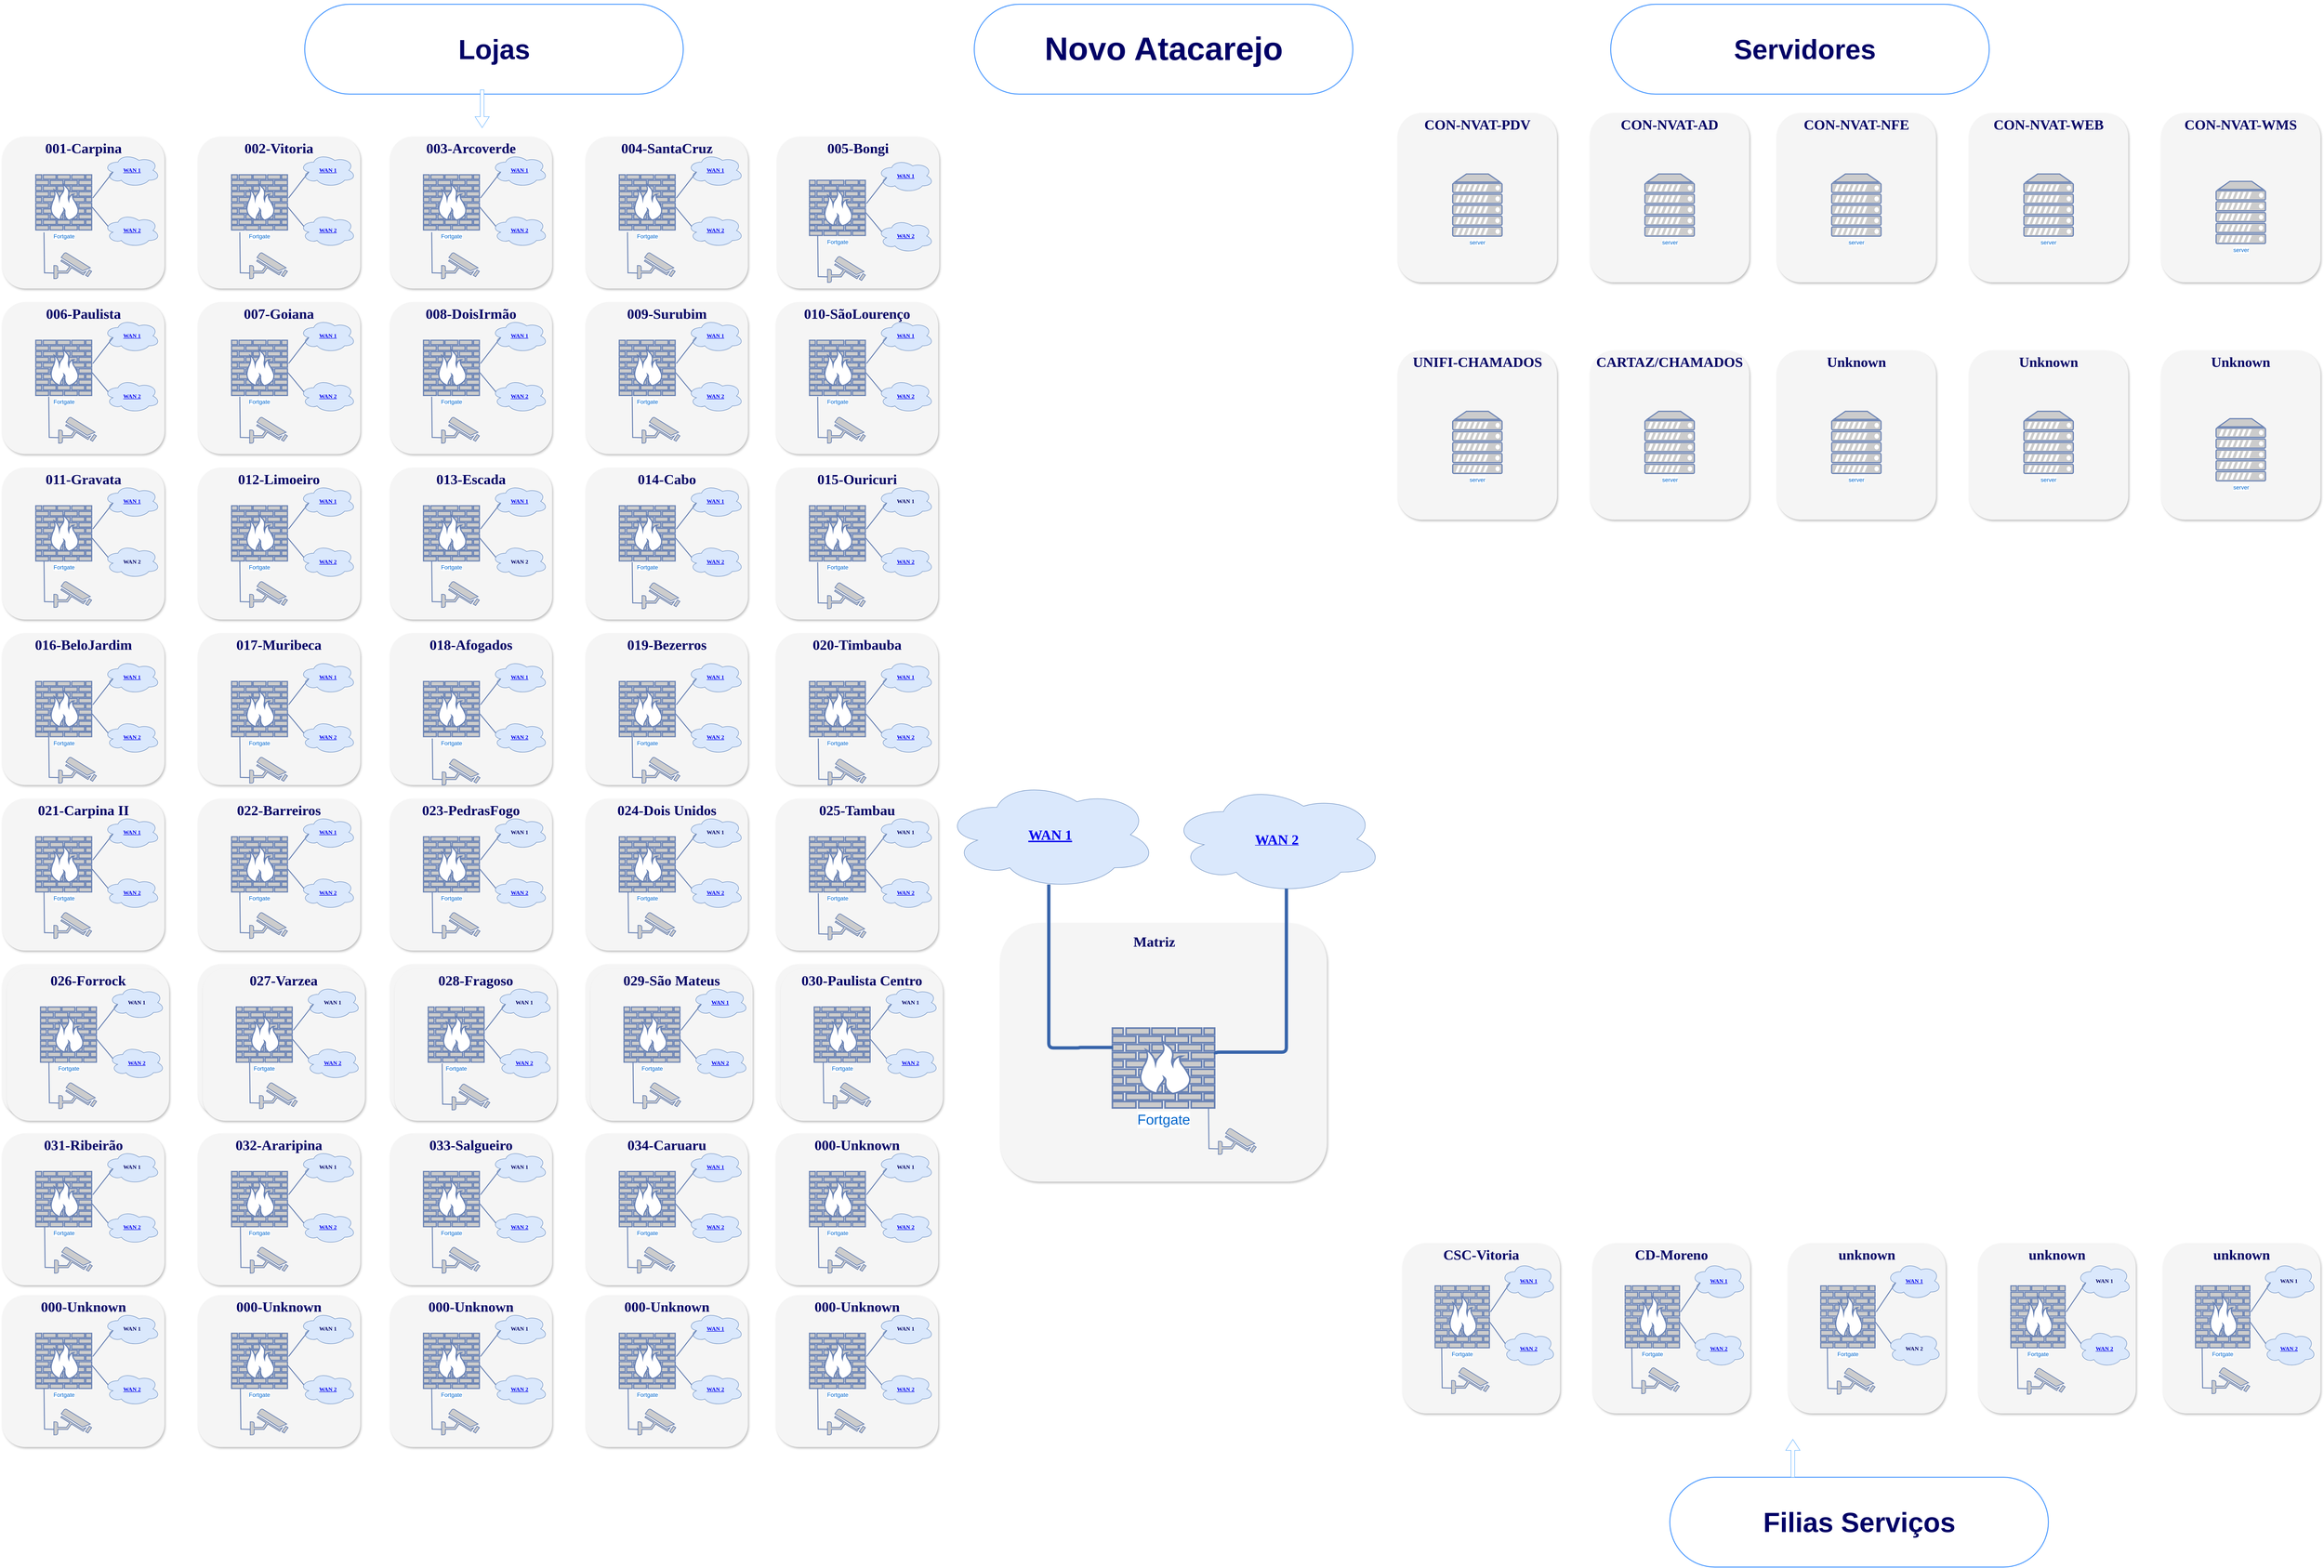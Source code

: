 <mxfile version="24.4.13" type="github">
  <diagram name="Página-1" id="qiHpDGZn6VhQj4VIVOyE">
    <mxGraphModel dx="6578" dy="3398" grid="1" gridSize="10" guides="1" tooltips="1" connect="1" arrows="1" fold="1" page="1" pageScale="1" pageWidth="827" pageHeight="1169" math="0" shadow="0">
      <root>
        <mxCell id="0" />
        <mxCell id="1" parent="0" />
        <mxCell id="zIDfhM2YU5ujpkhZHymJ-245" value="" style="rounded=1;arcSize=50;align=left;spacingLeft=5;strokeColor=#4C9AFF;html=1;strokeWidth=2;fontSize=12" parent="1" vertex="1">
          <mxGeometry x="950" y="-1160" width="800" height="190" as="geometry" />
        </mxCell>
        <mxCell id="zIDfhM2YU5ujpkhZHymJ-246" value="&lt;span style=&quot;font-size: 58px;&quot;&gt;&lt;font color=&quot;#000066&quot;&gt;Servidores&lt;/font&gt;&lt;/span&gt;" style="text;strokeColor=none;fillColor=none;html=1;fontSize=24;fontStyle=1;verticalAlign=middle;align=center;" parent="1" vertex="1">
          <mxGeometry x="1310" y="-1085" width="100" height="40" as="geometry" />
        </mxCell>
        <mxCell id="zIDfhM2YU5ujpkhZHymJ-247" value="" style="rounded=1;arcSize=50;align=left;spacingLeft=5;strokeColor=#4C9AFF;html=1;strokeWidth=2;fontSize=12" parent="1" vertex="1">
          <mxGeometry x="-395" y="-1160" width="800" height="190" as="geometry" />
        </mxCell>
        <mxCell id="zIDfhM2YU5ujpkhZHymJ-248" value="&lt;font style=&quot;font-size: 69px;&quot; color=&quot;#000066&quot;&gt;Novo Atacarejo&lt;/font&gt;" style="text;strokeColor=none;fillColor=none;html=1;fontSize=24;fontStyle=1;verticalAlign=middle;align=center;" parent="1" vertex="1">
          <mxGeometry x="-45" y="-1085" width="100" height="40" as="geometry" />
        </mxCell>
        <mxCell id="zIDfhM2YU5ujpkhZHymJ-280" value="" style="rounded=1;arcSize=50;align=left;spacingLeft=5;strokeColor=#4C9AFF;html=1;strokeWidth=2;fontSize=12" parent="1" vertex="1">
          <mxGeometry x="1075" y="1955" width="800" height="190" as="geometry" />
        </mxCell>
        <mxCell id="zIDfhM2YU5ujpkhZHymJ-281" value="&lt;font color=&quot;#000066&quot;&gt;&lt;span style=&quot;font-size: 58px;&quot;&gt;Filias Serviços&lt;/span&gt;&lt;/font&gt;" style="text;strokeColor=none;fillColor=none;html=1;fontSize=24;fontStyle=1;verticalAlign=middle;align=center;" parent="1" vertex="1">
          <mxGeometry x="1425" y="2030" width="100" height="40" as="geometry" />
        </mxCell>
        <mxCell id="zIDfhM2YU5ujpkhZHymJ-282" value="" style="shape=singleArrow;direction=south;whiteSpace=wrap;html=1;arrowWidth=0.261;arrowSize=0.29;strokeColor=#66B2FF;rotation=-180;" parent="1" vertex="1">
          <mxGeometry x="1320" y="1875" width="30" height="80" as="geometry" />
        </mxCell>
        <mxCell id="zIDfhM2YU5ujpkhZHymJ-302" value="" style="group" parent="1" vertex="1" connectable="0">
          <mxGeometry x="-460" y="480" width="930" height="850" as="geometry" />
        </mxCell>
        <mxCell id="zIDfhM2YU5ujpkhZHymJ-14" value="&lt;blockquote style=&quot;margin: 0 0 0 40px; border: none; padding: 0px;&quot;&gt;&lt;h4 style=&quot;&quot;&gt;&lt;br&gt;&lt;/h4&gt;&lt;/blockquote&gt;" style="whiteSpace=wrap;html=1;rounded=1;shadow=1;comic=0;strokeWidth=1;fontFamily=Verdana;fontSize=14;fillColor=#f5f5f5;strokeColor=none;verticalAlign=top;fontStyle=1;glass=0;align=left;" parent="zIDfhM2YU5ujpkhZHymJ-302" vertex="1">
          <mxGeometry x="119.669" y="302.881" width="690.662" height="547.119" as="geometry" />
        </mxCell>
        <mxCell id="zIDfhM2YU5ujpkhZHymJ-15" value="&lt;b style=&quot;border-color: var(--border-color); color: rgb(0, 0, 102);&quot;&gt;&lt;font size=&quot;1&quot; style=&quot;&quot;&gt;&lt;a style=&quot;font-size: 30px;&quot; href=&quot;http://201.49.114.90/&quot;&gt;WAN 1&lt;/a&gt;&lt;/font&gt;&lt;/b&gt;" style="ellipse;shape=cloud;whiteSpace=wrap;html=1;rounded=1;shadow=0;comic=0;strokeWidth=1;fontFamily=Verdana;fontSize=12;fillColor=#dae8fc;strokeColor=#6c8ebf;" parent="zIDfhM2YU5ujpkhZHymJ-302" vertex="1">
          <mxGeometry width="451.324" height="232.638" as="geometry" />
        </mxCell>
        <mxCell id="zIDfhM2YU5ujpkhZHymJ-16" value="&lt;font style=&quot;font-size: 30px;&quot;&gt;Fortgate&lt;/font&gt;" style="fontColor=#0066CC;verticalAlign=top;verticalLabelPosition=bottom;labelPosition=center;align=center;html=1;fillColor=#CCCCCC;strokeColor=#6881B3;gradientColor=none;gradientDirection=north;strokeWidth=2;shape=mxgraph.networks.firewall;rounded=1;shadow=0;comic=0;labelBackgroundColor=#ffffff;" parent="zIDfhM2YU5ujpkhZHymJ-302" vertex="1">
          <mxGeometry x="356.956" y="525.208" width="216.088" height="168.84" as="geometry" />
        </mxCell>
        <mxCell id="zIDfhM2YU5ujpkhZHymJ-109" value="&lt;span style=&quot;color: rgb(0, 0, 102); font-family: Verdana; font-weight: 700; text-wrap: wrap;&quot;&gt;&lt;font style=&quot;font-size: 30px;&quot;&gt;Matriz&lt;/font&gt;&lt;/span&gt;" style="text;html=1;align=center;verticalAlign=middle;resizable=0;points=[];autosize=1;strokeColor=none;fillColor=none;" parent="zIDfhM2YU5ujpkhZHymJ-302" vertex="1">
          <mxGeometry x="379.779" y="317.214" width="130" height="50" as="geometry" />
        </mxCell>
        <mxCell id="zIDfhM2YU5ujpkhZHymJ-230" value="&lt;b style=&quot;border-color: var(--border-color); color: rgb(0, 0, 102);&quot;&gt;&lt;a href=&quot;https://190.109.80.10/&quot; style=&quot;border-color: var(--border-color);&quot;&gt;&lt;font style=&quot;font-size: 30px;&quot;&gt;WAN 2&lt;/font&gt;&lt;/a&gt;&lt;/b&gt;" style="ellipse;shape=cloud;whiteSpace=wrap;html=1;rounded=1;shadow=0;comic=0;strokeWidth=1;fontFamily=Verdana;fontSize=12;fillColor=#dae8fc;strokeColor=#6c8ebf;" parent="zIDfhM2YU5ujpkhZHymJ-302" vertex="1">
          <mxGeometry x="478.676" y="9.344" width="451.324" height="232.638" as="geometry" />
        </mxCell>
        <mxCell id="zIDfhM2YU5ujpkhZHymJ-232" style="edgeStyle=orthogonalEdgeStyle;rounded=1;orthogonalLoop=1;jettySize=auto;html=1;strokeColor=#3865ab;strokeWidth=7;shadow=0;endArrow=none;endFill=0;startArrow=none;startFill=0;exitX=0.493;exitY=0.952;exitDx=0;exitDy=0;exitPerimeter=0;entryX=0.006;entryY=0.242;entryDx=0;entryDy=0;entryPerimeter=0;" parent="zIDfhM2YU5ujpkhZHymJ-302" source="zIDfhM2YU5ujpkhZHymJ-15" target="zIDfhM2YU5ujpkhZHymJ-16" edge="1">
          <mxGeometry relative="1" as="geometry">
            <mxPoint x="423.971" y="283.87" as="sourcePoint" />
            <mxPoint x="287.206" y="567.096" as="targetPoint" />
            <Array as="points">
              <mxPoint x="222.926" y="567.096" />
              <mxPoint x="287.206" y="567.096" />
            </Array>
          </mxGeometry>
        </mxCell>
        <mxCell id="zIDfhM2YU5ujpkhZHymJ-300" style="edgeStyle=orthogonalEdgeStyle;rounded=1;orthogonalLoop=1;jettySize=auto;html=1;strokeColor=#3865ab;strokeWidth=7;shadow=0;endArrow=none;endFill=0;startArrow=none;startFill=0;entryX=1.008;entryY=0.328;entryDx=0;entryDy=0;entryPerimeter=0;exitX=0.545;exitY=0.949;exitDx=0;exitDy=0;exitPerimeter=0;" parent="zIDfhM2YU5ujpkhZHymJ-302" source="zIDfhM2YU5ujpkhZHymJ-230" target="zIDfhM2YU5ujpkhZHymJ-16" edge="1">
          <mxGeometry relative="1" as="geometry">
            <mxPoint x="724.853" y="231.994" as="sourcePoint" />
            <mxPoint x="772.666" y="447.233" as="targetPoint" />
            <Array as="points">
              <mxPoint x="724.853" y="576.118" />
              <mxPoint x="574.412" y="576.118" />
            </Array>
          </mxGeometry>
        </mxCell>
        <mxCell id="vxWuK1GCT-8tO29p8Wgu-100" value="" style="fontColor=#0066CC;verticalAlign=top;verticalLabelPosition=bottom;labelPosition=center;align=center;html=1;outlineConnect=0;fillColor=#CCCCCC;strokeColor=#6881B3;gradientColor=none;gradientDirection=north;strokeWidth=2;shape=mxgraph.networks.security_camera;" vertex="1" parent="zIDfhM2YU5ujpkhZHymJ-302">
          <mxGeometry x="580.8" y="737.25" width="80" height="55" as="geometry" />
        </mxCell>
        <mxCell id="vxWuK1GCT-8tO29p8Wgu-101" style="edgeStyle=none;html=1;labelBackgroundColor=none;endArrow=none;strokeWidth=2;fontFamily=Verdana;fontSize=28;fontColor=#0066CC;rounded=0;strokeColor=#6881B3;exitX=0.147;exitY=1.043;exitDx=0;exitDy=0;exitPerimeter=0;" edge="1" parent="zIDfhM2YU5ujpkhZHymJ-302">
          <mxGeometry relative="1" as="geometry">
            <mxPoint x="580.8" y="780.538" as="targetPoint" />
            <mxPoint x="560" y="694.05" as="sourcePoint" />
            <Array as="points">
              <mxPoint x="561" y="780.05" />
            </Array>
          </mxGeometry>
        </mxCell>
        <mxCell id="zIDfhM2YU5ujpkhZHymJ-303" value="" style="group" parent="1" vertex="1" connectable="0">
          <mxGeometry x="-1810" y="-1169" width="800" height="270" as="geometry" />
        </mxCell>
        <mxCell id="zIDfhM2YU5ujpkhZHymJ-243" value="" style="rounded=1;arcSize=50;align=left;spacingLeft=5;strokeColor=#4C9AFF;html=1;strokeWidth=2;fontSize=12" parent="zIDfhM2YU5ujpkhZHymJ-303" vertex="1">
          <mxGeometry y="9" width="800" height="190" as="geometry" />
        </mxCell>
        <mxCell id="zIDfhM2YU5ujpkhZHymJ-244" value="&lt;span style=&quot;font-size: 58px;&quot;&gt;&lt;font color=&quot;#000066&quot;&gt;Lojas&lt;/font&gt;&lt;/span&gt;" style="text;strokeColor=none;fillColor=none;html=1;fontSize=24;fontStyle=1;verticalAlign=middle;align=center;" parent="zIDfhM2YU5ujpkhZHymJ-303" vertex="1">
          <mxGeometry x="350" y="84" width="100" height="40" as="geometry" />
        </mxCell>
        <mxCell id="zIDfhM2YU5ujpkhZHymJ-279" value="" style="shape=singleArrow;direction=south;whiteSpace=wrap;html=1;arrowWidth=0.261;arrowSize=0.29;strokeColor=#66B2FF;" parent="zIDfhM2YU5ujpkhZHymJ-303" vertex="1">
          <mxGeometry x="360" y="190" width="30" height="80" as="geometry" />
        </mxCell>
        <mxCell id="zIDfhM2YU5ujpkhZHymJ-2" value="&lt;font color=&quot;#000066&quot; style=&quot;font-size: 30px;&quot;&gt;006-Paulista&lt;/font&gt;" style="whiteSpace=wrap;html=1;rounded=1;shadow=1;comic=0;strokeWidth=1;fontFamily=Verdana;fontSize=14;fillColor=#f5f5f5;strokeColor=none;verticalAlign=top;fontStyle=1;glass=0;" parent="1" vertex="1">
          <mxGeometry x="-2449.36" y="-529.998" width="342.851" height="321.101" as="geometry" />
        </mxCell>
        <mxCell id="zIDfhM2YU5ujpkhZHymJ-3" value="&lt;b style=&quot;border-color: var(--border-color); color: rgb(0, 0, 102);&quot;&gt;&lt;a href=&quot;https://187.103.74.249/&quot;&gt;WAN 1&lt;/a&gt;&lt;/b&gt;" style="ellipse;shape=cloud;whiteSpace=wrap;html=1;rounded=1;shadow=0;comic=0;strokeWidth=1;fontFamily=Verdana;fontSize=12;fillColor=#dae8fc;strokeColor=#6c8ebf;" parent="1" vertex="1">
          <mxGeometry x="-2234.191" y="-493.802" width="118.225" height="70.058" as="geometry" />
        </mxCell>
        <mxCell id="zIDfhM2YU5ujpkhZHymJ-4" value="Fortgate" style="fontColor=#0066CC;verticalAlign=top;verticalLabelPosition=bottom;labelPosition=center;align=center;html=1;fillColor=#CCCCCC;strokeColor=#6881B3;gradientColor=none;gradientDirection=north;strokeWidth=2;shape=mxgraph.networks.firewall;rounded=1;shadow=0;comic=0;labelBackgroundColor=#ffffff;" parent="1" vertex="1">
          <mxGeometry x="-2378.425" y="-449.431" width="118.225" height="116.764" as="geometry" />
        </mxCell>
        <mxCell id="zIDfhM2YU5ujpkhZHymJ-5" style="edgeStyle=none;html=1;labelBackgroundColor=none;endArrow=none;strokeWidth=2;fontFamily=Verdana;fontSize=28;fontColor=#0066CC;rounded=0;strokeColor=#6881B3;exitX=1.02;exitY=0.42;exitDx=0;exitDy=0;exitPerimeter=0;entryX=0.16;entryY=0.55;entryDx=0;entryDy=0;entryPerimeter=0;" parent="1" source="zIDfhM2YU5ujpkhZHymJ-4" target="zIDfhM2YU5ujpkhZHymJ-3" edge="1">
          <mxGeometry relative="1" as="geometry">
            <mxPoint x="-2166.803" y="-459.94" as="targetPoint" />
            <mxPoint x="-2260.201" y="-343.176" as="sourcePoint" />
          </mxGeometry>
        </mxCell>
        <mxCell id="zIDfhM2YU5ujpkhZHymJ-6" style="edgeStyle=none;html=1;labelBackgroundColor=none;endArrow=none;strokeWidth=2;fontFamily=Verdana;fontSize=28;fontColor=#0066CC;rounded=0;strokeColor=#6881B3;exitX=1.008;exitY=0.587;exitDx=0;exitDy=0;exitPerimeter=0;entryX=0.16;entryY=0.55;entryDx=0;entryDy=0;entryPerimeter=0;" parent="1" source="zIDfhM2YU5ujpkhZHymJ-4" target="zIDfhM2YU5ujpkhZHymJ-7" edge="1">
          <mxGeometry relative="1" as="geometry">
            <mxPoint x="-2205.581" y="-316.787" as="targetPoint" />
            <mxPoint x="-2307.491" y="-337.338" as="sourcePoint" />
          </mxGeometry>
        </mxCell>
        <mxCell id="zIDfhM2YU5ujpkhZHymJ-7" value="&lt;b style=&quot;border-color: var(--border-color); color: rgb(0, 0, 102);&quot;&gt;&lt;a style=&quot;border-color: var(--border-color);&quot; href=&quot;https://177.74.111.102/&quot;&gt;WAN 2&lt;/a&gt;&lt;/b&gt;" style="ellipse;shape=cloud;whiteSpace=wrap;html=1;rounded=1;shadow=0;comic=0;strokeWidth=1;fontFamily=Verdana;fontSize=12;fillColor=#dae8fc;strokeColor=#6c8ebf;" parent="1" vertex="1">
          <mxGeometry x="-2234.191" y="-366.529" width="118.225" height="70.058" as="geometry" />
        </mxCell>
        <mxCell id="zIDfhM2YU5ujpkhZHymJ-8" value="&lt;font color=&quot;#000066&quot; style=&quot;font-size: 30px;&quot;&gt;011-Gravata&lt;/font&gt;" style="whiteSpace=wrap;html=1;rounded=1;shadow=1;comic=0;strokeWidth=1;fontFamily=Verdana;fontSize=14;fillColor=#f5f5f5;strokeColor=none;verticalAlign=top;fontStyle=1;glass=0;" parent="1" vertex="1">
          <mxGeometry x="-2449.36" y="-179.996" width="342.851" height="321.101" as="geometry" />
        </mxCell>
        <mxCell id="zIDfhM2YU5ujpkhZHymJ-9" value="&lt;b style=&quot;border-color: var(--border-color); color: rgb(0, 0, 102);&quot;&gt;&lt;a href=&quot;https://131.0.227.93/&quot;&gt;WAN 1&lt;/a&gt;&lt;/b&gt;" style="ellipse;shape=cloud;whiteSpace=wrap;html=1;rounded=1;shadow=0;comic=0;strokeWidth=1;fontFamily=Verdana;fontSize=12;fillColor=#dae8fc;strokeColor=#6c8ebf;" parent="1" vertex="1">
          <mxGeometry x="-2234.191" y="-143.799" width="118.225" height="70.058" as="geometry" />
        </mxCell>
        <mxCell id="zIDfhM2YU5ujpkhZHymJ-10" value="Fortgate" style="fontColor=#0066CC;verticalAlign=top;verticalLabelPosition=bottom;labelPosition=center;align=center;html=1;fillColor=#CCCCCC;strokeColor=#6881B3;gradientColor=none;gradientDirection=north;strokeWidth=2;shape=mxgraph.networks.firewall;rounded=1;shadow=0;comic=0;labelBackgroundColor=#ffffff;" parent="1" vertex="1">
          <mxGeometry x="-2378.425" y="-99.429" width="118.225" height="116.764" as="geometry" />
        </mxCell>
        <mxCell id="zIDfhM2YU5ujpkhZHymJ-11" style="edgeStyle=none;html=1;labelBackgroundColor=none;endArrow=none;strokeWidth=2;fontFamily=Verdana;fontSize=28;fontColor=#0066CC;rounded=0;strokeColor=#6881B3;exitX=1.02;exitY=0.42;exitDx=0;exitDy=0;exitPerimeter=0;entryX=0.16;entryY=0.55;entryDx=0;entryDy=0;entryPerimeter=0;" parent="1" source="zIDfhM2YU5ujpkhZHymJ-10" target="zIDfhM2YU5ujpkhZHymJ-9" edge="1">
          <mxGeometry relative="1" as="geometry">
            <mxPoint x="-2166.803" y="-109.938" as="targetPoint" />
            <mxPoint x="-2260.201" y="6.826" as="sourcePoint" />
          </mxGeometry>
        </mxCell>
        <mxCell id="zIDfhM2YU5ujpkhZHymJ-12" style="edgeStyle=none;html=1;labelBackgroundColor=none;endArrow=none;strokeWidth=2;fontFamily=Verdana;fontSize=28;fontColor=#0066CC;rounded=0;strokeColor=#6881B3;exitX=1.008;exitY=0.587;exitDx=0;exitDy=0;exitPerimeter=0;entryX=0.16;entryY=0.55;entryDx=0;entryDy=0;entryPerimeter=0;" parent="1" source="zIDfhM2YU5ujpkhZHymJ-10" target="zIDfhM2YU5ujpkhZHymJ-13" edge="1">
          <mxGeometry relative="1" as="geometry">
            <mxPoint x="-2205.581" y="33.215" as="targetPoint" />
            <mxPoint x="-2307.491" y="12.665" as="sourcePoint" />
          </mxGeometry>
        </mxCell>
        <mxCell id="zIDfhM2YU5ujpkhZHymJ-13" value="&lt;b style=&quot;border-color: var(--border-color); color: rgb(0, 0, 102);&quot;&gt;WAN 2&lt;/b&gt;" style="ellipse;shape=cloud;whiteSpace=wrap;html=1;rounded=1;shadow=0;comic=0;strokeWidth=1;fontFamily=Verdana;fontSize=12;fillColor=#dae8fc;strokeColor=#6c8ebf;" parent="1" vertex="1">
          <mxGeometry x="-2234.191" y="-16.526" width="118.225" height="70.058" as="geometry" />
        </mxCell>
        <mxCell id="zIDfhM2YU5ujpkhZHymJ-18" value="&lt;font color=&quot;#000066&quot; style=&quot;font-size: 30px;&quot;&gt;016-BeloJardim&lt;/font&gt;" style="whiteSpace=wrap;html=1;rounded=1;shadow=1;comic=0;strokeWidth=1;fontFamily=Verdana;fontSize=14;fillColor=#f5f5f5;strokeColor=none;verticalAlign=top;fontStyle=1;glass=0;" parent="1" vertex="1">
          <mxGeometry x="-2449.36" y="170.003" width="342.851" height="321.101" as="geometry" />
        </mxCell>
        <mxCell id="zIDfhM2YU5ujpkhZHymJ-19" value="&lt;b style=&quot;border-color: var(--border-color); color: rgb(0, 0, 102);&quot;&gt;&lt;a href=&quot;https://177.36.13.69/&quot;&gt;WAN 1&lt;/a&gt;&lt;/b&gt;" style="ellipse;shape=cloud;whiteSpace=wrap;html=1;rounded=1;shadow=0;comic=0;strokeWidth=1;fontFamily=Verdana;fontSize=12;fillColor=#dae8fc;strokeColor=#6c8ebf;" parent="1" vertex="1">
          <mxGeometry x="-2234.191" y="227.801" width="118.225" height="70.058" as="geometry" />
        </mxCell>
        <mxCell id="zIDfhM2YU5ujpkhZHymJ-20" value="Fortgate" style="fontColor=#0066CC;verticalAlign=top;verticalLabelPosition=bottom;labelPosition=center;align=center;html=1;fillColor=#CCCCCC;strokeColor=#6881B3;gradientColor=none;gradientDirection=north;strokeWidth=2;shape=mxgraph.networks.firewall;rounded=1;shadow=0;comic=0;labelBackgroundColor=#ffffff;" parent="1" vertex="1">
          <mxGeometry x="-2378.425" y="272.172" width="118.225" height="116.764" as="geometry" />
        </mxCell>
        <mxCell id="zIDfhM2YU5ujpkhZHymJ-21" style="edgeStyle=none;html=1;labelBackgroundColor=none;endArrow=none;strokeWidth=2;fontFamily=Verdana;fontSize=28;fontColor=#0066CC;rounded=0;strokeColor=#6881B3;exitX=1.02;exitY=0.42;exitDx=0;exitDy=0;exitPerimeter=0;entryX=0.16;entryY=0.55;entryDx=0;entryDy=0;entryPerimeter=0;" parent="1" source="zIDfhM2YU5ujpkhZHymJ-20" target="zIDfhM2YU5ujpkhZHymJ-19" edge="1">
          <mxGeometry relative="1" as="geometry">
            <mxPoint x="-2166.803" y="261.663" as="targetPoint" />
            <mxPoint x="-2260.201" y="378.427" as="sourcePoint" />
          </mxGeometry>
        </mxCell>
        <mxCell id="zIDfhM2YU5ujpkhZHymJ-22" style="edgeStyle=none;html=1;labelBackgroundColor=none;endArrow=none;strokeWidth=2;fontFamily=Verdana;fontSize=28;fontColor=#0066CC;rounded=0;strokeColor=#6881B3;exitX=1.008;exitY=0.587;exitDx=0;exitDy=0;exitPerimeter=0;entryX=0.16;entryY=0.55;entryDx=0;entryDy=0;entryPerimeter=0;" parent="1" source="zIDfhM2YU5ujpkhZHymJ-20" target="zIDfhM2YU5ujpkhZHymJ-23" edge="1">
          <mxGeometry relative="1" as="geometry">
            <mxPoint x="-2205.581" y="404.816" as="targetPoint" />
            <mxPoint x="-2307.491" y="384.265" as="sourcePoint" />
          </mxGeometry>
        </mxCell>
        <mxCell id="zIDfhM2YU5ujpkhZHymJ-23" value="&lt;b style=&quot;border-color: var(--border-color); color: rgb(0, 0, 102);&quot;&gt;&lt;a style=&quot;border-color: var(--border-color);&quot; href=&quot;https://179.127.33.44/&quot;&gt;WAN 2&lt;/a&gt;&lt;/b&gt;" style="ellipse;shape=cloud;whiteSpace=wrap;html=1;rounded=1;shadow=0;comic=0;strokeWidth=1;fontFamily=Verdana;fontSize=12;fillColor=#dae8fc;strokeColor=#6c8ebf;" parent="1" vertex="1">
          <mxGeometry x="-2234.191" y="355.074" width="118.225" height="70.058" as="geometry" />
        </mxCell>
        <mxCell id="zIDfhM2YU5ujpkhZHymJ-24" value="&lt;font color=&quot;#000066&quot; style=&quot;font-size: 30px;&quot;&gt;021-Carpina II&lt;/font&gt;" style="whiteSpace=wrap;html=1;rounded=1;shadow=1;comic=0;strokeWidth=1;fontFamily=Verdana;fontSize=14;fillColor=#f5f5f5;strokeColor=none;verticalAlign=top;fontStyle=1;glass=0;" parent="1" vertex="1">
          <mxGeometry x="-2449.36" y="520.005" width="342.851" height="321.101" as="geometry" />
        </mxCell>
        <mxCell id="zIDfhM2YU5ujpkhZHymJ-25" value="&lt;b style=&quot;border-color: var(--border-color); color: rgb(0, 0, 102);&quot;&gt;&lt;a href=&quot;https://177.221.36.45/&quot;&gt;WAN 1&lt;/a&gt;&lt;/b&gt;" style="ellipse;shape=cloud;whiteSpace=wrap;html=1;rounded=1;shadow=0;comic=0;strokeWidth=1;fontFamily=Verdana;fontSize=12;fillColor=#dae8fc;strokeColor=#6c8ebf;" parent="1" vertex="1">
          <mxGeometry x="-2234.191" y="556.202" width="118.225" height="70.058" as="geometry" />
        </mxCell>
        <mxCell id="zIDfhM2YU5ujpkhZHymJ-26" value="Fortgate" style="fontColor=#0066CC;verticalAlign=top;verticalLabelPosition=bottom;labelPosition=center;align=center;html=1;fillColor=#CCCCCC;strokeColor=#6881B3;gradientColor=none;gradientDirection=north;strokeWidth=2;shape=mxgraph.networks.firewall;rounded=1;shadow=0;comic=0;labelBackgroundColor=#ffffff;" parent="1" vertex="1">
          <mxGeometry x="-2378.425" y="600.572" width="118.225" height="116.764" as="geometry" />
        </mxCell>
        <mxCell id="zIDfhM2YU5ujpkhZHymJ-27" style="edgeStyle=none;html=1;labelBackgroundColor=none;endArrow=none;strokeWidth=2;fontFamily=Verdana;fontSize=28;fontColor=#0066CC;rounded=0;strokeColor=#6881B3;exitX=1.02;exitY=0.42;exitDx=0;exitDy=0;exitPerimeter=0;entryX=0.16;entryY=0.55;entryDx=0;entryDy=0;entryPerimeter=0;" parent="1" source="zIDfhM2YU5ujpkhZHymJ-26" target="zIDfhM2YU5ujpkhZHymJ-25" edge="1">
          <mxGeometry relative="1" as="geometry">
            <mxPoint x="-2166.803" y="590.063" as="targetPoint" />
            <mxPoint x="-2260.201" y="706.827" as="sourcePoint" />
          </mxGeometry>
        </mxCell>
        <mxCell id="zIDfhM2YU5ujpkhZHymJ-28" style="edgeStyle=none;html=1;labelBackgroundColor=none;endArrow=none;strokeWidth=2;fontFamily=Verdana;fontSize=28;fontColor=#0066CC;rounded=0;strokeColor=#6881B3;exitX=1.008;exitY=0.587;exitDx=0;exitDy=0;exitPerimeter=0;entryX=0.16;entryY=0.55;entryDx=0;entryDy=0;entryPerimeter=0;" parent="1" source="zIDfhM2YU5ujpkhZHymJ-26" target="zIDfhM2YU5ujpkhZHymJ-29" edge="1">
          <mxGeometry relative="1" as="geometry">
            <mxPoint x="-2205.581" y="733.216" as="targetPoint" />
            <mxPoint x="-2307.491" y="712.666" as="sourcePoint" />
          </mxGeometry>
        </mxCell>
        <mxCell id="zIDfhM2YU5ujpkhZHymJ-29" value="&lt;b style=&quot;border-color: var(--border-color); color: rgb(0, 0, 102);&quot;&gt;&lt;a href=&quot;https://201.71.61.167/&quot; style=&quot;border-color: var(--border-color);&quot;&gt;WAN 2&lt;/a&gt;&lt;/b&gt;" style="ellipse;shape=cloud;whiteSpace=wrap;html=1;rounded=1;shadow=0;comic=0;strokeWidth=1;fontFamily=Verdana;fontSize=12;fillColor=#dae8fc;strokeColor=#6c8ebf;" parent="1" vertex="1">
          <mxGeometry x="-2234.191" y="683.475" width="118.225" height="70.058" as="geometry" />
        </mxCell>
        <mxCell id="zIDfhM2YU5ujpkhZHymJ-30" value="&lt;font color=&quot;#000066&quot; style=&quot;font-size: 30px;&quot;&gt;007-Goiana&lt;/font&gt;" style="whiteSpace=wrap;html=1;rounded=1;shadow=1;comic=0;strokeWidth=1;fontFamily=Verdana;fontSize=14;fillColor=#f5f5f5;strokeColor=none;verticalAlign=top;fontStyle=1;glass=0;" parent="1" vertex="1">
          <mxGeometry x="-2035.574" y="-529.998" width="342.851" height="321.101" as="geometry" />
        </mxCell>
        <mxCell id="zIDfhM2YU5ujpkhZHymJ-31" value="&lt;b style=&quot;border-color: var(--border-color); color: rgb(0, 0, 102);&quot;&gt;&lt;a href=&quot;https://179.124.143.17/&quot;&gt;WAN 1&lt;/a&gt;&lt;/b&gt;" style="ellipse;shape=cloud;whiteSpace=wrap;html=1;rounded=1;shadow=0;comic=0;strokeWidth=1;fontFamily=Verdana;fontSize=12;fillColor=#dae8fc;strokeColor=#6c8ebf;" parent="1" vertex="1">
          <mxGeometry x="-1820.405" y="-493.802" width="118.225" height="70.058" as="geometry" />
        </mxCell>
        <mxCell id="zIDfhM2YU5ujpkhZHymJ-32" value="Fortgate" style="fontColor=#0066CC;verticalAlign=top;verticalLabelPosition=bottom;labelPosition=center;align=center;html=1;fillColor=#CCCCCC;strokeColor=#6881B3;gradientColor=none;gradientDirection=north;strokeWidth=2;shape=mxgraph.networks.firewall;rounded=1;shadow=0;comic=0;labelBackgroundColor=#ffffff;" parent="1" vertex="1">
          <mxGeometry x="-1964.639" y="-449.431" width="118.225" height="116.764" as="geometry" />
        </mxCell>
        <mxCell id="zIDfhM2YU5ujpkhZHymJ-33" style="edgeStyle=none;html=1;labelBackgroundColor=none;endArrow=none;strokeWidth=2;fontFamily=Verdana;fontSize=28;fontColor=#0066CC;rounded=0;strokeColor=#6881B3;exitX=1.02;exitY=0.42;exitDx=0;exitDy=0;exitPerimeter=0;entryX=0.16;entryY=0.55;entryDx=0;entryDy=0;entryPerimeter=0;" parent="1" source="zIDfhM2YU5ujpkhZHymJ-32" target="zIDfhM2YU5ujpkhZHymJ-31" edge="1">
          <mxGeometry relative="1" as="geometry">
            <mxPoint x="-1753.017" y="-459.94" as="targetPoint" />
            <mxPoint x="-1846.415" y="-343.176" as="sourcePoint" />
          </mxGeometry>
        </mxCell>
        <mxCell id="zIDfhM2YU5ujpkhZHymJ-34" style="edgeStyle=none;html=1;labelBackgroundColor=none;endArrow=none;strokeWidth=2;fontFamily=Verdana;fontSize=28;fontColor=#0066CC;rounded=0;strokeColor=#6881B3;exitX=1.008;exitY=0.587;exitDx=0;exitDy=0;exitPerimeter=0;entryX=0.16;entryY=0.55;entryDx=0;entryDy=0;entryPerimeter=0;" parent="1" source="zIDfhM2YU5ujpkhZHymJ-32" target="zIDfhM2YU5ujpkhZHymJ-35" edge="1">
          <mxGeometry relative="1" as="geometry">
            <mxPoint x="-1791.795" y="-316.787" as="targetPoint" />
            <mxPoint x="-1893.705" y="-337.338" as="sourcePoint" />
          </mxGeometry>
        </mxCell>
        <mxCell id="zIDfhM2YU5ujpkhZHymJ-35" value="&lt;b style=&quot;border-color: var(--border-color); color: rgb(0, 0, 102);&quot;&gt;&lt;a style=&quot;border-color: var(--border-color);&quot; href=&quot;http://138.185.162.61/&quot;&gt;WAN 2&lt;/a&gt;&lt;/b&gt;" style="ellipse;shape=cloud;whiteSpace=wrap;html=1;rounded=1;shadow=0;comic=0;strokeWidth=1;fontFamily=Verdana;fontSize=12;fillColor=#dae8fc;strokeColor=#6c8ebf;" parent="1" vertex="1">
          <mxGeometry x="-1820.405" y="-366.529" width="118.225" height="70.058" as="geometry" />
        </mxCell>
        <mxCell id="zIDfhM2YU5ujpkhZHymJ-36" value="&lt;font color=&quot;#000066&quot; style=&quot;font-size: 30px;&quot;&gt;012-Limoeiro&lt;/font&gt;" style="whiteSpace=wrap;html=1;rounded=1;shadow=1;comic=0;strokeWidth=1;fontFamily=Verdana;fontSize=14;fillColor=#f5f5f5;strokeColor=none;verticalAlign=top;fontStyle=1;glass=0;" parent="1" vertex="1">
          <mxGeometry x="-2035.574" y="-179.996" width="342.851" height="321.101" as="geometry" />
        </mxCell>
        <mxCell id="zIDfhM2YU5ujpkhZHymJ-37" value="&lt;b style=&quot;border-color: var(--border-color); color: rgb(0, 0, 102);&quot;&gt;&lt;a href=&quot;https://179.124.141.129/&quot;&gt;WAN 1&lt;/a&gt;&lt;/b&gt;" style="ellipse;shape=cloud;whiteSpace=wrap;html=1;rounded=1;shadow=0;comic=0;strokeWidth=1;fontFamily=Verdana;fontSize=12;fillColor=#dae8fc;strokeColor=#6c8ebf;" parent="1" vertex="1">
          <mxGeometry x="-1820.405" y="-143.799" width="118.225" height="70.058" as="geometry" />
        </mxCell>
        <mxCell id="zIDfhM2YU5ujpkhZHymJ-38" value="Fortgate" style="fontColor=#0066CC;verticalAlign=top;verticalLabelPosition=bottom;labelPosition=center;align=center;html=1;fillColor=#CCCCCC;strokeColor=#6881B3;gradientColor=none;gradientDirection=north;strokeWidth=2;shape=mxgraph.networks.firewall;rounded=1;shadow=0;comic=0;labelBackgroundColor=#ffffff;" parent="1" vertex="1">
          <mxGeometry x="-1964.639" y="-99.429" width="118.225" height="116.764" as="geometry" />
        </mxCell>
        <mxCell id="zIDfhM2YU5ujpkhZHymJ-39" style="edgeStyle=none;html=1;labelBackgroundColor=none;endArrow=none;strokeWidth=2;fontFamily=Verdana;fontSize=28;fontColor=#0066CC;rounded=0;strokeColor=#6881B3;exitX=1.02;exitY=0.42;exitDx=0;exitDy=0;exitPerimeter=0;entryX=0.16;entryY=0.55;entryDx=0;entryDy=0;entryPerimeter=0;" parent="1" source="zIDfhM2YU5ujpkhZHymJ-38" target="zIDfhM2YU5ujpkhZHymJ-37" edge="1">
          <mxGeometry relative="1" as="geometry">
            <mxPoint x="-1753.017" y="-109.938" as="targetPoint" />
            <mxPoint x="-1846.415" y="6.826" as="sourcePoint" />
          </mxGeometry>
        </mxCell>
        <mxCell id="zIDfhM2YU5ujpkhZHymJ-40" style="edgeStyle=none;html=1;labelBackgroundColor=none;endArrow=none;strokeWidth=2;fontFamily=Verdana;fontSize=28;fontColor=#0066CC;rounded=0;strokeColor=#6881B3;exitX=1.008;exitY=0.587;exitDx=0;exitDy=0;exitPerimeter=0;entryX=0.16;entryY=0.55;entryDx=0;entryDy=0;entryPerimeter=0;" parent="1" source="zIDfhM2YU5ujpkhZHymJ-38" target="zIDfhM2YU5ujpkhZHymJ-41" edge="1">
          <mxGeometry relative="1" as="geometry">
            <mxPoint x="-1791.795" y="33.215" as="targetPoint" />
            <mxPoint x="-1893.705" y="12.665" as="sourcePoint" />
          </mxGeometry>
        </mxCell>
        <mxCell id="zIDfhM2YU5ujpkhZHymJ-41" value="&lt;b style=&quot;border-color: var(--border-color); color: rgb(0, 0, 102);&quot;&gt;&lt;a style=&quot;border-color: var(--border-color);&quot; href=&quot;https://186.208.231.52/&quot;&gt;WAN 2&lt;/a&gt;&lt;/b&gt;" style="ellipse;shape=cloud;whiteSpace=wrap;html=1;rounded=1;shadow=0;comic=0;strokeWidth=1;fontFamily=Verdana;fontSize=12;fillColor=#dae8fc;strokeColor=#6c8ebf;" parent="1" vertex="1">
          <mxGeometry x="-1820.405" y="-16.526" width="118.225" height="70.058" as="geometry" />
        </mxCell>
        <mxCell id="zIDfhM2YU5ujpkhZHymJ-42" value="&lt;font color=&quot;#000066&quot; style=&quot;font-size: 30px;&quot;&gt;017-Muribeca&lt;/font&gt;" style="whiteSpace=wrap;html=1;rounded=1;shadow=1;comic=0;strokeWidth=1;fontFamily=Verdana;fontSize=14;fillColor=#f5f5f5;strokeColor=none;verticalAlign=top;fontStyle=1;glass=0;" parent="1" vertex="1">
          <mxGeometry x="-2035.574" y="170.003" width="342.851" height="321.101" as="geometry" />
        </mxCell>
        <mxCell id="zIDfhM2YU5ujpkhZHymJ-43" value="&lt;b style=&quot;border-color: var(--border-color); color: rgb(0, 0, 102);&quot;&gt;&lt;a href=&quot;https://187.103.66.89/&quot;&gt;WAN 1&lt;/a&gt;&lt;/b&gt;" style="ellipse;shape=cloud;whiteSpace=wrap;html=1;rounded=1;shadow=0;comic=0;strokeWidth=1;fontFamily=Verdana;fontSize=12;fillColor=#dae8fc;strokeColor=#6c8ebf;" parent="1" vertex="1">
          <mxGeometry x="-1820.405" y="227.801" width="118.225" height="70.058" as="geometry" />
        </mxCell>
        <mxCell id="zIDfhM2YU5ujpkhZHymJ-44" value="Fortgate" style="fontColor=#0066CC;verticalAlign=top;verticalLabelPosition=bottom;labelPosition=center;align=center;html=1;fillColor=#CCCCCC;strokeColor=#6881B3;gradientColor=none;gradientDirection=north;strokeWidth=2;shape=mxgraph.networks.firewall;rounded=1;shadow=0;comic=0;labelBackgroundColor=#ffffff;" parent="1" vertex="1">
          <mxGeometry x="-1964.639" y="272.172" width="118.225" height="116.764" as="geometry" />
        </mxCell>
        <mxCell id="zIDfhM2YU5ujpkhZHymJ-45" style="edgeStyle=none;html=1;labelBackgroundColor=none;endArrow=none;strokeWidth=2;fontFamily=Verdana;fontSize=28;fontColor=#0066CC;rounded=0;strokeColor=#6881B3;exitX=1.02;exitY=0.42;exitDx=0;exitDy=0;exitPerimeter=0;entryX=0.16;entryY=0.55;entryDx=0;entryDy=0;entryPerimeter=0;" parent="1" source="zIDfhM2YU5ujpkhZHymJ-44" target="zIDfhM2YU5ujpkhZHymJ-43" edge="1">
          <mxGeometry relative="1" as="geometry">
            <mxPoint x="-1753.017" y="261.663" as="targetPoint" />
            <mxPoint x="-1846.415" y="378.427" as="sourcePoint" />
          </mxGeometry>
        </mxCell>
        <mxCell id="zIDfhM2YU5ujpkhZHymJ-46" style="edgeStyle=none;html=1;labelBackgroundColor=none;endArrow=none;strokeWidth=2;fontFamily=Verdana;fontSize=28;fontColor=#0066CC;rounded=0;strokeColor=#6881B3;exitX=1.008;exitY=0.587;exitDx=0;exitDy=0;exitPerimeter=0;entryX=0.16;entryY=0.55;entryDx=0;entryDy=0;entryPerimeter=0;" parent="1" source="zIDfhM2YU5ujpkhZHymJ-44" target="zIDfhM2YU5ujpkhZHymJ-47" edge="1">
          <mxGeometry relative="1" as="geometry">
            <mxPoint x="-1791.795" y="404.816" as="targetPoint" />
            <mxPoint x="-1893.705" y="384.265" as="sourcePoint" />
          </mxGeometry>
        </mxCell>
        <mxCell id="zIDfhM2YU5ujpkhZHymJ-47" value="&lt;b style=&quot;border-color: var(--border-color); color: rgb(0, 0, 102);&quot;&gt;&lt;a style=&quot;border-color: var(--border-color);&quot; href=&quot;https://201.182.174.226/&quot;&gt;WAN 2&lt;/a&gt;&lt;/b&gt;" style="ellipse;shape=cloud;whiteSpace=wrap;html=1;rounded=1;shadow=0;comic=0;strokeWidth=1;fontFamily=Verdana;fontSize=12;fillColor=#dae8fc;strokeColor=#6c8ebf;" parent="1" vertex="1">
          <mxGeometry x="-1820.405" y="355.074" width="118.225" height="70.058" as="geometry" />
        </mxCell>
        <mxCell id="zIDfhM2YU5ujpkhZHymJ-48" value="&lt;font style=&quot;font-size: 30px;&quot; color=&quot;#000066&quot;&gt;022-Barreiros&lt;/font&gt;" style="whiteSpace=wrap;html=1;rounded=1;shadow=1;comic=0;strokeWidth=1;fontFamily=Verdana;fontSize=14;fillColor=#f5f5f5;strokeColor=none;verticalAlign=top;fontStyle=1;glass=0;" parent="1" vertex="1">
          <mxGeometry x="-2035.574" y="520.005" width="342.851" height="321.101" as="geometry" />
        </mxCell>
        <mxCell id="zIDfhM2YU5ujpkhZHymJ-49" value="&lt;b style=&quot;border-color: var(--border-color); color: rgb(0, 0, 102);&quot;&gt;&lt;a href=&quot;https://179.124.139.37/&quot;&gt;WAN 1&lt;/a&gt;&lt;/b&gt;" style="ellipse;shape=cloud;whiteSpace=wrap;html=1;rounded=1;shadow=0;comic=0;strokeWidth=1;fontFamily=Verdana;fontSize=12;fillColor=#dae8fc;strokeColor=#6c8ebf;" parent="1" vertex="1">
          <mxGeometry x="-1820.405" y="556.202" width="118.225" height="70.058" as="geometry" />
        </mxCell>
        <mxCell id="zIDfhM2YU5ujpkhZHymJ-50" value="Fortgate" style="fontColor=#0066CC;verticalAlign=top;verticalLabelPosition=bottom;labelPosition=center;align=center;html=1;fillColor=#CCCCCC;strokeColor=#6881B3;gradientColor=none;gradientDirection=north;strokeWidth=2;shape=mxgraph.networks.firewall;rounded=1;shadow=0;comic=0;labelBackgroundColor=#ffffff;" parent="1" vertex="1">
          <mxGeometry x="-1964.639" y="600.572" width="118.225" height="116.764" as="geometry" />
        </mxCell>
        <mxCell id="zIDfhM2YU5ujpkhZHymJ-51" style="edgeStyle=none;html=1;labelBackgroundColor=none;endArrow=none;strokeWidth=2;fontFamily=Verdana;fontSize=28;fontColor=#0066CC;rounded=0;strokeColor=#6881B3;exitX=1.02;exitY=0.42;exitDx=0;exitDy=0;exitPerimeter=0;entryX=0.16;entryY=0.55;entryDx=0;entryDy=0;entryPerimeter=0;" parent="1" source="zIDfhM2YU5ujpkhZHymJ-50" target="zIDfhM2YU5ujpkhZHymJ-49" edge="1">
          <mxGeometry relative="1" as="geometry">
            <mxPoint x="-1753.017" y="590.063" as="targetPoint" />
            <mxPoint x="-1846.415" y="706.827" as="sourcePoint" />
          </mxGeometry>
        </mxCell>
        <mxCell id="zIDfhM2YU5ujpkhZHymJ-52" style="edgeStyle=none;html=1;labelBackgroundColor=none;endArrow=none;strokeWidth=2;fontFamily=Verdana;fontSize=28;fontColor=#0066CC;rounded=0;strokeColor=#6881B3;exitX=1.008;exitY=0.587;exitDx=0;exitDy=0;exitPerimeter=0;entryX=0.16;entryY=0.55;entryDx=0;entryDy=0;entryPerimeter=0;" parent="1" source="zIDfhM2YU5ujpkhZHymJ-50" target="zIDfhM2YU5ujpkhZHymJ-53" edge="1">
          <mxGeometry relative="1" as="geometry">
            <mxPoint x="-1791.795" y="733.216" as="targetPoint" />
            <mxPoint x="-1893.705" y="712.666" as="sourcePoint" />
          </mxGeometry>
        </mxCell>
        <mxCell id="zIDfhM2YU5ujpkhZHymJ-53" value="&lt;b style=&quot;border-color: var(--border-color); color: rgb(0, 0, 102);&quot;&gt;&lt;a href=&quot;https://190.109.80.10/&quot; style=&quot;border-color: var(--border-color);&quot;&gt;WAN 2&lt;/a&gt;&lt;/b&gt;" style="ellipse;shape=cloud;whiteSpace=wrap;html=1;rounded=1;shadow=0;comic=0;strokeWidth=1;fontFamily=Verdana;fontSize=12;fillColor=#dae8fc;strokeColor=#6c8ebf;" parent="1" vertex="1">
          <mxGeometry x="-1820.405" y="683.475" width="118.225" height="70.058" as="geometry" />
        </mxCell>
        <mxCell id="zIDfhM2YU5ujpkhZHymJ-54" value="&lt;font style=&quot;font-size: 30px;&quot; color=&quot;#000066&quot;&gt;008-DoisIrmão&lt;/font&gt;" style="whiteSpace=wrap;html=1;rounded=1;shadow=1;comic=0;strokeWidth=1;fontFamily=Verdana;fontSize=14;fillColor=#f5f5f5;strokeColor=none;verticalAlign=top;fontStyle=1;glass=0;" parent="1" vertex="1">
          <mxGeometry x="-1629.996" y="-529.998" width="342.851" height="321.101" as="geometry" />
        </mxCell>
        <mxCell id="zIDfhM2YU5ujpkhZHymJ-55" value="&lt;b style=&quot;border-color: var(--border-color); color: rgb(0, 0, 102);&quot;&gt;&lt;a href=&quot;https://187.103.74.41/&quot;&gt;WAN 1&lt;/a&gt;&lt;/b&gt;" style="ellipse;shape=cloud;whiteSpace=wrap;html=1;rounded=1;shadow=0;comic=0;strokeWidth=1;fontFamily=Verdana;fontSize=12;fillColor=#dae8fc;strokeColor=#6c8ebf;" parent="1" vertex="1">
          <mxGeometry x="-1414.827" y="-493.802" width="118.225" height="70.058" as="geometry" />
        </mxCell>
        <mxCell id="zIDfhM2YU5ujpkhZHymJ-56" value="Fortgate" style="fontColor=#0066CC;verticalAlign=top;verticalLabelPosition=bottom;labelPosition=center;align=center;html=1;fillColor=#CCCCCC;strokeColor=#6881B3;gradientColor=none;gradientDirection=north;strokeWidth=2;shape=mxgraph.networks.firewall;rounded=1;shadow=0;comic=0;labelBackgroundColor=#ffffff;" parent="1" vertex="1">
          <mxGeometry x="-1559.061" y="-449.431" width="118.225" height="116.764" as="geometry" />
        </mxCell>
        <mxCell id="zIDfhM2YU5ujpkhZHymJ-57" style="edgeStyle=none;html=1;labelBackgroundColor=none;endArrow=none;strokeWidth=2;fontFamily=Verdana;fontSize=28;fontColor=#0066CC;rounded=0;strokeColor=#6881B3;exitX=1.02;exitY=0.42;exitDx=0;exitDy=0;exitPerimeter=0;entryX=0.16;entryY=0.55;entryDx=0;entryDy=0;entryPerimeter=0;" parent="1" source="zIDfhM2YU5ujpkhZHymJ-56" target="zIDfhM2YU5ujpkhZHymJ-55" edge="1">
          <mxGeometry relative="1" as="geometry">
            <mxPoint x="-1347.439" y="-459.94" as="targetPoint" />
            <mxPoint x="-1440.836" y="-343.176" as="sourcePoint" />
          </mxGeometry>
        </mxCell>
        <mxCell id="zIDfhM2YU5ujpkhZHymJ-58" style="edgeStyle=none;html=1;labelBackgroundColor=none;endArrow=none;strokeWidth=2;fontFamily=Verdana;fontSize=28;fontColor=#0066CC;rounded=0;strokeColor=#6881B3;exitX=1.008;exitY=0.587;exitDx=0;exitDy=0;exitPerimeter=0;entryX=0.16;entryY=0.55;entryDx=0;entryDy=0;entryPerimeter=0;" parent="1" source="zIDfhM2YU5ujpkhZHymJ-56" target="zIDfhM2YU5ujpkhZHymJ-59" edge="1">
          <mxGeometry relative="1" as="geometry">
            <mxPoint x="-1386.216" y="-316.787" as="targetPoint" />
            <mxPoint x="-1488.126" y="-337.338" as="sourcePoint" />
          </mxGeometry>
        </mxCell>
        <mxCell id="zIDfhM2YU5ujpkhZHymJ-59" value="&lt;b style=&quot;border-color: var(--border-color); color: rgb(0, 0, 102);&quot;&gt;&lt;a style=&quot;border-color: var(--border-color);&quot; href=&quot;https://179.189.245.234/&quot;&gt;WAN 2&lt;/a&gt;&lt;/b&gt;" style="ellipse;shape=cloud;whiteSpace=wrap;html=1;rounded=1;shadow=0;comic=0;strokeWidth=1;fontFamily=Verdana;fontSize=12;fillColor=#dae8fc;strokeColor=#6c8ebf;" parent="1" vertex="1">
          <mxGeometry x="-1414.827" y="-366.529" width="118.225" height="70.058" as="geometry" />
        </mxCell>
        <mxCell id="zIDfhM2YU5ujpkhZHymJ-60" value="&lt;font color=&quot;#000066&quot; style=&quot;font-size: 30px;&quot;&gt;013-Escada&lt;/font&gt;" style="whiteSpace=wrap;html=1;rounded=1;shadow=1;comic=0;strokeWidth=1;fontFamily=Verdana;fontSize=14;fillColor=#f5f5f5;strokeColor=none;verticalAlign=top;fontStyle=1;glass=0;" parent="1" vertex="1">
          <mxGeometry x="-1629.996" y="-179.996" width="342.851" height="321.101" as="geometry" />
        </mxCell>
        <mxCell id="zIDfhM2YU5ujpkhZHymJ-61" value="&lt;b style=&quot;border-color: var(--border-color); color: rgb(0, 0, 102);&quot;&gt;&lt;a href=&quot;https://177.36.14.29/&quot;&gt;WAN 1&lt;/a&gt;&lt;/b&gt;" style="ellipse;shape=cloud;whiteSpace=wrap;html=1;rounded=1;shadow=0;comic=0;strokeWidth=1;fontFamily=Verdana;fontSize=12;fillColor=#dae8fc;strokeColor=#6c8ebf;" parent="1" vertex="1">
          <mxGeometry x="-1414.827" y="-143.799" width="118.225" height="70.058" as="geometry" />
        </mxCell>
        <mxCell id="zIDfhM2YU5ujpkhZHymJ-62" value="Fortgate" style="fontColor=#0066CC;verticalAlign=top;verticalLabelPosition=bottom;labelPosition=center;align=center;html=1;fillColor=#CCCCCC;strokeColor=#6881B3;gradientColor=none;gradientDirection=north;strokeWidth=2;shape=mxgraph.networks.firewall;rounded=1;shadow=0;comic=0;labelBackgroundColor=#ffffff;" parent="1" vertex="1">
          <mxGeometry x="-1559.061" y="-99.429" width="118.225" height="116.764" as="geometry" />
        </mxCell>
        <mxCell id="zIDfhM2YU5ujpkhZHymJ-63" style="edgeStyle=none;html=1;labelBackgroundColor=none;endArrow=none;strokeWidth=2;fontFamily=Verdana;fontSize=28;fontColor=#0066CC;rounded=0;strokeColor=#6881B3;exitX=1.02;exitY=0.42;exitDx=0;exitDy=0;exitPerimeter=0;entryX=0.16;entryY=0.55;entryDx=0;entryDy=0;entryPerimeter=0;" parent="1" source="zIDfhM2YU5ujpkhZHymJ-62" target="zIDfhM2YU5ujpkhZHymJ-61" edge="1">
          <mxGeometry relative="1" as="geometry">
            <mxPoint x="-1347.439" y="-109.938" as="targetPoint" />
            <mxPoint x="-1440.836" y="6.826" as="sourcePoint" />
          </mxGeometry>
        </mxCell>
        <mxCell id="zIDfhM2YU5ujpkhZHymJ-64" style="edgeStyle=none;html=1;labelBackgroundColor=none;endArrow=none;strokeWidth=2;fontFamily=Verdana;fontSize=28;fontColor=#0066CC;rounded=0;strokeColor=#6881B3;exitX=1.008;exitY=0.587;exitDx=0;exitDy=0;exitPerimeter=0;entryX=0.16;entryY=0.55;entryDx=0;entryDy=0;entryPerimeter=0;" parent="1" source="zIDfhM2YU5ujpkhZHymJ-62" target="zIDfhM2YU5ujpkhZHymJ-65" edge="1">
          <mxGeometry relative="1" as="geometry">
            <mxPoint x="-1386.216" y="33.215" as="targetPoint" />
            <mxPoint x="-1488.126" y="12.665" as="sourcePoint" />
          </mxGeometry>
        </mxCell>
        <mxCell id="zIDfhM2YU5ujpkhZHymJ-65" value="&lt;b style=&quot;border-color: var(--border-color); color: rgb(0, 0, 102);&quot;&gt;WAN 2&lt;/b&gt;" style="ellipse;shape=cloud;whiteSpace=wrap;html=1;rounded=1;shadow=0;comic=0;strokeWidth=1;fontFamily=Verdana;fontSize=12;fillColor=#dae8fc;strokeColor=#6c8ebf;" parent="1" vertex="1">
          <mxGeometry x="-1414.827" y="-16.526" width="118.225" height="70.058" as="geometry" />
        </mxCell>
        <mxCell id="zIDfhM2YU5ujpkhZHymJ-66" value="&lt;font color=&quot;#000066&quot; style=&quot;font-size: 30px;&quot;&gt;018-Afogados&lt;/font&gt;" style="whiteSpace=wrap;html=1;rounded=1;shadow=1;comic=0;strokeWidth=1;fontFamily=Verdana;fontSize=14;fillColor=#f5f5f5;strokeColor=none;verticalAlign=top;fontStyle=1;glass=0;" parent="1" vertex="1">
          <mxGeometry x="-1629.996" y="170.003" width="342.851" height="321.101" as="geometry" />
        </mxCell>
        <mxCell id="zIDfhM2YU5ujpkhZHymJ-67" value="&lt;b style=&quot;border-color: var(--border-color); color: rgb(0, 0, 102);&quot;&gt;&lt;a href=&quot;https://179.124.137.133/&quot;&gt;WAN 1&lt;/a&gt;&lt;/b&gt;" style="ellipse;shape=cloud;whiteSpace=wrap;html=1;rounded=1;shadow=0;comic=0;strokeWidth=1;fontFamily=Verdana;fontSize=12;fillColor=#dae8fc;strokeColor=#6c8ebf;" parent="1" vertex="1">
          <mxGeometry x="-1414.827" y="227.801" width="118.225" height="70.058" as="geometry" />
        </mxCell>
        <mxCell id="zIDfhM2YU5ujpkhZHymJ-68" value="Fortgate" style="fontColor=#0066CC;verticalAlign=top;verticalLabelPosition=bottom;labelPosition=center;align=center;html=1;fillColor=#CCCCCC;strokeColor=#6881B3;gradientColor=none;gradientDirection=north;strokeWidth=2;shape=mxgraph.networks.firewall;rounded=1;shadow=0;comic=0;labelBackgroundColor=#ffffff;" parent="1" vertex="1">
          <mxGeometry x="-1559.061" y="272.172" width="118.225" height="116.764" as="geometry" />
        </mxCell>
        <mxCell id="zIDfhM2YU5ujpkhZHymJ-69" style="edgeStyle=none;html=1;labelBackgroundColor=none;endArrow=none;strokeWidth=2;fontFamily=Verdana;fontSize=28;fontColor=#0066CC;rounded=0;strokeColor=#6881B3;exitX=1.02;exitY=0.42;exitDx=0;exitDy=0;exitPerimeter=0;entryX=0.16;entryY=0.55;entryDx=0;entryDy=0;entryPerimeter=0;" parent="1" source="zIDfhM2YU5ujpkhZHymJ-68" target="zIDfhM2YU5ujpkhZHymJ-67" edge="1">
          <mxGeometry relative="1" as="geometry">
            <mxPoint x="-1347.439" y="261.663" as="targetPoint" />
            <mxPoint x="-1440.836" y="378.427" as="sourcePoint" />
          </mxGeometry>
        </mxCell>
        <mxCell id="zIDfhM2YU5ujpkhZHymJ-70" style="edgeStyle=none;html=1;labelBackgroundColor=none;endArrow=none;strokeWidth=2;fontFamily=Verdana;fontSize=28;fontColor=#0066CC;rounded=0;strokeColor=#6881B3;exitX=1.008;exitY=0.587;exitDx=0;exitDy=0;exitPerimeter=0;entryX=0.16;entryY=0.55;entryDx=0;entryDy=0;entryPerimeter=0;" parent="1" source="zIDfhM2YU5ujpkhZHymJ-68" target="zIDfhM2YU5ujpkhZHymJ-71" edge="1">
          <mxGeometry relative="1" as="geometry">
            <mxPoint x="-1386.216" y="404.816" as="targetPoint" />
            <mxPoint x="-1488.126" y="384.265" as="sourcePoint" />
          </mxGeometry>
        </mxCell>
        <mxCell id="zIDfhM2YU5ujpkhZHymJ-71" value="&lt;b style=&quot;border-color: var(--border-color); color: rgb(0, 0, 102);&quot;&gt;&lt;a style=&quot;border-color: var(--border-color);&quot; href=&quot;https://45.176.243.172/&quot;&gt;WAN 2&lt;/a&gt;&lt;/b&gt;" style="ellipse;shape=cloud;whiteSpace=wrap;html=1;rounded=1;shadow=0;comic=0;strokeWidth=1;fontFamily=Verdana;fontSize=12;fillColor=#dae8fc;strokeColor=#6c8ebf;" parent="1" vertex="1">
          <mxGeometry x="-1414.827" y="355.074" width="118.225" height="70.058" as="geometry" />
        </mxCell>
        <mxCell id="zIDfhM2YU5ujpkhZHymJ-72" value="&lt;font color=&quot;#000066&quot; style=&quot;font-size: 30px;&quot;&gt;023-PedrasFogo&lt;/font&gt;" style="whiteSpace=wrap;html=1;rounded=1;shadow=1;comic=0;strokeWidth=1;fontFamily=Verdana;fontSize=25;fillColor=#f5f5f5;strokeColor=none;verticalAlign=top;fontStyle=1;glass=0;" parent="1" vertex="1">
          <mxGeometry x="-1629.996" y="520.005" width="342.851" height="321.101" as="geometry" />
        </mxCell>
        <mxCell id="zIDfhM2YU5ujpkhZHymJ-73" value="&lt;b style=&quot;border-color: var(--border-color); color: rgb(0, 0, 102);&quot;&gt;WAN 1&lt;/b&gt;" style="ellipse;shape=cloud;whiteSpace=wrap;html=1;rounded=1;shadow=0;comic=0;strokeWidth=1;fontFamily=Verdana;fontSize=12;fillColor=#dae8fc;strokeColor=#6c8ebf;" parent="1" vertex="1">
          <mxGeometry x="-1414.827" y="556.202" width="118.225" height="70.058" as="geometry" />
        </mxCell>
        <mxCell id="zIDfhM2YU5ujpkhZHymJ-74" value="Fortgate" style="fontColor=#0066CC;verticalAlign=top;verticalLabelPosition=bottom;labelPosition=center;align=center;html=1;fillColor=#CCCCCC;strokeColor=#6881B3;gradientColor=none;gradientDirection=north;strokeWidth=2;shape=mxgraph.networks.firewall;rounded=1;shadow=0;comic=0;labelBackgroundColor=#ffffff;" parent="1" vertex="1">
          <mxGeometry x="-1559.061" y="600.572" width="118.225" height="116.764" as="geometry" />
        </mxCell>
        <mxCell id="zIDfhM2YU5ujpkhZHymJ-75" style="edgeStyle=none;html=1;labelBackgroundColor=none;endArrow=none;strokeWidth=2;fontFamily=Verdana;fontSize=28;fontColor=#0066CC;rounded=0;strokeColor=#6881B3;exitX=1.02;exitY=0.42;exitDx=0;exitDy=0;exitPerimeter=0;entryX=0.16;entryY=0.55;entryDx=0;entryDy=0;entryPerimeter=0;" parent="1" source="zIDfhM2YU5ujpkhZHymJ-74" target="zIDfhM2YU5ujpkhZHymJ-73" edge="1">
          <mxGeometry relative="1" as="geometry">
            <mxPoint x="-1347.439" y="590.063" as="targetPoint" />
            <mxPoint x="-1440.836" y="706.827" as="sourcePoint" />
          </mxGeometry>
        </mxCell>
        <mxCell id="zIDfhM2YU5ujpkhZHymJ-76" style="edgeStyle=none;html=1;labelBackgroundColor=none;endArrow=none;strokeWidth=2;fontFamily=Verdana;fontSize=28;fontColor=#0066CC;rounded=0;strokeColor=#6881B3;exitX=1.008;exitY=0.587;exitDx=0;exitDy=0;exitPerimeter=0;entryX=0.16;entryY=0.55;entryDx=0;entryDy=0;entryPerimeter=0;" parent="1" source="zIDfhM2YU5ujpkhZHymJ-74" target="zIDfhM2YU5ujpkhZHymJ-77" edge="1">
          <mxGeometry relative="1" as="geometry">
            <mxPoint x="-1386.216" y="733.216" as="targetPoint" />
            <mxPoint x="-1488.126" y="712.666" as="sourcePoint" />
          </mxGeometry>
        </mxCell>
        <mxCell id="zIDfhM2YU5ujpkhZHymJ-77" value="&lt;b style=&quot;border-color: var(--border-color); color: rgb(0, 0, 102);&quot;&gt;&lt;a href=&quot;https://190.109.80.10/&quot; style=&quot;border-color: var(--border-color);&quot;&gt;WAN 2&lt;/a&gt;&lt;/b&gt;" style="ellipse;shape=cloud;whiteSpace=wrap;html=1;rounded=1;shadow=0;comic=0;strokeWidth=1;fontFamily=Verdana;fontSize=12;fillColor=#dae8fc;strokeColor=#6c8ebf;" parent="1" vertex="1">
          <mxGeometry x="-1414.827" y="683.475" width="118.225" height="70.058" as="geometry" />
        </mxCell>
        <mxCell id="zIDfhM2YU5ujpkhZHymJ-78" value="&lt;font color=&quot;#000066&quot; style=&quot;font-size: 30px;&quot;&gt;009-Surubim&lt;/font&gt;" style="whiteSpace=wrap;html=1;rounded=1;shadow=1;comic=0;strokeWidth=1;fontFamily=Verdana;fontSize=14;fillColor=#f5f5f5;strokeColor=none;verticalAlign=top;fontStyle=1;glass=0;" parent="1" vertex="1">
          <mxGeometry x="-1216.21" y="-529.998" width="342.851" height="321.101" as="geometry" />
        </mxCell>
        <mxCell id="zIDfhM2YU5ujpkhZHymJ-79" value="&lt;b style=&quot;border-color: var(--border-color); color: rgb(0, 0, 102);&quot;&gt;&lt;a href=&quot;https://187.103.79.49/&quot;&gt;WAN 1&lt;/a&gt;&lt;/b&gt;" style="ellipse;shape=cloud;whiteSpace=wrap;html=1;rounded=1;shadow=0;comic=0;strokeWidth=1;fontFamily=Verdana;fontSize=12;fillColor=#dae8fc;strokeColor=#6c8ebf;" parent="1" vertex="1">
          <mxGeometry x="-1001.041" y="-493.802" width="118.225" height="70.058" as="geometry" />
        </mxCell>
        <mxCell id="zIDfhM2YU5ujpkhZHymJ-80" value="Fortgate" style="fontColor=#0066CC;verticalAlign=top;verticalLabelPosition=bottom;labelPosition=center;align=center;html=1;fillColor=#CCCCCC;strokeColor=#6881B3;gradientColor=none;gradientDirection=north;strokeWidth=2;shape=mxgraph.networks.firewall;rounded=1;shadow=0;comic=0;labelBackgroundColor=#ffffff;" parent="1" vertex="1">
          <mxGeometry x="-1145.275" y="-449.431" width="118.225" height="116.764" as="geometry" />
        </mxCell>
        <mxCell id="zIDfhM2YU5ujpkhZHymJ-81" style="edgeStyle=none;html=1;labelBackgroundColor=none;endArrow=none;strokeWidth=2;fontFamily=Verdana;fontSize=28;fontColor=#0066CC;rounded=0;strokeColor=#6881B3;exitX=1.02;exitY=0.42;exitDx=0;exitDy=0;exitPerimeter=0;entryX=0.16;entryY=0.55;entryDx=0;entryDy=0;entryPerimeter=0;" parent="1" source="zIDfhM2YU5ujpkhZHymJ-80" target="zIDfhM2YU5ujpkhZHymJ-79" edge="1">
          <mxGeometry relative="1" as="geometry">
            <mxPoint x="-933.653" y="-459.94" as="targetPoint" />
            <mxPoint x="-1027.05" y="-343.176" as="sourcePoint" />
          </mxGeometry>
        </mxCell>
        <mxCell id="zIDfhM2YU5ujpkhZHymJ-82" style="edgeStyle=none;html=1;labelBackgroundColor=none;endArrow=none;strokeWidth=2;fontFamily=Verdana;fontSize=28;fontColor=#0066CC;rounded=0;strokeColor=#6881B3;exitX=1.008;exitY=0.587;exitDx=0;exitDy=0;exitPerimeter=0;entryX=0.16;entryY=0.55;entryDx=0;entryDy=0;entryPerimeter=0;" parent="1" source="zIDfhM2YU5ujpkhZHymJ-80" target="zIDfhM2YU5ujpkhZHymJ-83" edge="1">
          <mxGeometry relative="1" as="geometry">
            <mxPoint x="-972.43" y="-316.787" as="targetPoint" />
            <mxPoint x="-1074.34" y="-337.338" as="sourcePoint" />
          </mxGeometry>
        </mxCell>
        <mxCell id="zIDfhM2YU5ujpkhZHymJ-83" value="&lt;b style=&quot;border-color: var(--border-color); color: rgb(0, 0, 102);&quot;&gt;&lt;a href=&quot;https://190.109.80.10/&quot; style=&quot;border-color: var(--border-color);&quot;&gt;WAN 2&lt;/a&gt;&lt;/b&gt;" style="ellipse;shape=cloud;whiteSpace=wrap;html=1;rounded=1;shadow=0;comic=0;strokeWidth=1;fontFamily=Verdana;fontSize=12;fillColor=#dae8fc;strokeColor=#6c8ebf;" parent="1" vertex="1">
          <mxGeometry x="-1001.041" y="-366.529" width="118.225" height="70.058" as="geometry" />
        </mxCell>
        <mxCell id="zIDfhM2YU5ujpkhZHymJ-84" value="&lt;font style=&quot;font-size: 30px;&quot; color=&quot;#000066&quot;&gt;014-Cabo&lt;/font&gt;" style="whiteSpace=wrap;html=1;rounded=1;shadow=1;comic=0;strokeWidth=1;fontFamily=Verdana;fontSize=14;fillColor=#f5f5f5;strokeColor=none;verticalAlign=top;fontStyle=1;glass=0;" parent="1" vertex="1">
          <mxGeometry x="-1216.21" y="-179.996" width="342.851" height="321.101" as="geometry" />
        </mxCell>
        <mxCell id="zIDfhM2YU5ujpkhZHymJ-85" value="&lt;b style=&quot;border-color: var(--border-color); color: rgb(0, 0, 102);&quot;&gt;&lt;a href=&quot;https://177.221.46.5/&quot;&gt;WAN 1&lt;/a&gt;&lt;/b&gt;" style="ellipse;shape=cloud;whiteSpace=wrap;html=1;rounded=1;shadow=0;comic=0;strokeWidth=1;fontFamily=Verdana;fontSize=12;fillColor=#dae8fc;strokeColor=#6c8ebf;" parent="1" vertex="1">
          <mxGeometry x="-1001.041" y="-143.799" width="118.225" height="70.058" as="geometry" />
        </mxCell>
        <mxCell id="zIDfhM2YU5ujpkhZHymJ-86" value="Fortgate" style="fontColor=#0066CC;verticalAlign=top;verticalLabelPosition=bottom;labelPosition=center;align=center;html=1;fillColor=#CCCCCC;strokeColor=#6881B3;gradientColor=none;gradientDirection=north;strokeWidth=2;shape=mxgraph.networks.firewall;rounded=1;shadow=0;comic=0;labelBackgroundColor=#ffffff;" parent="1" vertex="1">
          <mxGeometry x="-1145.275" y="-99.429" width="118.225" height="116.764" as="geometry" />
        </mxCell>
        <mxCell id="zIDfhM2YU5ujpkhZHymJ-87" style="edgeStyle=none;html=1;labelBackgroundColor=none;endArrow=none;strokeWidth=2;fontFamily=Verdana;fontSize=28;fontColor=#0066CC;rounded=0;strokeColor=#6881B3;exitX=1.02;exitY=0.42;exitDx=0;exitDy=0;exitPerimeter=0;entryX=0.16;entryY=0.55;entryDx=0;entryDy=0;entryPerimeter=0;" parent="1" source="zIDfhM2YU5ujpkhZHymJ-86" target="zIDfhM2YU5ujpkhZHymJ-85" edge="1">
          <mxGeometry relative="1" as="geometry">
            <mxPoint x="-933.653" y="-109.938" as="targetPoint" />
            <mxPoint x="-1027.05" y="6.826" as="sourcePoint" />
          </mxGeometry>
        </mxCell>
        <mxCell id="zIDfhM2YU5ujpkhZHymJ-88" style="edgeStyle=none;html=1;labelBackgroundColor=none;endArrow=none;strokeWidth=2;fontFamily=Verdana;fontSize=28;fontColor=#0066CC;rounded=0;strokeColor=#6881B3;exitX=1.008;exitY=0.587;exitDx=0;exitDy=0;exitPerimeter=0;entryX=0.16;entryY=0.55;entryDx=0;entryDy=0;entryPerimeter=0;" parent="1" source="zIDfhM2YU5ujpkhZHymJ-86" target="zIDfhM2YU5ujpkhZHymJ-89" edge="1">
          <mxGeometry relative="1" as="geometry">
            <mxPoint x="-972.43" y="33.215" as="targetPoint" />
            <mxPoint x="-1074.34" y="12.665" as="sourcePoint" />
          </mxGeometry>
        </mxCell>
        <mxCell id="zIDfhM2YU5ujpkhZHymJ-89" value="&lt;b style=&quot;border-color: var(--border-color); color: rgb(0, 0, 102);&quot;&gt;&lt;a href=&quot;https://190.109.80.10/&quot; style=&quot;border-color: var(--border-color);&quot;&gt;WAN 2&lt;/a&gt;&lt;/b&gt;" style="ellipse;shape=cloud;whiteSpace=wrap;html=1;rounded=1;shadow=0;comic=0;strokeWidth=1;fontFamily=Verdana;fontSize=12;fillColor=#dae8fc;strokeColor=#6c8ebf;" parent="1" vertex="1">
          <mxGeometry x="-1001.041" y="-16.526" width="118.225" height="70.058" as="geometry" />
        </mxCell>
        <mxCell id="zIDfhM2YU5ujpkhZHymJ-90" value="&lt;font style=&quot;font-size: 30px;&quot; color=&quot;#000066&quot;&gt;019-Bezerros&lt;/font&gt;" style="whiteSpace=wrap;html=1;rounded=1;shadow=1;comic=0;strokeWidth=1;fontFamily=Verdana;fontSize=14;fillColor=#f5f5f5;strokeColor=none;verticalAlign=top;fontStyle=1;glass=0;" parent="1" vertex="1">
          <mxGeometry x="-1216.21" y="170.003" width="342.851" height="321.101" as="geometry" />
        </mxCell>
        <mxCell id="zIDfhM2YU5ujpkhZHymJ-91" value="&lt;b style=&quot;border-color: var(--border-color); color: rgb(0, 0, 102);&quot;&gt;&lt;a href=&quot;https://177.221.46.89/&quot;&gt;WAN 1&lt;/a&gt;&lt;/b&gt;" style="ellipse;shape=cloud;whiteSpace=wrap;html=1;rounded=1;shadow=0;comic=0;strokeWidth=1;fontFamily=Verdana;fontSize=12;fillColor=#dae8fc;strokeColor=#6c8ebf;" parent="1" vertex="1">
          <mxGeometry x="-1001.041" y="227.801" width="118.225" height="70.058" as="geometry" />
        </mxCell>
        <mxCell id="zIDfhM2YU5ujpkhZHymJ-92" value="Fortgate" style="fontColor=#0066CC;verticalAlign=top;verticalLabelPosition=bottom;labelPosition=center;align=center;html=1;fillColor=#CCCCCC;strokeColor=#6881B3;gradientColor=none;gradientDirection=north;strokeWidth=2;shape=mxgraph.networks.firewall;rounded=1;shadow=0;comic=0;labelBackgroundColor=#ffffff;" parent="1" vertex="1">
          <mxGeometry x="-1145.275" y="272.172" width="118.225" height="116.764" as="geometry" />
        </mxCell>
        <mxCell id="zIDfhM2YU5ujpkhZHymJ-93" style="edgeStyle=none;html=1;labelBackgroundColor=none;endArrow=none;strokeWidth=2;fontFamily=Verdana;fontSize=28;fontColor=#0066CC;rounded=0;strokeColor=#6881B3;exitX=1.02;exitY=0.42;exitDx=0;exitDy=0;exitPerimeter=0;entryX=0.16;entryY=0.55;entryDx=0;entryDy=0;entryPerimeter=0;" parent="1" source="zIDfhM2YU5ujpkhZHymJ-92" target="zIDfhM2YU5ujpkhZHymJ-91" edge="1">
          <mxGeometry relative="1" as="geometry">
            <mxPoint x="-933.653" y="261.663" as="targetPoint" />
            <mxPoint x="-1027.05" y="378.427" as="sourcePoint" />
          </mxGeometry>
        </mxCell>
        <mxCell id="zIDfhM2YU5ujpkhZHymJ-94" style="edgeStyle=none;html=1;labelBackgroundColor=none;endArrow=none;strokeWidth=2;fontFamily=Verdana;fontSize=28;fontColor=#0066CC;rounded=0;strokeColor=#6881B3;exitX=1.008;exitY=0.587;exitDx=0;exitDy=0;exitPerimeter=0;entryX=0.16;entryY=0.55;entryDx=0;entryDy=0;entryPerimeter=0;" parent="1" source="zIDfhM2YU5ujpkhZHymJ-92" target="zIDfhM2YU5ujpkhZHymJ-95" edge="1">
          <mxGeometry relative="1" as="geometry">
            <mxPoint x="-972.43" y="404.816" as="targetPoint" />
            <mxPoint x="-1074.34" y="384.265" as="sourcePoint" />
          </mxGeometry>
        </mxCell>
        <mxCell id="zIDfhM2YU5ujpkhZHymJ-95" value="&lt;b style=&quot;border-color: var(--border-color); color: rgb(0, 0, 102);&quot;&gt;&lt;a style=&quot;border-color: var(--border-color);&quot; href=&quot;https://186.208.231.86/&quot;&gt;WAN 2&lt;/a&gt;&lt;/b&gt;" style="ellipse;shape=cloud;whiteSpace=wrap;html=1;rounded=1;shadow=0;comic=0;strokeWidth=1;fontFamily=Verdana;fontSize=12;fillColor=#dae8fc;strokeColor=#6c8ebf;" parent="1" vertex="1">
          <mxGeometry x="-1001.041" y="355.074" width="118.225" height="70.058" as="geometry" />
        </mxCell>
        <mxCell id="zIDfhM2YU5ujpkhZHymJ-96" value="&lt;font style=&quot;font-size: 30px;&quot; color=&quot;#000066&quot;&gt;024-Dois Unidos&lt;/font&gt;" style="whiteSpace=wrap;html=1;rounded=1;shadow=1;comic=0;strokeWidth=1;fontFamily=Verdana;fontSize=14;fillColor=#f5f5f5;strokeColor=none;verticalAlign=top;fontStyle=1;glass=0;" parent="1" vertex="1">
          <mxGeometry x="-1216.21" y="520.005" width="342.851" height="321.101" as="geometry" />
        </mxCell>
        <mxCell id="zIDfhM2YU5ujpkhZHymJ-97" value="&lt;b style=&quot;border-color: var(--border-color); color: rgb(0, 0, 102);&quot;&gt;WAN 1&lt;/b&gt;" style="ellipse;shape=cloud;whiteSpace=wrap;html=1;rounded=1;shadow=0;comic=0;strokeWidth=1;fontFamily=Verdana;fontSize=12;fillColor=#dae8fc;strokeColor=#6c8ebf;" parent="1" vertex="1">
          <mxGeometry x="-1001.041" y="556.202" width="118.225" height="70.058" as="geometry" />
        </mxCell>
        <mxCell id="zIDfhM2YU5ujpkhZHymJ-98" value="Fortgate" style="fontColor=#0066CC;verticalAlign=top;verticalLabelPosition=bottom;labelPosition=center;align=center;html=1;fillColor=#CCCCCC;strokeColor=#6881B3;gradientColor=none;gradientDirection=north;strokeWidth=2;shape=mxgraph.networks.firewall;rounded=1;shadow=0;comic=0;labelBackgroundColor=#ffffff;" parent="1" vertex="1">
          <mxGeometry x="-1145.275" y="600.572" width="118.225" height="116.764" as="geometry" />
        </mxCell>
        <mxCell id="zIDfhM2YU5ujpkhZHymJ-99" style="edgeStyle=none;html=1;labelBackgroundColor=none;endArrow=none;strokeWidth=2;fontFamily=Verdana;fontSize=28;fontColor=#0066CC;rounded=0;strokeColor=#6881B3;exitX=1.02;exitY=0.42;exitDx=0;exitDy=0;exitPerimeter=0;entryX=0.16;entryY=0.55;entryDx=0;entryDy=0;entryPerimeter=0;" parent="1" source="zIDfhM2YU5ujpkhZHymJ-98" target="zIDfhM2YU5ujpkhZHymJ-97" edge="1">
          <mxGeometry relative="1" as="geometry">
            <mxPoint x="-933.653" y="590.063" as="targetPoint" />
            <mxPoint x="-1027.05" y="706.827" as="sourcePoint" />
          </mxGeometry>
        </mxCell>
        <mxCell id="zIDfhM2YU5ujpkhZHymJ-100" style="edgeStyle=none;html=1;labelBackgroundColor=none;endArrow=none;strokeWidth=2;fontFamily=Verdana;fontSize=28;fontColor=#0066CC;rounded=0;strokeColor=#6881B3;exitX=1.008;exitY=0.587;exitDx=0;exitDy=0;exitPerimeter=0;entryX=0.16;entryY=0.55;entryDx=0;entryDy=0;entryPerimeter=0;" parent="1" source="zIDfhM2YU5ujpkhZHymJ-98" target="zIDfhM2YU5ujpkhZHymJ-101" edge="1">
          <mxGeometry relative="1" as="geometry">
            <mxPoint x="-972.43" y="733.216" as="targetPoint" />
            <mxPoint x="-1074.34" y="712.666" as="sourcePoint" />
          </mxGeometry>
        </mxCell>
        <mxCell id="zIDfhM2YU5ujpkhZHymJ-101" value="&lt;b style=&quot;border-color: var(--border-color); color: rgb(0, 0, 102);&quot;&gt;&lt;a href=&quot;https://190.109.80.10/&quot; style=&quot;border-color: var(--border-color);&quot;&gt;WAN 2&lt;/a&gt;&lt;/b&gt;" style="ellipse;shape=cloud;whiteSpace=wrap;html=1;rounded=1;shadow=0;comic=0;strokeWidth=1;fontFamily=Verdana;fontSize=12;fillColor=#dae8fc;strokeColor=#6c8ebf;" parent="1" vertex="1">
          <mxGeometry x="-1001.041" y="683.475" width="118.225" height="70.058" as="geometry" />
        </mxCell>
        <mxCell id="zIDfhM2YU5ujpkhZHymJ-110" value="&lt;font style=&quot;font-size: 30px;&quot; color=&quot;#000066&quot;&gt;010-SãoLourenço&lt;/font&gt;" style="whiteSpace=wrap;html=1;rounded=1;shadow=1;comic=0;strokeWidth=1;fontFamily=Verdana;fontSize=14;fillColor=#f5f5f5;strokeColor=none;verticalAlign=top;fontStyle=1;glass=0;" parent="1" vertex="1">
          <mxGeometry x="-814.246" y="-529.998" width="342.851" height="321.101" as="geometry" />
        </mxCell>
        <mxCell id="zIDfhM2YU5ujpkhZHymJ-111" value="&lt;b style=&quot;border-color: var(--border-color); color: rgb(0, 0, 102);&quot;&gt;&lt;a href=&quot;https://177.221.34.161/&quot;&gt;WAN 1&lt;/a&gt;&lt;/b&gt;" style="ellipse;shape=cloud;whiteSpace=wrap;html=1;rounded=1;shadow=0;comic=0;strokeWidth=1;fontFamily=Verdana;fontSize=12;fillColor=#dae8fc;strokeColor=#6c8ebf;" parent="1" vertex="1">
          <mxGeometry x="-599.077" y="-493.802" width="118.225" height="70.058" as="geometry" />
        </mxCell>
        <mxCell id="zIDfhM2YU5ujpkhZHymJ-112" value="Fortgate" style="fontColor=#0066CC;verticalAlign=top;verticalLabelPosition=bottom;labelPosition=center;align=center;html=1;fillColor=#CCCCCC;strokeColor=#6881B3;gradientColor=none;gradientDirection=north;strokeWidth=2;shape=mxgraph.networks.firewall;rounded=1;shadow=0;comic=0;labelBackgroundColor=#ffffff;" parent="1" vertex="1">
          <mxGeometry x="-743.311" y="-449.431" width="118.225" height="116.764" as="geometry" />
        </mxCell>
        <mxCell id="zIDfhM2YU5ujpkhZHymJ-113" style="edgeStyle=none;html=1;labelBackgroundColor=none;endArrow=none;strokeWidth=2;fontFamily=Verdana;fontSize=28;fontColor=#0066CC;rounded=0;strokeColor=#6881B3;exitX=1.02;exitY=0.42;exitDx=0;exitDy=0;exitPerimeter=0;entryX=0.16;entryY=0.55;entryDx=0;entryDy=0;entryPerimeter=0;" parent="1" source="zIDfhM2YU5ujpkhZHymJ-112" target="zIDfhM2YU5ujpkhZHymJ-111" edge="1">
          <mxGeometry relative="1" as="geometry">
            <mxPoint x="-531.689" y="-459.94" as="targetPoint" />
            <mxPoint x="-625.087" y="-343.176" as="sourcePoint" />
          </mxGeometry>
        </mxCell>
        <mxCell id="zIDfhM2YU5ujpkhZHymJ-114" style="edgeStyle=none;html=1;labelBackgroundColor=none;endArrow=none;strokeWidth=2;fontFamily=Verdana;fontSize=28;fontColor=#0066CC;rounded=0;strokeColor=#6881B3;exitX=1.008;exitY=0.587;exitDx=0;exitDy=0;exitPerimeter=0;entryX=0.16;entryY=0.55;entryDx=0;entryDy=0;entryPerimeter=0;" parent="1" source="zIDfhM2YU5ujpkhZHymJ-112" target="zIDfhM2YU5ujpkhZHymJ-115" edge="1">
          <mxGeometry relative="1" as="geometry">
            <mxPoint x="-570.467" y="-316.787" as="targetPoint" />
            <mxPoint x="-672.376" y="-337.338" as="sourcePoint" />
          </mxGeometry>
        </mxCell>
        <mxCell id="zIDfhM2YU5ujpkhZHymJ-115" value="&lt;b style=&quot;border-color: var(--border-color); color: rgb(0, 0, 102);&quot;&gt;&lt;span style=&quot;border-color: var(--border-color);&quot;&gt;&lt;a href=&quot;https://45.234.101.126/&quot;&gt;WAN 2&lt;/a&gt;&lt;/span&gt;&lt;/b&gt;" style="ellipse;shape=cloud;whiteSpace=wrap;html=1;rounded=1;shadow=0;comic=0;strokeWidth=1;fontFamily=Verdana;fontSize=12;fillColor=#dae8fc;strokeColor=#6c8ebf;" parent="1" vertex="1">
          <mxGeometry x="-599.077" y="-366.529" width="118.225" height="70.058" as="geometry" />
        </mxCell>
        <mxCell id="zIDfhM2YU5ujpkhZHymJ-116" value="&lt;font style=&quot;font-size: 30px;&quot; color=&quot;#000066&quot;&gt;015-Ouricuri&lt;/font&gt;" style="whiteSpace=wrap;html=1;rounded=1;shadow=1;comic=0;strokeWidth=1;fontFamily=Verdana;fontSize=14;fillColor=#f5f5f5;strokeColor=none;verticalAlign=top;fontStyle=1;glass=0;" parent="1" vertex="1">
          <mxGeometry x="-814.246" y="-179.996" width="342.851" height="321.101" as="geometry" />
        </mxCell>
        <mxCell id="zIDfhM2YU5ujpkhZHymJ-117" value="&lt;b style=&quot;border-color: var(--border-color); color: rgb(0, 0, 102);&quot;&gt;WAN 1&lt;/b&gt;" style="ellipse;shape=cloud;whiteSpace=wrap;html=1;rounded=1;shadow=0;comic=0;strokeWidth=1;fontFamily=Verdana;fontSize=12;fillColor=#dae8fc;strokeColor=#6c8ebf;" parent="1" vertex="1">
          <mxGeometry x="-599.077" y="-143.799" width="118.225" height="70.058" as="geometry" />
        </mxCell>
        <mxCell id="zIDfhM2YU5ujpkhZHymJ-118" value="Fortgate" style="fontColor=#0066CC;verticalAlign=top;verticalLabelPosition=bottom;labelPosition=center;align=center;html=1;fillColor=#CCCCCC;strokeColor=#6881B3;gradientColor=none;gradientDirection=north;strokeWidth=2;shape=mxgraph.networks.firewall;rounded=1;shadow=0;comic=0;labelBackgroundColor=#ffffff;" parent="1" vertex="1">
          <mxGeometry x="-743.311" y="-99.429" width="118.225" height="116.764" as="geometry" />
        </mxCell>
        <mxCell id="zIDfhM2YU5ujpkhZHymJ-119" style="edgeStyle=none;html=1;labelBackgroundColor=none;endArrow=none;strokeWidth=2;fontFamily=Verdana;fontSize=28;fontColor=#0066CC;rounded=0;strokeColor=#6881B3;exitX=1.02;exitY=0.42;exitDx=0;exitDy=0;exitPerimeter=0;entryX=0.16;entryY=0.55;entryDx=0;entryDy=0;entryPerimeter=0;" parent="1" source="zIDfhM2YU5ujpkhZHymJ-118" target="zIDfhM2YU5ujpkhZHymJ-117" edge="1">
          <mxGeometry relative="1" as="geometry">
            <mxPoint x="-531.689" y="-109.938" as="targetPoint" />
            <mxPoint x="-625.087" y="6.826" as="sourcePoint" />
          </mxGeometry>
        </mxCell>
        <mxCell id="zIDfhM2YU5ujpkhZHymJ-120" style="edgeStyle=none;html=1;labelBackgroundColor=none;endArrow=none;strokeWidth=2;fontFamily=Verdana;fontSize=28;fontColor=#0066CC;rounded=0;strokeColor=#6881B3;exitX=1.008;exitY=0.587;exitDx=0;exitDy=0;exitPerimeter=0;entryX=0.16;entryY=0.55;entryDx=0;entryDy=0;entryPerimeter=0;" parent="1" source="zIDfhM2YU5ujpkhZHymJ-118" target="zIDfhM2YU5ujpkhZHymJ-121" edge="1">
          <mxGeometry relative="1" as="geometry">
            <mxPoint x="-570.467" y="33.215" as="targetPoint" />
            <mxPoint x="-672.376" y="12.665" as="sourcePoint" />
          </mxGeometry>
        </mxCell>
        <mxCell id="zIDfhM2YU5ujpkhZHymJ-121" value="&lt;b style=&quot;border-color: var(--border-color); color: rgb(0, 0, 102);&quot;&gt;&lt;a href=&quot;https://190.109.80.10/&quot; style=&quot;border-color: var(--border-color);&quot;&gt;WAN 2&lt;/a&gt;&lt;/b&gt;" style="ellipse;shape=cloud;whiteSpace=wrap;html=1;rounded=1;shadow=0;comic=0;strokeWidth=1;fontFamily=Verdana;fontSize=12;fillColor=#dae8fc;strokeColor=#6c8ebf;" parent="1" vertex="1">
          <mxGeometry x="-599.077" y="-16.526" width="118.225" height="70.058" as="geometry" />
        </mxCell>
        <mxCell id="zIDfhM2YU5ujpkhZHymJ-122" value="&lt;font style=&quot;font-size: 30px;&quot; color=&quot;#000066&quot;&gt;020-Timbauba&lt;/font&gt;" style="whiteSpace=wrap;html=1;rounded=1;shadow=1;comic=0;strokeWidth=1;fontFamily=Verdana;fontSize=14;fillColor=#f5f5f5;strokeColor=none;verticalAlign=top;fontStyle=1;glass=0;" parent="1" vertex="1">
          <mxGeometry x="-814.246" y="170.003" width="342.851" height="321.101" as="geometry" />
        </mxCell>
        <mxCell id="zIDfhM2YU5ujpkhZHymJ-123" value="&lt;b style=&quot;border-color: var(--border-color); color: rgb(0, 0, 102);&quot;&gt;&lt;a href=&quot;https://177.36.8.177/&quot;&gt;WAN 1&lt;/a&gt;&lt;/b&gt;" style="ellipse;shape=cloud;whiteSpace=wrap;html=1;rounded=1;shadow=0;comic=0;strokeWidth=1;fontFamily=Verdana;fontSize=12;fillColor=#dae8fc;strokeColor=#6c8ebf;" parent="1" vertex="1">
          <mxGeometry x="-599.077" y="227.801" width="118.225" height="70.058" as="geometry" />
        </mxCell>
        <mxCell id="zIDfhM2YU5ujpkhZHymJ-124" value="Fortgate" style="fontColor=#0066CC;verticalAlign=top;verticalLabelPosition=bottom;labelPosition=center;align=center;html=1;fillColor=#CCCCCC;strokeColor=#6881B3;gradientColor=none;gradientDirection=north;strokeWidth=2;shape=mxgraph.networks.firewall;rounded=1;shadow=0;comic=0;labelBackgroundColor=#ffffff;" parent="1" vertex="1">
          <mxGeometry x="-743.311" y="272.172" width="118.225" height="116.764" as="geometry" />
        </mxCell>
        <mxCell id="zIDfhM2YU5ujpkhZHymJ-125" style="edgeStyle=none;html=1;labelBackgroundColor=none;endArrow=none;strokeWidth=2;fontFamily=Verdana;fontSize=28;fontColor=#0066CC;rounded=0;strokeColor=#6881B3;exitX=1.02;exitY=0.42;exitDx=0;exitDy=0;exitPerimeter=0;entryX=0.16;entryY=0.55;entryDx=0;entryDy=0;entryPerimeter=0;" parent="1" source="zIDfhM2YU5ujpkhZHymJ-124" target="zIDfhM2YU5ujpkhZHymJ-123" edge="1">
          <mxGeometry relative="1" as="geometry">
            <mxPoint x="-531.689" y="261.663" as="targetPoint" />
            <mxPoint x="-625.087" y="378.427" as="sourcePoint" />
          </mxGeometry>
        </mxCell>
        <mxCell id="zIDfhM2YU5ujpkhZHymJ-126" style="edgeStyle=none;html=1;labelBackgroundColor=none;endArrow=none;strokeWidth=2;fontFamily=Verdana;fontSize=28;fontColor=#0066CC;rounded=0;strokeColor=#6881B3;exitX=1.008;exitY=0.587;exitDx=0;exitDy=0;exitPerimeter=0;entryX=0.16;entryY=0.55;entryDx=0;entryDy=0;entryPerimeter=0;" parent="1" source="zIDfhM2YU5ujpkhZHymJ-124" target="zIDfhM2YU5ujpkhZHymJ-127" edge="1">
          <mxGeometry relative="1" as="geometry">
            <mxPoint x="-570.467" y="404.816" as="targetPoint" />
            <mxPoint x="-672.376" y="384.265" as="sourcePoint" />
          </mxGeometry>
        </mxCell>
        <mxCell id="zIDfhM2YU5ujpkhZHymJ-127" value="&lt;b style=&quot;border-color: var(--border-color); color: rgb(0, 0, 102);&quot;&gt;&lt;a style=&quot;border-color: var(--border-color);&quot; href=&quot;https://177.101.2.77/&quot;&gt;WAN 2&lt;/a&gt;&lt;/b&gt;" style="ellipse;shape=cloud;whiteSpace=wrap;html=1;rounded=1;shadow=0;comic=0;strokeWidth=1;fontFamily=Verdana;fontSize=12;fillColor=#dae8fc;strokeColor=#6c8ebf;" parent="1" vertex="1">
          <mxGeometry x="-599.077" y="355.074" width="118.225" height="70.058" as="geometry" />
        </mxCell>
        <mxCell id="zIDfhM2YU5ujpkhZHymJ-128" value="&lt;font color=&quot;#000066&quot; style=&quot;font-size: 30px;&quot;&gt;025-Tambau&lt;/font&gt;" style="whiteSpace=wrap;html=1;rounded=1;shadow=1;comic=0;strokeWidth=1;fontFamily=Verdana;fontSize=14;fillColor=#f5f5f5;strokeColor=none;verticalAlign=top;fontStyle=1;glass=0;" parent="1" vertex="1">
          <mxGeometry x="-814.246" y="520.005" width="342.851" height="321.101" as="geometry" />
        </mxCell>
        <mxCell id="zIDfhM2YU5ujpkhZHymJ-129" value="&lt;b style=&quot;border-color: var(--border-color); color: rgb(0, 0, 102);&quot;&gt;WAN 1&lt;/b&gt;" style="ellipse;shape=cloud;whiteSpace=wrap;html=1;rounded=1;shadow=0;comic=0;strokeWidth=1;fontFamily=Verdana;fontSize=12;fillColor=#dae8fc;strokeColor=#6c8ebf;" parent="1" vertex="1">
          <mxGeometry x="-599.077" y="556.202" width="118.225" height="70.058" as="geometry" />
        </mxCell>
        <mxCell id="zIDfhM2YU5ujpkhZHymJ-130" value="Fortgate" style="fontColor=#0066CC;verticalAlign=top;verticalLabelPosition=bottom;labelPosition=center;align=center;html=1;fillColor=#CCCCCC;strokeColor=#6881B3;gradientColor=none;gradientDirection=north;strokeWidth=2;shape=mxgraph.networks.firewall;rounded=1;shadow=0;comic=0;labelBackgroundColor=#ffffff;" parent="1" vertex="1">
          <mxGeometry x="-743.311" y="600.572" width="118.225" height="116.764" as="geometry" />
        </mxCell>
        <mxCell id="zIDfhM2YU5ujpkhZHymJ-131" style="edgeStyle=none;html=1;labelBackgroundColor=none;endArrow=none;strokeWidth=2;fontFamily=Verdana;fontSize=28;fontColor=#0066CC;rounded=0;strokeColor=#6881B3;exitX=1.02;exitY=0.42;exitDx=0;exitDy=0;exitPerimeter=0;entryX=0.16;entryY=0.55;entryDx=0;entryDy=0;entryPerimeter=0;" parent="1" source="zIDfhM2YU5ujpkhZHymJ-130" target="zIDfhM2YU5ujpkhZHymJ-129" edge="1">
          <mxGeometry relative="1" as="geometry">
            <mxPoint x="-531.689" y="590.063" as="targetPoint" />
            <mxPoint x="-625.087" y="706.827" as="sourcePoint" />
          </mxGeometry>
        </mxCell>
        <mxCell id="zIDfhM2YU5ujpkhZHymJ-132" style="edgeStyle=none;html=1;labelBackgroundColor=none;endArrow=none;strokeWidth=2;fontFamily=Verdana;fontSize=28;fontColor=#0066CC;rounded=0;strokeColor=#6881B3;exitX=1.008;exitY=0.587;exitDx=0;exitDy=0;exitPerimeter=0;entryX=0.16;entryY=0.55;entryDx=0;entryDy=0;entryPerimeter=0;" parent="1" source="zIDfhM2YU5ujpkhZHymJ-130" target="zIDfhM2YU5ujpkhZHymJ-133" edge="1">
          <mxGeometry relative="1" as="geometry">
            <mxPoint x="-570.467" y="733.216" as="targetPoint" />
            <mxPoint x="-672.376" y="712.666" as="sourcePoint" />
          </mxGeometry>
        </mxCell>
        <mxCell id="zIDfhM2YU5ujpkhZHymJ-133" value="&lt;b style=&quot;border-color: var(--border-color); color: rgb(0, 0, 102);&quot;&gt;&lt;a href=&quot;https://190.109.80.10/&quot; style=&quot;border-color: var(--border-color);&quot;&gt;WAN 2&lt;/a&gt;&lt;/b&gt;" style="ellipse;shape=cloud;whiteSpace=wrap;html=1;rounded=1;shadow=0;comic=0;strokeWidth=1;fontFamily=Verdana;fontSize=12;fillColor=#dae8fc;strokeColor=#6c8ebf;" parent="1" vertex="1">
          <mxGeometry x="-599.077" y="683.475" width="118.225" height="70.058" as="geometry" />
        </mxCell>
        <mxCell id="zIDfhM2YU5ujpkhZHymJ-134" value="&lt;font color=&quot;#000066&quot; style=&quot;font-size: 25px;&quot;&gt;026-Forrock&lt;/font&gt;" style="whiteSpace=wrap;html=1;rounded=1;shadow=1;comic=0;strokeWidth=1;fontFamily=Verdana;fontSize=14;fillColor=#f5f5f5;strokeColor=none;verticalAlign=top;fontStyle=1;glass=0;" parent="1" vertex="1">
          <mxGeometry x="-2449.36" y="870.003" width="342.851" height="321.101" as="geometry" />
        </mxCell>
        <mxCell id="zIDfhM2YU5ujpkhZHymJ-135" value="&lt;b style=&quot;border-color: var(--border-color); color: rgb(0, 0, 102);&quot;&gt;WAN 1&lt;/b&gt;" style="ellipse;shape=cloud;whiteSpace=wrap;html=1;rounded=1;shadow=0;comic=0;strokeWidth=1;fontFamily=Verdana;fontSize=12;fillColor=#dae8fc;strokeColor=#6c8ebf;" parent="1" vertex="1">
          <mxGeometry x="-2234.191" y="906.2" width="118.225" height="70.058" as="geometry" />
        </mxCell>
        <mxCell id="zIDfhM2YU5ujpkhZHymJ-136" value="Fortgate" style="fontColor=#0066CC;verticalAlign=top;verticalLabelPosition=bottom;labelPosition=center;align=center;html=1;fillColor=#CCCCCC;strokeColor=#6881B3;gradientColor=none;gradientDirection=north;strokeWidth=2;shape=mxgraph.networks.firewall;rounded=1;shadow=0;comic=0;labelBackgroundColor=#ffffff;" parent="1" vertex="1">
          <mxGeometry x="-2378.425" y="950.57" width="118.225" height="116.764" as="geometry" />
        </mxCell>
        <mxCell id="zIDfhM2YU5ujpkhZHymJ-137" style="edgeStyle=none;html=1;labelBackgroundColor=none;endArrow=none;strokeWidth=2;fontFamily=Verdana;fontSize=28;fontColor=#0066CC;rounded=0;strokeColor=#6881B3;exitX=1.02;exitY=0.42;exitDx=0;exitDy=0;exitPerimeter=0;entryX=0.16;entryY=0.55;entryDx=0;entryDy=0;entryPerimeter=0;" parent="1" source="zIDfhM2YU5ujpkhZHymJ-136" target="zIDfhM2YU5ujpkhZHymJ-135" edge="1">
          <mxGeometry relative="1" as="geometry">
            <mxPoint x="-2166.803" y="940.062" as="targetPoint" />
            <mxPoint x="-2260.201" y="1056.826" as="sourcePoint" />
          </mxGeometry>
        </mxCell>
        <mxCell id="zIDfhM2YU5ujpkhZHymJ-138" style="edgeStyle=none;html=1;labelBackgroundColor=none;endArrow=none;strokeWidth=2;fontFamily=Verdana;fontSize=28;fontColor=#0066CC;rounded=0;strokeColor=#6881B3;exitX=1.008;exitY=0.587;exitDx=0;exitDy=0;exitPerimeter=0;entryX=0.16;entryY=0.55;entryDx=0;entryDy=0;entryPerimeter=0;" parent="1" source="zIDfhM2YU5ujpkhZHymJ-136" target="zIDfhM2YU5ujpkhZHymJ-139" edge="1">
          <mxGeometry relative="1" as="geometry">
            <mxPoint x="-2205.581" y="1083.214" as="targetPoint" />
            <mxPoint x="-2307.491" y="1062.664" as="sourcePoint" />
          </mxGeometry>
        </mxCell>
        <mxCell id="zIDfhM2YU5ujpkhZHymJ-139" value="&lt;b style=&quot;border-color: var(--border-color); color: rgb(0, 0, 102);&quot;&gt;&lt;a href=&quot;https://190.109.80.10/&quot; style=&quot;border-color: var(--border-color);&quot;&gt;WAN 2&lt;/a&gt;&lt;/b&gt;" style="ellipse;shape=cloud;whiteSpace=wrap;html=1;rounded=1;shadow=0;comic=0;strokeWidth=1;fontFamily=Verdana;fontSize=12;fillColor=#dae8fc;strokeColor=#6c8ebf;" parent="1" vertex="1">
          <mxGeometry x="-2234.191" y="1033.473" width="118.225" height="70.058" as="geometry" />
        </mxCell>
        <mxCell id="zIDfhM2YU5ujpkhZHymJ-140" value="&lt;font color=&quot;#000066&quot; style=&quot;font-size: 25px;&quot;&gt;027-&lt;/font&gt;&lt;font color=&quot;#000066&quot;&gt;&lt;span style=&quot;font-size: 25px;&quot;&gt;Varzea&lt;/span&gt;&lt;/font&gt;" style="whiteSpace=wrap;html=1;rounded=1;shadow=1;comic=0;strokeWidth=1;fontFamily=Verdana;fontSize=14;fillColor=#f5f5f5;strokeColor=none;verticalAlign=top;fontStyle=1;glass=0;" parent="1" vertex="1">
          <mxGeometry x="-2035.574" y="870.003" width="342.851" height="321.101" as="geometry" />
        </mxCell>
        <mxCell id="zIDfhM2YU5ujpkhZHymJ-141" value="&lt;b style=&quot;border-color: var(--border-color); color: rgb(0, 0, 102);&quot;&gt;WAN 1&lt;/b&gt;" style="ellipse;shape=cloud;whiteSpace=wrap;html=1;rounded=1;shadow=0;comic=0;strokeWidth=1;fontFamily=Verdana;fontSize=12;fillColor=#dae8fc;strokeColor=#6c8ebf;" parent="1" vertex="1">
          <mxGeometry x="-1820.405" y="906.2" width="118.225" height="70.058" as="geometry" />
        </mxCell>
        <mxCell id="zIDfhM2YU5ujpkhZHymJ-142" value="Fortgate" style="fontColor=#0066CC;verticalAlign=top;verticalLabelPosition=bottom;labelPosition=center;align=center;html=1;fillColor=#CCCCCC;strokeColor=#6881B3;gradientColor=none;gradientDirection=north;strokeWidth=2;shape=mxgraph.networks.firewall;rounded=1;shadow=0;comic=0;labelBackgroundColor=#ffffff;" parent="1" vertex="1">
          <mxGeometry x="-1964.639" y="950.57" width="118.225" height="116.764" as="geometry" />
        </mxCell>
        <mxCell id="zIDfhM2YU5ujpkhZHymJ-143" style="edgeStyle=none;html=1;labelBackgroundColor=none;endArrow=none;strokeWidth=2;fontFamily=Verdana;fontSize=28;fontColor=#0066CC;rounded=0;strokeColor=#6881B3;exitX=1.02;exitY=0.42;exitDx=0;exitDy=0;exitPerimeter=0;entryX=0.16;entryY=0.55;entryDx=0;entryDy=0;entryPerimeter=0;" parent="1" source="zIDfhM2YU5ujpkhZHymJ-142" target="zIDfhM2YU5ujpkhZHymJ-141" edge="1">
          <mxGeometry relative="1" as="geometry">
            <mxPoint x="-1753.017" y="940.062" as="targetPoint" />
            <mxPoint x="-1846.415" y="1056.826" as="sourcePoint" />
          </mxGeometry>
        </mxCell>
        <mxCell id="zIDfhM2YU5ujpkhZHymJ-144" style="edgeStyle=none;html=1;labelBackgroundColor=none;endArrow=none;strokeWidth=2;fontFamily=Verdana;fontSize=28;fontColor=#0066CC;rounded=0;strokeColor=#6881B3;exitX=1.008;exitY=0.587;exitDx=0;exitDy=0;exitPerimeter=0;entryX=0.16;entryY=0.55;entryDx=0;entryDy=0;entryPerimeter=0;" parent="1" source="zIDfhM2YU5ujpkhZHymJ-142" target="zIDfhM2YU5ujpkhZHymJ-145" edge="1">
          <mxGeometry relative="1" as="geometry">
            <mxPoint x="-1791.795" y="1083.214" as="targetPoint" />
            <mxPoint x="-1893.705" y="1062.664" as="sourcePoint" />
          </mxGeometry>
        </mxCell>
        <mxCell id="zIDfhM2YU5ujpkhZHymJ-145" value="&lt;b style=&quot;border-color: var(--border-color); color: rgb(0, 0, 102);&quot;&gt;&lt;a href=&quot;https://190.109.80.10/&quot; style=&quot;border-color: var(--border-color);&quot;&gt;WAN 2&lt;/a&gt;&lt;/b&gt;" style="ellipse;shape=cloud;whiteSpace=wrap;html=1;rounded=1;shadow=0;comic=0;strokeWidth=1;fontFamily=Verdana;fontSize=12;fillColor=#dae8fc;strokeColor=#6c8ebf;" parent="1" vertex="1">
          <mxGeometry x="-1820.405" y="1033.473" width="118.225" height="70.058" as="geometry" />
        </mxCell>
        <mxCell id="zIDfhM2YU5ujpkhZHymJ-146" value="&lt;font style=&quot;font-size: 25px;&quot; color=&quot;#000066&quot;&gt;028-Fragoso&lt;/font&gt;" style="whiteSpace=wrap;html=1;rounded=1;shadow=1;comic=0;strokeWidth=1;fontFamily=Verdana;fontSize=14;fillColor=#f5f5f5;strokeColor=none;verticalAlign=top;fontStyle=1;glass=0;" parent="1" vertex="1">
          <mxGeometry x="-1629.996" y="870.003" width="342.851" height="321.101" as="geometry" />
        </mxCell>
        <mxCell id="zIDfhM2YU5ujpkhZHymJ-147" value="&lt;b style=&quot;border-color: var(--border-color); color: rgb(0, 0, 102);&quot;&gt;WAN 1&lt;/b&gt;" style="ellipse;shape=cloud;whiteSpace=wrap;html=1;rounded=1;shadow=0;comic=0;strokeWidth=1;fontFamily=Verdana;fontSize=12;fillColor=#dae8fc;strokeColor=#6c8ebf;" parent="1" vertex="1">
          <mxGeometry x="-1414.827" y="906.2" width="118.225" height="70.058" as="geometry" />
        </mxCell>
        <mxCell id="zIDfhM2YU5ujpkhZHymJ-148" value="Fortgate" style="fontColor=#0066CC;verticalAlign=top;verticalLabelPosition=bottom;labelPosition=center;align=center;html=1;fillColor=#CCCCCC;strokeColor=#6881B3;gradientColor=none;gradientDirection=north;strokeWidth=2;shape=mxgraph.networks.firewall;rounded=1;shadow=0;comic=0;labelBackgroundColor=#ffffff;" parent="1" vertex="1">
          <mxGeometry x="-1559.061" y="950.57" width="118.225" height="116.764" as="geometry" />
        </mxCell>
        <mxCell id="zIDfhM2YU5ujpkhZHymJ-149" style="edgeStyle=none;html=1;labelBackgroundColor=none;endArrow=none;strokeWidth=2;fontFamily=Verdana;fontSize=28;fontColor=#0066CC;rounded=0;strokeColor=#6881B3;exitX=1.02;exitY=0.42;exitDx=0;exitDy=0;exitPerimeter=0;entryX=0.16;entryY=0.55;entryDx=0;entryDy=0;entryPerimeter=0;" parent="1" source="zIDfhM2YU5ujpkhZHymJ-148" target="zIDfhM2YU5ujpkhZHymJ-147" edge="1">
          <mxGeometry relative="1" as="geometry">
            <mxPoint x="-1347.439" y="940.062" as="targetPoint" />
            <mxPoint x="-1440.836" y="1056.826" as="sourcePoint" />
          </mxGeometry>
        </mxCell>
        <mxCell id="zIDfhM2YU5ujpkhZHymJ-150" style="edgeStyle=none;html=1;labelBackgroundColor=none;endArrow=none;strokeWidth=2;fontFamily=Verdana;fontSize=28;fontColor=#0066CC;rounded=0;strokeColor=#6881B3;exitX=1.008;exitY=0.587;exitDx=0;exitDy=0;exitPerimeter=0;entryX=0.16;entryY=0.55;entryDx=0;entryDy=0;entryPerimeter=0;" parent="1" source="zIDfhM2YU5ujpkhZHymJ-148" target="zIDfhM2YU5ujpkhZHymJ-151" edge="1">
          <mxGeometry relative="1" as="geometry">
            <mxPoint x="-1386.216" y="1083.214" as="targetPoint" />
            <mxPoint x="-1488.126" y="1062.664" as="sourcePoint" />
          </mxGeometry>
        </mxCell>
        <mxCell id="zIDfhM2YU5ujpkhZHymJ-151" value="&lt;b style=&quot;border-color: var(--border-color); color: rgb(0, 0, 102);&quot;&gt;&lt;a href=&quot;https://190.109.80.10/&quot; style=&quot;border-color: var(--border-color);&quot;&gt;WAN 2&lt;/a&gt;&lt;/b&gt;" style="ellipse;shape=cloud;whiteSpace=wrap;html=1;rounded=1;shadow=0;comic=0;strokeWidth=1;fontFamily=Verdana;fontSize=12;fillColor=#dae8fc;strokeColor=#6c8ebf;" parent="1" vertex="1">
          <mxGeometry x="-1414.827" y="1033.473" width="118.225" height="70.058" as="geometry" />
        </mxCell>
        <mxCell id="zIDfhM2YU5ujpkhZHymJ-152" value="&lt;font color=&quot;#000066&quot; style=&quot;font-size: 25px;&quot;&gt;029-São Mateus&lt;/font&gt;" style="whiteSpace=wrap;html=1;rounded=1;shadow=1;comic=0;strokeWidth=1;fontFamily=Verdana;fontSize=14;fillColor=#f5f5f5;strokeColor=none;verticalAlign=top;fontStyle=1;glass=0;" parent="1" vertex="1">
          <mxGeometry x="-1216.21" y="870.003" width="342.851" height="321.101" as="geometry" />
        </mxCell>
        <mxCell id="zIDfhM2YU5ujpkhZHymJ-153" value="&lt;b style=&quot;border-color: var(--border-color); color: rgb(0, 0, 102);&quot;&gt;&lt;a href=&quot;https://177.221.37.161/&quot;&gt;WAN 1&lt;/a&gt;&lt;/b&gt;" style="ellipse;shape=cloud;whiteSpace=wrap;html=1;rounded=1;shadow=0;comic=0;strokeWidth=1;fontFamily=Verdana;fontSize=12;fillColor=#dae8fc;strokeColor=#6c8ebf;" parent="1" vertex="1">
          <mxGeometry x="-1001.041" y="906.2" width="118.225" height="70.058" as="geometry" />
        </mxCell>
        <mxCell id="zIDfhM2YU5ujpkhZHymJ-154" value="Fortgate" style="fontColor=#0066CC;verticalAlign=top;verticalLabelPosition=bottom;labelPosition=center;align=center;html=1;fillColor=#CCCCCC;strokeColor=#6881B3;gradientColor=none;gradientDirection=north;strokeWidth=2;shape=mxgraph.networks.firewall;rounded=1;shadow=0;comic=0;labelBackgroundColor=#ffffff;" parent="1" vertex="1">
          <mxGeometry x="-1145.275" y="950.57" width="118.225" height="116.764" as="geometry" />
        </mxCell>
        <mxCell id="zIDfhM2YU5ujpkhZHymJ-155" style="edgeStyle=none;html=1;labelBackgroundColor=none;endArrow=none;strokeWidth=2;fontFamily=Verdana;fontSize=28;fontColor=#0066CC;rounded=0;strokeColor=#6881B3;exitX=1.02;exitY=0.42;exitDx=0;exitDy=0;exitPerimeter=0;entryX=0.16;entryY=0.55;entryDx=0;entryDy=0;entryPerimeter=0;" parent="1" source="zIDfhM2YU5ujpkhZHymJ-154" target="zIDfhM2YU5ujpkhZHymJ-153" edge="1">
          <mxGeometry relative="1" as="geometry">
            <mxPoint x="-933.653" y="940.062" as="targetPoint" />
            <mxPoint x="-1027.05" y="1056.826" as="sourcePoint" />
          </mxGeometry>
        </mxCell>
        <mxCell id="zIDfhM2YU5ujpkhZHymJ-156" style="edgeStyle=none;html=1;labelBackgroundColor=none;endArrow=none;strokeWidth=2;fontFamily=Verdana;fontSize=28;fontColor=#0066CC;rounded=0;strokeColor=#6881B3;exitX=1.008;exitY=0.587;exitDx=0;exitDy=0;exitPerimeter=0;entryX=0.16;entryY=0.55;entryDx=0;entryDy=0;entryPerimeter=0;" parent="1" source="zIDfhM2YU5ujpkhZHymJ-154" target="zIDfhM2YU5ujpkhZHymJ-157" edge="1">
          <mxGeometry relative="1" as="geometry">
            <mxPoint x="-972.43" y="1083.214" as="targetPoint" />
            <mxPoint x="-1074.34" y="1062.664" as="sourcePoint" />
          </mxGeometry>
        </mxCell>
        <mxCell id="zIDfhM2YU5ujpkhZHymJ-157" value="&lt;b style=&quot;border-color: var(--border-color); color: rgb(0, 0, 102);&quot;&gt;&lt;a style=&quot;border-color: var(--border-color);&quot; href=&quot;https://200.39.158.59/&quot;&gt;WAN 2&lt;/a&gt;&lt;/b&gt;" style="ellipse;shape=cloud;whiteSpace=wrap;html=1;rounded=1;shadow=0;comic=0;strokeWidth=1;fontFamily=Verdana;fontSize=12;fillColor=#dae8fc;strokeColor=#6c8ebf;" parent="1" vertex="1">
          <mxGeometry x="-1001.041" y="1033.473" width="118.225" height="70.058" as="geometry" />
        </mxCell>
        <mxCell id="zIDfhM2YU5ujpkhZHymJ-158" value="&lt;font color=&quot;#000066&quot; style=&quot;font-size: 25px;&quot;&gt;030-Paulista Centro&lt;/font&gt;" style="whiteSpace=wrap;html=1;rounded=1;shadow=1;comic=0;strokeWidth=1;fontFamily=Verdana;fontSize=14;fillColor=#f5f5f5;strokeColor=none;verticalAlign=top;fontStyle=1;glass=0;" parent="1" vertex="1">
          <mxGeometry x="-814.246" y="870.003" width="342.851" height="321.101" as="geometry" />
        </mxCell>
        <mxCell id="zIDfhM2YU5ujpkhZHymJ-159" value="&lt;b style=&quot;border-color: var(--border-color); color: rgb(0, 0, 102);&quot;&gt;WAN 1&lt;/b&gt;" style="ellipse;shape=cloud;whiteSpace=wrap;html=1;rounded=1;shadow=0;comic=0;strokeWidth=1;fontFamily=Verdana;fontSize=12;fillColor=#dae8fc;strokeColor=#6c8ebf;" parent="1" vertex="1">
          <mxGeometry x="-599.077" y="906.2" width="118.225" height="70.058" as="geometry" />
        </mxCell>
        <mxCell id="zIDfhM2YU5ujpkhZHymJ-160" value="Fortgate" style="fontColor=#0066CC;verticalAlign=top;verticalLabelPosition=bottom;labelPosition=center;align=center;html=1;fillColor=#CCCCCC;strokeColor=#6881B3;gradientColor=none;gradientDirection=north;strokeWidth=2;shape=mxgraph.networks.firewall;rounded=1;shadow=0;comic=0;labelBackgroundColor=#ffffff;" parent="1" vertex="1">
          <mxGeometry x="-743.311" y="950.57" width="118.225" height="116.764" as="geometry" />
        </mxCell>
        <mxCell id="zIDfhM2YU5ujpkhZHymJ-161" style="edgeStyle=none;html=1;labelBackgroundColor=none;endArrow=none;strokeWidth=2;fontFamily=Verdana;fontSize=28;fontColor=#0066CC;rounded=0;strokeColor=#6881B3;exitX=1.02;exitY=0.42;exitDx=0;exitDy=0;exitPerimeter=0;entryX=0.16;entryY=0.55;entryDx=0;entryDy=0;entryPerimeter=0;" parent="1" source="zIDfhM2YU5ujpkhZHymJ-160" target="zIDfhM2YU5ujpkhZHymJ-159" edge="1">
          <mxGeometry relative="1" as="geometry">
            <mxPoint x="-531.689" y="940.062" as="targetPoint" />
            <mxPoint x="-625.087" y="1056.826" as="sourcePoint" />
          </mxGeometry>
        </mxCell>
        <mxCell id="zIDfhM2YU5ujpkhZHymJ-162" style="edgeStyle=none;html=1;labelBackgroundColor=none;endArrow=none;strokeWidth=2;fontFamily=Verdana;fontSize=28;fontColor=#0066CC;rounded=0;strokeColor=#6881B3;exitX=1.008;exitY=0.587;exitDx=0;exitDy=0;exitPerimeter=0;entryX=0.16;entryY=0.55;entryDx=0;entryDy=0;entryPerimeter=0;" parent="1" source="zIDfhM2YU5ujpkhZHymJ-160" target="zIDfhM2YU5ujpkhZHymJ-163" edge="1">
          <mxGeometry relative="1" as="geometry">
            <mxPoint x="-570.467" y="1083.214" as="targetPoint" />
            <mxPoint x="-672.376" y="1062.664" as="sourcePoint" />
          </mxGeometry>
        </mxCell>
        <mxCell id="zIDfhM2YU5ujpkhZHymJ-181" value="&lt;font color=&quot;#000066&quot; style=&quot;font-size: 30px;&quot;&gt;001-Carpina&lt;/font&gt;" style="whiteSpace=wrap;html=1;rounded=1;shadow=1;comic=0;strokeWidth=1;fontFamily=Verdana;fontSize=14;fillColor=#f5f5f5;strokeColor=none;verticalAlign=top;fontStyle=1;glass=0;" parent="1" vertex="1">
          <mxGeometry x="-2449.36" y="-880" width="342.851" height="321.101" as="geometry" />
        </mxCell>
        <mxCell id="zIDfhM2YU5ujpkhZHymJ-163" value="&lt;b style=&quot;border-color: var(--border-color); color: rgb(0, 0, 102);&quot;&gt;&lt;a href=&quot;https://190.109.80.10/&quot; style=&quot;border-color: var(--border-color);&quot;&gt;WAN 2&lt;/a&gt;&lt;/b&gt;" style="ellipse;shape=cloud;whiteSpace=wrap;html=1;rounded=1;shadow=0;comic=0;strokeWidth=1;fontFamily=Verdana;fontSize=12;fillColor=#dae8fc;strokeColor=#6c8ebf;" parent="1" vertex="1">
          <mxGeometry x="-599.077" y="1033.473" width="118.225" height="70.058" as="geometry" />
        </mxCell>
        <mxCell id="zIDfhM2YU5ujpkhZHymJ-182" value="&lt;font color=&quot;#000066&quot; size=&quot;1&quot;&gt;&lt;b style=&quot;font-size: 12px;&quot;&gt;&lt;a href=&quot;https://179.124.141.65/&quot;&gt;WAN 1&lt;/a&gt;&lt;/b&gt;&lt;/font&gt;" style="ellipse;shape=cloud;whiteSpace=wrap;html=1;rounded=1;shadow=0;comic=0;strokeWidth=1;fontFamily=Verdana;fontSize=12;fillColor=#dae8fc;strokeColor=#6c8ebf;" parent="1" vertex="1">
          <mxGeometry x="-2234.191" y="-843.803" width="118.225" height="70.058" as="geometry" />
        </mxCell>
        <mxCell id="zIDfhM2YU5ujpkhZHymJ-183" value="Fortgate" style="fontColor=#0066CC;verticalAlign=top;verticalLabelPosition=bottom;labelPosition=center;align=center;html=1;fillColor=#CCCCCC;strokeColor=#6881B3;gradientColor=none;gradientDirection=north;strokeWidth=2;shape=mxgraph.networks.firewall;rounded=1;shadow=0;comic=0;labelBackgroundColor=#ffffff;" parent="1" vertex="1">
          <mxGeometry x="-2378.425" y="-799.433" width="118.225" height="116.764" as="geometry" />
        </mxCell>
        <mxCell id="zIDfhM2YU5ujpkhZHymJ-184" style="edgeStyle=none;html=1;labelBackgroundColor=none;endArrow=none;strokeWidth=2;fontFamily=Verdana;fontSize=28;fontColor=#0066CC;rounded=0;strokeColor=#6881B3;exitX=1.02;exitY=0.42;exitDx=0;exitDy=0;exitPerimeter=0;entryX=0.16;entryY=0.55;entryDx=0;entryDy=0;entryPerimeter=0;" parent="1" source="zIDfhM2YU5ujpkhZHymJ-183" target="zIDfhM2YU5ujpkhZHymJ-182" edge="1">
          <mxGeometry relative="1" as="geometry">
            <mxPoint x="-2166.803" y="-809.942" as="targetPoint" />
            <mxPoint x="-2260.2" y="-693.177" as="sourcePoint" />
          </mxGeometry>
        </mxCell>
        <mxCell id="zIDfhM2YU5ujpkhZHymJ-185" style="edgeStyle=none;html=1;labelBackgroundColor=none;endArrow=none;strokeWidth=2;fontFamily=Verdana;fontSize=28;fontColor=#0066CC;rounded=0;strokeColor=#6881B3;exitX=1.008;exitY=0.587;exitDx=0;exitDy=0;exitPerimeter=0;entryX=0.16;entryY=0.55;entryDx=0;entryDy=0;entryPerimeter=0;" parent="1" source="zIDfhM2YU5ujpkhZHymJ-183" target="zIDfhM2YU5ujpkhZHymJ-186" edge="1">
          <mxGeometry relative="1" as="geometry">
            <mxPoint x="-2205.581" y="-666.789" as="targetPoint" />
            <mxPoint x="-2307.49" y="-687.339" as="sourcePoint" />
          </mxGeometry>
        </mxCell>
        <mxCell id="zIDfhM2YU5ujpkhZHymJ-186" value="&lt;font size=&quot;1&quot; color=&quot;#000066&quot;&gt;&lt;b style=&quot;font-size: 12px;&quot;&gt;&lt;a href=&quot;https://201.71.61.168/&quot;&gt;WAN 2&lt;/a&gt;&lt;/b&gt;&lt;/font&gt;" style="ellipse;shape=cloud;whiteSpace=wrap;html=1;rounded=1;shadow=0;comic=0;strokeWidth=1;fontFamily=Verdana;fontSize=12;fillColor=#dae8fc;strokeColor=#6c8ebf;" parent="1" vertex="1">
          <mxGeometry x="-2234.191" y="-716.53" width="118.225" height="70.058" as="geometry" />
        </mxCell>
        <mxCell id="zIDfhM2YU5ujpkhZHymJ-187" value="&lt;font color=&quot;#000066&quot; style=&quot;font-size: 30px;&quot;&gt;002-Vitoria&lt;/font&gt;" style="whiteSpace=wrap;html=1;rounded=1;shadow=1;comic=0;strokeWidth=1;fontFamily=Verdana;fontSize=14;fillColor=#f5f5f5;strokeColor=none;verticalAlign=top;fontStyle=1;glass=0;" parent="1" vertex="1">
          <mxGeometry x="-2035.574" y="-880" width="342.851" height="321.101" as="geometry" />
        </mxCell>
        <mxCell id="zIDfhM2YU5ujpkhZHymJ-188" value="&lt;b style=&quot;border-color: var(--border-color); color: rgb(0, 0, 102);&quot;&gt;&lt;a href=&quot;https://177.221.46.17/&quot;&gt;WAN 1&lt;/a&gt;&lt;/b&gt;" style="ellipse;shape=cloud;whiteSpace=wrap;html=1;rounded=1;shadow=0;comic=0;strokeWidth=1;fontFamily=Verdana;fontSize=12;fillColor=#dae8fc;strokeColor=#6c8ebf;" parent="1" vertex="1">
          <mxGeometry x="-1820.405" y="-843.803" width="118.225" height="70.058" as="geometry" />
        </mxCell>
        <mxCell id="zIDfhM2YU5ujpkhZHymJ-189" value="Fortgate" style="fontColor=#0066CC;verticalAlign=top;verticalLabelPosition=bottom;labelPosition=center;align=center;html=1;fillColor=#CCCCCC;strokeColor=#6881B3;gradientColor=none;gradientDirection=north;strokeWidth=2;shape=mxgraph.networks.firewall;rounded=1;shadow=0;comic=0;labelBackgroundColor=#ffffff;" parent="1" vertex="1">
          <mxGeometry x="-1964.639" y="-799.433" width="118.225" height="116.764" as="geometry" />
        </mxCell>
        <mxCell id="zIDfhM2YU5ujpkhZHymJ-190" style="edgeStyle=none;html=1;labelBackgroundColor=none;endArrow=none;strokeWidth=2;fontFamily=Verdana;fontSize=28;fontColor=#0066CC;rounded=0;strokeColor=#6881B3;exitX=1.02;exitY=0.42;exitDx=0;exitDy=0;exitPerimeter=0;entryX=0.16;entryY=0.55;entryDx=0;entryDy=0;entryPerimeter=0;" parent="1" source="zIDfhM2YU5ujpkhZHymJ-189" target="zIDfhM2YU5ujpkhZHymJ-188" edge="1">
          <mxGeometry relative="1" as="geometry">
            <mxPoint x="-1753.017" y="-809.942" as="targetPoint" />
            <mxPoint x="-1846.414" y="-693.177" as="sourcePoint" />
          </mxGeometry>
        </mxCell>
        <mxCell id="zIDfhM2YU5ujpkhZHymJ-191" style="edgeStyle=none;html=1;labelBackgroundColor=none;endArrow=none;strokeWidth=2;fontFamily=Verdana;fontSize=28;fontColor=#0066CC;rounded=0;strokeColor=#6881B3;exitX=1.008;exitY=0.587;exitDx=0;exitDy=0;exitPerimeter=0;entryX=0.16;entryY=0.55;entryDx=0;entryDy=0;entryPerimeter=0;" parent="1" source="zIDfhM2YU5ujpkhZHymJ-189" target="zIDfhM2YU5ujpkhZHymJ-192" edge="1">
          <mxGeometry relative="1" as="geometry">
            <mxPoint x="-1791.795" y="-666.789" as="targetPoint" />
            <mxPoint x="-1893.704" y="-687.339" as="sourcePoint" />
          </mxGeometry>
        </mxCell>
        <mxCell id="zIDfhM2YU5ujpkhZHymJ-192" value="&lt;b style=&quot;border-color: var(--border-color); color: rgb(0, 0, 102);&quot;&gt;&lt;a style=&quot;border-color: var(--border-color);&quot; href=&quot;https://190.89.90.64/&quot;&gt;WAN 2&lt;/a&gt;&lt;/b&gt;" style="ellipse;shape=cloud;whiteSpace=wrap;html=1;rounded=1;shadow=0;comic=0;strokeWidth=1;fontFamily=Verdana;fontSize=12;fillColor=#dae8fc;strokeColor=#6c8ebf;" parent="1" vertex="1">
          <mxGeometry x="-1820.405" y="-716.53" width="118.225" height="70.058" as="geometry" />
        </mxCell>
        <mxCell id="zIDfhM2YU5ujpkhZHymJ-193" value="&lt;font color=&quot;#000066&quot; style=&quot;font-size: 30px;&quot;&gt;003-Arcoverde&lt;/font&gt;" style="whiteSpace=wrap;html=1;rounded=1;shadow=1;comic=0;strokeWidth=1;fontFamily=Verdana;fontSize=14;fillColor=#f5f5f5;strokeColor=none;verticalAlign=top;fontStyle=1;glass=0;" parent="1" vertex="1">
          <mxGeometry x="-1629.995" y="-880" width="342.851" height="321.101" as="geometry" />
        </mxCell>
        <mxCell id="zIDfhM2YU5ujpkhZHymJ-194" value="&lt;b style=&quot;border-color: var(--border-color); color: rgb(0, 0, 102);&quot;&gt;&lt;a href=&quot;https://187.103.66.205/&quot;&gt;WAN 1&lt;/a&gt;&lt;/b&gt;" style="ellipse;shape=cloud;whiteSpace=wrap;html=1;rounded=1;shadow=0;comic=0;strokeWidth=1;fontFamily=Verdana;fontSize=12;fillColor=#dae8fc;strokeColor=#6c8ebf;" parent="1" vertex="1">
          <mxGeometry x="-1414.827" y="-843.803" width="118.225" height="70.058" as="geometry" />
        </mxCell>
        <mxCell id="zIDfhM2YU5ujpkhZHymJ-195" value="Fortgate" style="fontColor=#0066CC;verticalAlign=top;verticalLabelPosition=bottom;labelPosition=center;align=center;html=1;fillColor=#CCCCCC;strokeColor=#6881B3;gradientColor=none;gradientDirection=north;strokeWidth=2;shape=mxgraph.networks.firewall;rounded=1;shadow=0;comic=0;labelBackgroundColor=#ffffff;" parent="1" vertex="1">
          <mxGeometry x="-1559.061" y="-799.433" width="118.225" height="116.764" as="geometry" />
        </mxCell>
        <mxCell id="zIDfhM2YU5ujpkhZHymJ-196" style="edgeStyle=none;html=1;labelBackgroundColor=none;endArrow=none;strokeWidth=2;fontFamily=Verdana;fontSize=28;fontColor=#0066CC;rounded=0;strokeColor=#6881B3;exitX=1.02;exitY=0.42;exitDx=0;exitDy=0;exitPerimeter=0;entryX=0.16;entryY=0.55;entryDx=0;entryDy=0;entryPerimeter=0;" parent="1" source="zIDfhM2YU5ujpkhZHymJ-195" target="zIDfhM2YU5ujpkhZHymJ-194" edge="1">
          <mxGeometry relative="1" as="geometry">
            <mxPoint x="-1347.439" y="-809.942" as="targetPoint" />
            <mxPoint x="-1440.836" y="-693.177" as="sourcePoint" />
          </mxGeometry>
        </mxCell>
        <mxCell id="zIDfhM2YU5ujpkhZHymJ-197" style="edgeStyle=none;html=1;labelBackgroundColor=none;endArrow=none;strokeWidth=2;fontFamily=Verdana;fontSize=28;fontColor=#0066CC;rounded=0;strokeColor=#6881B3;exitX=1.008;exitY=0.587;exitDx=0;exitDy=0;exitPerimeter=0;entryX=0.16;entryY=0.55;entryDx=0;entryDy=0;entryPerimeter=0;" parent="1" source="zIDfhM2YU5ujpkhZHymJ-195" target="zIDfhM2YU5ujpkhZHymJ-198" edge="1">
          <mxGeometry relative="1" as="geometry">
            <mxPoint x="-1386.216" y="-666.789" as="targetPoint" />
            <mxPoint x="-1488.126" y="-687.339" as="sourcePoint" />
          </mxGeometry>
        </mxCell>
        <mxCell id="zIDfhM2YU5ujpkhZHymJ-198" value="&lt;b style=&quot;border-color: var(--border-color); color: rgb(0, 0, 102);&quot;&gt;&lt;a style=&quot;border-color: var(--border-color);&quot; href=&quot;https://177.37.163.196/&quot;&gt;WAN 2&lt;/a&gt;&lt;/b&gt;" style="ellipse;shape=cloud;whiteSpace=wrap;html=1;rounded=1;shadow=0;comic=0;strokeWidth=1;fontFamily=Verdana;fontSize=12;fillColor=#dae8fc;strokeColor=#6c8ebf;" parent="1" vertex="1">
          <mxGeometry x="-1414.827" y="-716.53" width="118.225" height="70.058" as="geometry" />
        </mxCell>
        <mxCell id="zIDfhM2YU5ujpkhZHymJ-199" value="&lt;font color=&quot;#000066&quot; style=&quot;font-size: 30px;&quot;&gt;004-SantaCruz&lt;/font&gt;" style="whiteSpace=wrap;html=1;rounded=1;shadow=1;comic=0;strokeWidth=1;fontFamily=Verdana;fontSize=14;fillColor=#f5f5f5;strokeColor=none;verticalAlign=top;fontStyle=1;glass=0;" parent="1" vertex="1">
          <mxGeometry x="-1216.209" y="-880" width="342.851" height="321.101" as="geometry" />
        </mxCell>
        <mxCell id="zIDfhM2YU5ujpkhZHymJ-200" value="&lt;b style=&quot;border-color: var(--border-color); color: rgb(0, 0, 102);&quot;&gt;&lt;a href=&quot;https://177.221.36.237/&quot;&gt;WAN 1&lt;/a&gt;&lt;/b&gt;" style="ellipse;shape=cloud;whiteSpace=wrap;html=1;rounded=1;shadow=0;comic=0;strokeWidth=1;fontFamily=Verdana;fontSize=12;fillColor=#dae8fc;strokeColor=#6c8ebf;" parent="1" vertex="1">
          <mxGeometry x="-1001.041" y="-843.803" width="118.225" height="70.058" as="geometry" />
        </mxCell>
        <mxCell id="zIDfhM2YU5ujpkhZHymJ-201" value="Fortgate" style="fontColor=#0066CC;verticalAlign=top;verticalLabelPosition=bottom;labelPosition=center;align=center;html=1;fillColor=#CCCCCC;strokeColor=#6881B3;gradientColor=none;gradientDirection=north;strokeWidth=2;shape=mxgraph.networks.firewall;rounded=1;shadow=0;comic=0;labelBackgroundColor=#ffffff;" parent="1" vertex="1">
          <mxGeometry x="-1145.275" y="-799.433" width="118.225" height="116.764" as="geometry" />
        </mxCell>
        <mxCell id="zIDfhM2YU5ujpkhZHymJ-202" style="edgeStyle=none;html=1;labelBackgroundColor=none;endArrow=none;strokeWidth=2;fontFamily=Verdana;fontSize=28;fontColor=#0066CC;rounded=0;strokeColor=#6881B3;exitX=1.02;exitY=0.42;exitDx=0;exitDy=0;exitPerimeter=0;entryX=0.16;entryY=0.55;entryDx=0;entryDy=0;entryPerimeter=0;" parent="1" source="zIDfhM2YU5ujpkhZHymJ-201" target="zIDfhM2YU5ujpkhZHymJ-200" edge="1">
          <mxGeometry relative="1" as="geometry">
            <mxPoint x="-933.653" y="-809.942" as="targetPoint" />
            <mxPoint x="-1027.05" y="-693.177" as="sourcePoint" />
          </mxGeometry>
        </mxCell>
        <mxCell id="zIDfhM2YU5ujpkhZHymJ-203" style="edgeStyle=none;html=1;labelBackgroundColor=none;endArrow=none;strokeWidth=2;fontFamily=Verdana;fontSize=28;fontColor=#0066CC;rounded=0;strokeColor=#6881B3;exitX=1.008;exitY=0.587;exitDx=0;exitDy=0;exitPerimeter=0;entryX=0.16;entryY=0.55;entryDx=0;entryDy=0;entryPerimeter=0;" parent="1" source="zIDfhM2YU5ujpkhZHymJ-201" target="zIDfhM2YU5ujpkhZHymJ-204" edge="1">
          <mxGeometry relative="1" as="geometry">
            <mxPoint x="-972.43" y="-666.789" as="targetPoint" />
            <mxPoint x="-1074.34" y="-687.339" as="sourcePoint" />
          </mxGeometry>
        </mxCell>
        <mxCell id="zIDfhM2YU5ujpkhZHymJ-204" value="&lt;b style=&quot;border-color: var(--border-color); color: rgb(0, 0, 102);&quot;&gt;&lt;a style=&quot;border-color: var(--border-color);&quot; href=&quot;https://170.244.232.32/&quot;&gt;WAN 2&lt;/a&gt;&lt;/b&gt;" style="ellipse;shape=cloud;whiteSpace=wrap;html=1;rounded=1;shadow=0;comic=0;strokeWidth=1;fontFamily=Verdana;fontSize=12;fillColor=#dae8fc;strokeColor=#6c8ebf;" parent="1" vertex="1">
          <mxGeometry x="-1001.041" y="-716.53" width="118.225" height="70.058" as="geometry" />
        </mxCell>
        <mxCell id="zIDfhM2YU5ujpkhZHymJ-205" value="&lt;font color=&quot;#000066&quot; style=&quot;font-size: 30px;&quot;&gt;005-Bongi&lt;/font&gt;" style="whiteSpace=wrap;html=1;rounded=1;shadow=1;comic=0;strokeWidth=1;fontFamily=Verdana;fontSize=14;fillColor=#f5f5f5;strokeColor=none;verticalAlign=top;fontStyle=1;glass=0;" parent="1" vertex="1">
          <mxGeometry x="-811.881" y="-880" width="342.851" height="321.101" as="geometry" />
        </mxCell>
        <mxCell id="zIDfhM2YU5ujpkhZHymJ-206" value="&lt;b style=&quot;border-color: var(--border-color); color: rgb(0, 0, 102);&quot;&gt;&lt;a href=&quot;https://131.0.227.1/&quot;&gt;WAN 1&lt;/a&gt;&lt;/b&gt;" style="ellipse;shape=cloud;whiteSpace=wrap;html=1;rounded=1;shadow=0;comic=0;strokeWidth=1;fontFamily=Verdana;fontSize=12;fillColor=#dae8fc;strokeColor=#6c8ebf;" parent="1" vertex="1">
          <mxGeometry x="-599.077" y="-832.127" width="118.225" height="70.058" as="geometry" />
        </mxCell>
        <mxCell id="zIDfhM2YU5ujpkhZHymJ-207" value="Fortgate" style="fontColor=#0066CC;verticalAlign=top;verticalLabelPosition=bottom;labelPosition=center;align=center;html=1;fillColor=#CCCCCC;strokeColor=#6881B3;gradientColor=none;gradientDirection=north;strokeWidth=2;shape=mxgraph.networks.firewall;rounded=1;shadow=0;comic=0;labelBackgroundColor=#ffffff;" parent="1" vertex="1">
          <mxGeometry x="-743.311" y="-787.756" width="118.225" height="116.764" as="geometry" />
        </mxCell>
        <mxCell id="zIDfhM2YU5ujpkhZHymJ-208" style="edgeStyle=none;html=1;labelBackgroundColor=none;endArrow=none;strokeWidth=2;fontFamily=Verdana;fontSize=28;fontColor=#0066CC;rounded=0;strokeColor=#6881B3;exitX=1.02;exitY=0.42;exitDx=0;exitDy=0;exitPerimeter=0;entryX=0.16;entryY=0.55;entryDx=0;entryDy=0;entryPerimeter=0;" parent="1" source="zIDfhM2YU5ujpkhZHymJ-207" target="zIDfhM2YU5ujpkhZHymJ-206" edge="1">
          <mxGeometry relative="1" as="geometry">
            <mxPoint x="-531.689" y="-798.265" as="targetPoint" />
            <mxPoint x="-625.086" y="-681.501" as="sourcePoint" />
          </mxGeometry>
        </mxCell>
        <mxCell id="zIDfhM2YU5ujpkhZHymJ-209" style="edgeStyle=none;html=1;labelBackgroundColor=none;endArrow=none;strokeWidth=2;fontFamily=Verdana;fontSize=28;fontColor=#0066CC;rounded=0;strokeColor=#6881B3;exitX=1.008;exitY=0.587;exitDx=0;exitDy=0;exitPerimeter=0;entryX=0.16;entryY=0.55;entryDx=0;entryDy=0;entryPerimeter=0;" parent="1" source="zIDfhM2YU5ujpkhZHymJ-207" target="zIDfhM2YU5ujpkhZHymJ-210" edge="1">
          <mxGeometry relative="1" as="geometry">
            <mxPoint x="-570.467" y="-655.112" as="targetPoint" />
            <mxPoint x="-672.376" y="-675.663" as="sourcePoint" />
          </mxGeometry>
        </mxCell>
        <mxCell id="zIDfhM2YU5ujpkhZHymJ-210" value="&lt;b style=&quot;border-color: var(--border-color); color: rgb(0, 0, 102);&quot;&gt;&lt;a href=&quot;https://187.87.139.239/&quot; style=&quot;border-color: var(--border-color);&quot;&gt;WAN 2&lt;/a&gt;&lt;/b&gt;" style="ellipse;shape=cloud;whiteSpace=wrap;html=1;rounded=1;shadow=0;comic=0;strokeWidth=1;fontFamily=Verdana;fontSize=12;fillColor=#dae8fc;strokeColor=#6c8ebf;" parent="1" vertex="1">
          <mxGeometry x="-599.077" y="-704.854" width="118.225" height="70.058" as="geometry" />
        </mxCell>
        <mxCell id="zIDfhM2YU5ujpkhZHymJ-305" value="&lt;font color=&quot;#000066&quot; style=&quot;font-size: 30px;&quot;&gt;026-Forrock&lt;/font&gt;" style="whiteSpace=wrap;html=1;rounded=1;shadow=1;comic=0;strokeWidth=1;fontFamily=Verdana;fontSize=14;fillColor=#f5f5f5;strokeColor=none;verticalAlign=top;fontStyle=1;glass=0;" parent="1" vertex="1">
          <mxGeometry x="-2439.36" y="880.003" width="342.851" height="321.101" as="geometry" />
        </mxCell>
        <mxCell id="zIDfhM2YU5ujpkhZHymJ-306" value="&lt;b style=&quot;border-color: var(--border-color); color: rgb(0, 0, 102);&quot;&gt;WAN 1&lt;/b&gt;" style="ellipse;shape=cloud;whiteSpace=wrap;html=1;rounded=1;shadow=0;comic=0;strokeWidth=1;fontFamily=Verdana;fontSize=12;fillColor=#dae8fc;strokeColor=#6c8ebf;" parent="1" vertex="1">
          <mxGeometry x="-2224.191" y="916.2" width="118.225" height="70.058" as="geometry" />
        </mxCell>
        <mxCell id="zIDfhM2YU5ujpkhZHymJ-307" value="Fortgate" style="fontColor=#0066CC;verticalAlign=top;verticalLabelPosition=bottom;labelPosition=center;align=center;html=1;fillColor=#CCCCCC;strokeColor=#6881B3;gradientColor=none;gradientDirection=north;strokeWidth=2;shape=mxgraph.networks.firewall;rounded=1;shadow=0;comic=0;labelBackgroundColor=#ffffff;" parent="1" vertex="1">
          <mxGeometry x="-2368.425" y="960.57" width="118.225" height="116.764" as="geometry" />
        </mxCell>
        <mxCell id="zIDfhM2YU5ujpkhZHymJ-308" style="edgeStyle=none;html=1;labelBackgroundColor=none;endArrow=none;strokeWidth=2;fontFamily=Verdana;fontSize=28;fontColor=#0066CC;rounded=0;strokeColor=#6881B3;exitX=1.02;exitY=0.42;exitDx=0;exitDy=0;exitPerimeter=0;entryX=0.16;entryY=0.55;entryDx=0;entryDy=0;entryPerimeter=0;" parent="1" source="zIDfhM2YU5ujpkhZHymJ-307" target="zIDfhM2YU5ujpkhZHymJ-306" edge="1">
          <mxGeometry relative="1" as="geometry">
            <mxPoint x="-2156.803" y="950.062" as="targetPoint" />
            <mxPoint x="-2250.201" y="1066.826" as="sourcePoint" />
          </mxGeometry>
        </mxCell>
        <mxCell id="zIDfhM2YU5ujpkhZHymJ-309" style="edgeStyle=none;html=1;labelBackgroundColor=none;endArrow=none;strokeWidth=2;fontFamily=Verdana;fontSize=28;fontColor=#0066CC;rounded=0;strokeColor=#6881B3;exitX=1.008;exitY=0.587;exitDx=0;exitDy=0;exitPerimeter=0;entryX=0.16;entryY=0.55;entryDx=0;entryDy=0;entryPerimeter=0;" parent="1" source="zIDfhM2YU5ujpkhZHymJ-307" target="zIDfhM2YU5ujpkhZHymJ-310" edge="1">
          <mxGeometry relative="1" as="geometry">
            <mxPoint x="-2195.581" y="1093.214" as="targetPoint" />
            <mxPoint x="-2297.491" y="1072.664" as="sourcePoint" />
          </mxGeometry>
        </mxCell>
        <mxCell id="zIDfhM2YU5ujpkhZHymJ-310" value="&lt;b style=&quot;border-color: var(--border-color); color: rgb(0, 0, 102);&quot;&gt;&lt;a style=&quot;border-color: var(--border-color);&quot; href=&quot;https://190.109.80.10/&quot;&gt;WAN 2&lt;/a&gt;&lt;/b&gt;" style="ellipse;shape=cloud;whiteSpace=wrap;html=1;rounded=1;shadow=0;comic=0;strokeWidth=1;fontFamily=Verdana;fontSize=12;fillColor=#dae8fc;strokeColor=#6c8ebf;" parent="1" vertex="1">
          <mxGeometry x="-2224.191" y="1043.473" width="118.225" height="70.058" as="geometry" />
        </mxCell>
        <mxCell id="zIDfhM2YU5ujpkhZHymJ-311" value="&lt;font style=&quot;font-size: 30px;&quot;&gt;&lt;font color=&quot;#000066&quot; style=&quot;font-size: 30px;&quot;&gt;027-&lt;/font&gt;&lt;font style=&quot;font-size: 30px;&quot; color=&quot;#000066&quot;&gt;Varzea&lt;/font&gt;&lt;/font&gt;" style="whiteSpace=wrap;html=1;rounded=1;shadow=1;comic=0;strokeWidth=1;fontFamily=Verdana;fontSize=14;fillColor=#f5f5f5;strokeColor=none;verticalAlign=top;fontStyle=1;glass=0;" parent="1" vertex="1">
          <mxGeometry x="-2025.574" y="880.003" width="342.851" height="321.101" as="geometry" />
        </mxCell>
        <mxCell id="zIDfhM2YU5ujpkhZHymJ-312" value="&lt;b style=&quot;border-color: var(--border-color); color: rgb(0, 0, 102);&quot;&gt;WAN 1&lt;/b&gt;" style="ellipse;shape=cloud;whiteSpace=wrap;html=1;rounded=1;shadow=0;comic=0;strokeWidth=1;fontFamily=Verdana;fontSize=12;fillColor=#dae8fc;strokeColor=#6c8ebf;" parent="1" vertex="1">
          <mxGeometry x="-1810.405" y="916.2" width="118.225" height="70.058" as="geometry" />
        </mxCell>
        <mxCell id="zIDfhM2YU5ujpkhZHymJ-313" value="Fortgate" style="fontColor=#0066CC;verticalAlign=top;verticalLabelPosition=bottom;labelPosition=center;align=center;html=1;fillColor=#CCCCCC;strokeColor=#6881B3;gradientColor=none;gradientDirection=north;strokeWidth=2;shape=mxgraph.networks.firewall;rounded=1;shadow=0;comic=0;labelBackgroundColor=#ffffff;" parent="1" vertex="1">
          <mxGeometry x="-1954.639" y="960.57" width="118.225" height="116.764" as="geometry" />
        </mxCell>
        <mxCell id="zIDfhM2YU5ujpkhZHymJ-314" style="edgeStyle=none;html=1;labelBackgroundColor=none;endArrow=none;strokeWidth=2;fontFamily=Verdana;fontSize=28;fontColor=#0066CC;rounded=0;strokeColor=#6881B3;exitX=1.02;exitY=0.42;exitDx=0;exitDy=0;exitPerimeter=0;entryX=0.16;entryY=0.55;entryDx=0;entryDy=0;entryPerimeter=0;" parent="1" source="zIDfhM2YU5ujpkhZHymJ-313" target="zIDfhM2YU5ujpkhZHymJ-312" edge="1">
          <mxGeometry relative="1" as="geometry">
            <mxPoint x="-1743.017" y="950.062" as="targetPoint" />
            <mxPoint x="-1836.415" y="1066.826" as="sourcePoint" />
          </mxGeometry>
        </mxCell>
        <mxCell id="zIDfhM2YU5ujpkhZHymJ-315" style="edgeStyle=none;html=1;labelBackgroundColor=none;endArrow=none;strokeWidth=2;fontFamily=Verdana;fontSize=28;fontColor=#0066CC;rounded=0;strokeColor=#6881B3;exitX=1.008;exitY=0.587;exitDx=0;exitDy=0;exitPerimeter=0;entryX=0.16;entryY=0.55;entryDx=0;entryDy=0;entryPerimeter=0;" parent="1" source="zIDfhM2YU5ujpkhZHymJ-313" target="zIDfhM2YU5ujpkhZHymJ-316" edge="1">
          <mxGeometry relative="1" as="geometry">
            <mxPoint x="-1781.795" y="1093.214" as="targetPoint" />
            <mxPoint x="-1883.705" y="1072.664" as="sourcePoint" />
          </mxGeometry>
        </mxCell>
        <mxCell id="zIDfhM2YU5ujpkhZHymJ-316" value="&lt;b style=&quot;border-color: var(--border-color); color: rgb(0, 0, 102);&quot;&gt;&lt;a style=&quot;border-color: var(--border-color);&quot; href=&quot;https://190.109.80.10/&quot;&gt;WAN 2&lt;/a&gt;&lt;/b&gt;" style="ellipse;shape=cloud;whiteSpace=wrap;html=1;rounded=1;shadow=0;comic=0;strokeWidth=1;fontFamily=Verdana;fontSize=12;fillColor=#dae8fc;strokeColor=#6c8ebf;" parent="1" vertex="1">
          <mxGeometry x="-1810.405" y="1043.473" width="118.225" height="70.058" as="geometry" />
        </mxCell>
        <mxCell id="zIDfhM2YU5ujpkhZHymJ-317" value="&lt;font style=&quot;font-size: 30px;&quot; color=&quot;#000066&quot;&gt;028-Fragoso&lt;/font&gt;" style="whiteSpace=wrap;html=1;rounded=1;shadow=1;comic=0;strokeWidth=1;fontFamily=Verdana;fontSize=14;fillColor=#f5f5f5;strokeColor=none;verticalAlign=top;fontStyle=1;glass=0;" parent="1" vertex="1">
          <mxGeometry x="-1619.996" y="880.003" width="342.851" height="321.101" as="geometry" />
        </mxCell>
        <mxCell id="zIDfhM2YU5ujpkhZHymJ-318" value="&lt;b style=&quot;border-color: var(--border-color); color: rgb(0, 0, 102);&quot;&gt;WAN 1&lt;/b&gt;" style="ellipse;shape=cloud;whiteSpace=wrap;html=1;rounded=1;shadow=0;comic=0;strokeWidth=1;fontFamily=Verdana;fontSize=12;fillColor=#dae8fc;strokeColor=#6c8ebf;" parent="1" vertex="1">
          <mxGeometry x="-1404.827" y="916.2" width="118.225" height="70.058" as="geometry" />
        </mxCell>
        <mxCell id="zIDfhM2YU5ujpkhZHymJ-319" value="Fortgate" style="fontColor=#0066CC;verticalAlign=top;verticalLabelPosition=bottom;labelPosition=center;align=center;html=1;fillColor=#CCCCCC;strokeColor=#6881B3;gradientColor=none;gradientDirection=north;strokeWidth=2;shape=mxgraph.networks.firewall;rounded=1;shadow=0;comic=0;labelBackgroundColor=#ffffff;" parent="1" vertex="1">
          <mxGeometry x="-1549.061" y="960.57" width="118.225" height="116.764" as="geometry" />
        </mxCell>
        <mxCell id="zIDfhM2YU5ujpkhZHymJ-320" style="edgeStyle=none;html=1;labelBackgroundColor=none;endArrow=none;strokeWidth=2;fontFamily=Verdana;fontSize=28;fontColor=#0066CC;rounded=0;strokeColor=#6881B3;exitX=1.02;exitY=0.42;exitDx=0;exitDy=0;exitPerimeter=0;entryX=0.16;entryY=0.55;entryDx=0;entryDy=0;entryPerimeter=0;" parent="1" source="zIDfhM2YU5ujpkhZHymJ-319" target="zIDfhM2YU5ujpkhZHymJ-318" edge="1">
          <mxGeometry relative="1" as="geometry">
            <mxPoint x="-1337.439" y="950.062" as="targetPoint" />
            <mxPoint x="-1430.836" y="1066.826" as="sourcePoint" />
          </mxGeometry>
        </mxCell>
        <mxCell id="zIDfhM2YU5ujpkhZHymJ-321" style="edgeStyle=none;html=1;labelBackgroundColor=none;endArrow=none;strokeWidth=2;fontFamily=Verdana;fontSize=28;fontColor=#0066CC;rounded=0;strokeColor=#6881B3;exitX=1.008;exitY=0.587;exitDx=0;exitDy=0;exitPerimeter=0;entryX=0.16;entryY=0.55;entryDx=0;entryDy=0;entryPerimeter=0;" parent="1" source="zIDfhM2YU5ujpkhZHymJ-319" target="zIDfhM2YU5ujpkhZHymJ-322" edge="1">
          <mxGeometry relative="1" as="geometry">
            <mxPoint x="-1376.216" y="1093.214" as="targetPoint" />
            <mxPoint x="-1478.126" y="1072.664" as="sourcePoint" />
          </mxGeometry>
        </mxCell>
        <mxCell id="zIDfhM2YU5ujpkhZHymJ-322" value="&lt;b style=&quot;border-color: var(--border-color); color: rgb(0, 0, 102);&quot;&gt;&lt;a style=&quot;border-color: var(--border-color);&quot; href=&quot;https://190.109.80.10/&quot;&gt;WAN 2&lt;/a&gt;&lt;/b&gt;" style="ellipse;shape=cloud;whiteSpace=wrap;html=1;rounded=1;shadow=0;comic=0;strokeWidth=1;fontFamily=Verdana;fontSize=12;fillColor=#dae8fc;strokeColor=#6c8ebf;" parent="1" vertex="1">
          <mxGeometry x="-1404.827" y="1043.473" width="118.225" height="70.058" as="geometry" />
        </mxCell>
        <mxCell id="zIDfhM2YU5ujpkhZHymJ-323" value="&lt;font color=&quot;#000066&quot; style=&quot;font-size: 30px;&quot;&gt;029-São Mateus&lt;/font&gt;" style="whiteSpace=wrap;html=1;rounded=1;shadow=1;comic=0;strokeWidth=1;fontFamily=Verdana;fontSize=14;fillColor=#f5f5f5;strokeColor=none;verticalAlign=top;fontStyle=1;glass=0;" parent="1" vertex="1">
          <mxGeometry x="-1206.21" y="880.003" width="342.851" height="321.101" as="geometry" />
        </mxCell>
        <mxCell id="zIDfhM2YU5ujpkhZHymJ-324" value="&lt;b style=&quot;border-color: var(--border-color); color: rgb(0, 0, 102);&quot;&gt;&lt;a href=&quot;https://177.221.37.161/&quot;&gt;WAN 1&lt;/a&gt;&lt;/b&gt;" style="ellipse;shape=cloud;whiteSpace=wrap;html=1;rounded=1;shadow=0;comic=0;strokeWidth=1;fontFamily=Verdana;fontSize=12;fillColor=#dae8fc;strokeColor=#6c8ebf;" parent="1" vertex="1">
          <mxGeometry x="-991.041" y="916.2" width="118.225" height="70.058" as="geometry" />
        </mxCell>
        <mxCell id="zIDfhM2YU5ujpkhZHymJ-325" value="Fortgate" style="fontColor=#0066CC;verticalAlign=top;verticalLabelPosition=bottom;labelPosition=center;align=center;html=1;fillColor=#CCCCCC;strokeColor=#6881B3;gradientColor=none;gradientDirection=north;strokeWidth=2;shape=mxgraph.networks.firewall;rounded=1;shadow=0;comic=0;labelBackgroundColor=#ffffff;" parent="1" vertex="1">
          <mxGeometry x="-1135.275" y="960.57" width="118.225" height="116.764" as="geometry" />
        </mxCell>
        <mxCell id="zIDfhM2YU5ujpkhZHymJ-326" style="edgeStyle=none;html=1;labelBackgroundColor=none;endArrow=none;strokeWidth=2;fontFamily=Verdana;fontSize=28;fontColor=#0066CC;rounded=0;strokeColor=#6881B3;exitX=1.02;exitY=0.42;exitDx=0;exitDy=0;exitPerimeter=0;entryX=0.16;entryY=0.55;entryDx=0;entryDy=0;entryPerimeter=0;" parent="1" source="zIDfhM2YU5ujpkhZHymJ-325" target="zIDfhM2YU5ujpkhZHymJ-324" edge="1">
          <mxGeometry relative="1" as="geometry">
            <mxPoint x="-923.653" y="950.062" as="targetPoint" />
            <mxPoint x="-1017.05" y="1066.826" as="sourcePoint" />
          </mxGeometry>
        </mxCell>
        <mxCell id="zIDfhM2YU5ujpkhZHymJ-327" style="edgeStyle=none;html=1;labelBackgroundColor=none;endArrow=none;strokeWidth=2;fontFamily=Verdana;fontSize=28;fontColor=#0066CC;rounded=0;strokeColor=#6881B3;exitX=1.008;exitY=0.587;exitDx=0;exitDy=0;exitPerimeter=0;entryX=0.16;entryY=0.55;entryDx=0;entryDy=0;entryPerimeter=0;" parent="1" source="zIDfhM2YU5ujpkhZHymJ-325" target="zIDfhM2YU5ujpkhZHymJ-328" edge="1">
          <mxGeometry relative="1" as="geometry">
            <mxPoint x="-962.43" y="1093.214" as="targetPoint" />
            <mxPoint x="-1064.34" y="1072.664" as="sourcePoint" />
          </mxGeometry>
        </mxCell>
        <mxCell id="zIDfhM2YU5ujpkhZHymJ-328" value="&lt;b style=&quot;border-color: var(--border-color); color: rgb(0, 0, 102);&quot;&gt;&lt;a href=&quot;https://200.39.158.59/&quot; style=&quot;border-color: var(--border-color);&quot;&gt;WAN 2&lt;/a&gt;&lt;/b&gt;" style="ellipse;shape=cloud;whiteSpace=wrap;html=1;rounded=1;shadow=0;comic=0;strokeWidth=1;fontFamily=Verdana;fontSize=12;fillColor=#dae8fc;strokeColor=#6c8ebf;" parent="1" vertex="1">
          <mxGeometry x="-991.041" y="1043.473" width="118.225" height="70.058" as="geometry" />
        </mxCell>
        <mxCell id="zIDfhM2YU5ujpkhZHymJ-329" value="&lt;font color=&quot;#000066&quot; style=&quot;font-size: 30px;&quot;&gt;030-Paulista Centro&lt;/font&gt;" style="whiteSpace=wrap;html=1;rounded=1;shadow=1;comic=0;strokeWidth=1;fontFamily=Verdana;fontSize=14;fillColor=#f5f5f5;strokeColor=none;verticalAlign=top;fontStyle=1;glass=0;" parent="1" vertex="1">
          <mxGeometry x="-804.246" y="880.003" width="342.851" height="321.101" as="geometry" />
        </mxCell>
        <mxCell id="zIDfhM2YU5ujpkhZHymJ-330" value="&lt;b style=&quot;border-color: var(--border-color); color: rgb(0, 0, 102);&quot;&gt;WAN 1&lt;/b&gt;" style="ellipse;shape=cloud;whiteSpace=wrap;html=1;rounded=1;shadow=0;comic=0;strokeWidth=1;fontFamily=Verdana;fontSize=12;fillColor=#dae8fc;strokeColor=#6c8ebf;" parent="1" vertex="1">
          <mxGeometry x="-589.077" y="916.2" width="118.225" height="70.058" as="geometry" />
        </mxCell>
        <mxCell id="zIDfhM2YU5ujpkhZHymJ-331" value="Fortgate" style="fontColor=#0066CC;verticalAlign=top;verticalLabelPosition=bottom;labelPosition=center;align=center;html=1;fillColor=#CCCCCC;strokeColor=#6881B3;gradientColor=none;gradientDirection=north;strokeWidth=2;shape=mxgraph.networks.firewall;rounded=1;shadow=0;comic=0;labelBackgroundColor=#ffffff;" parent="1" vertex="1">
          <mxGeometry x="-733.311" y="960.57" width="118.225" height="116.764" as="geometry" />
        </mxCell>
        <mxCell id="zIDfhM2YU5ujpkhZHymJ-332" style="edgeStyle=none;html=1;labelBackgroundColor=none;endArrow=none;strokeWidth=2;fontFamily=Verdana;fontSize=28;fontColor=#0066CC;rounded=0;strokeColor=#6881B3;exitX=1.02;exitY=0.42;exitDx=0;exitDy=0;exitPerimeter=0;entryX=0.16;entryY=0.55;entryDx=0;entryDy=0;entryPerimeter=0;" parent="1" source="zIDfhM2YU5ujpkhZHymJ-331" target="zIDfhM2YU5ujpkhZHymJ-330" edge="1">
          <mxGeometry relative="1" as="geometry">
            <mxPoint x="-521.689" y="950.062" as="targetPoint" />
            <mxPoint x="-615.087" y="1066.826" as="sourcePoint" />
          </mxGeometry>
        </mxCell>
        <mxCell id="zIDfhM2YU5ujpkhZHymJ-333" style="edgeStyle=none;html=1;labelBackgroundColor=none;endArrow=none;strokeWidth=2;fontFamily=Verdana;fontSize=28;fontColor=#0066CC;rounded=0;strokeColor=#6881B3;exitX=1.008;exitY=0.587;exitDx=0;exitDy=0;exitPerimeter=0;entryX=0.16;entryY=0.55;entryDx=0;entryDy=0;entryPerimeter=0;" parent="1" source="zIDfhM2YU5ujpkhZHymJ-331" target="zIDfhM2YU5ujpkhZHymJ-334" edge="1">
          <mxGeometry relative="1" as="geometry">
            <mxPoint x="-560.467" y="1093.214" as="targetPoint" />
            <mxPoint x="-662.376" y="1072.664" as="sourcePoint" />
          </mxGeometry>
        </mxCell>
        <mxCell id="zIDfhM2YU5ujpkhZHymJ-334" value="&lt;b style=&quot;border-color: var(--border-color); color: rgb(0, 0, 102);&quot;&gt;&lt;a style=&quot;border-color: var(--border-color);&quot; href=&quot;https://190.109.80.10/&quot;&gt;WAN 2&lt;/a&gt;&lt;/b&gt;" style="ellipse;shape=cloud;whiteSpace=wrap;html=1;rounded=1;shadow=0;comic=0;strokeWidth=1;fontFamily=Verdana;fontSize=12;fillColor=#dae8fc;strokeColor=#6c8ebf;" parent="1" vertex="1">
          <mxGeometry x="-589.077" y="1043.473" width="118.225" height="70.058" as="geometry" />
        </mxCell>
        <mxCell id="zIDfhM2YU5ujpkhZHymJ-365" value="&lt;font color=&quot;#000066&quot; style=&quot;font-size: 30px;&quot;&gt;031-Ribeirão&lt;/font&gt;" style="whiteSpace=wrap;html=1;rounded=1;shadow=1;comic=0;strokeWidth=1;fontFamily=Verdana;fontSize=14;fillColor=#f5f5f5;strokeColor=none;verticalAlign=top;fontStyle=1;glass=0;" parent="1" vertex="1">
          <mxGeometry x="-2449.36" y="1227.903" width="342.851" height="321.101" as="geometry" />
        </mxCell>
        <mxCell id="zIDfhM2YU5ujpkhZHymJ-366" value="&lt;b style=&quot;border-color: var(--border-color); color: rgb(0, 0, 102);&quot;&gt;WAN 1&lt;/b&gt;" style="ellipse;shape=cloud;whiteSpace=wrap;html=1;rounded=1;shadow=0;comic=0;strokeWidth=1;fontFamily=Verdana;fontSize=12;fillColor=#dae8fc;strokeColor=#6c8ebf;" parent="1" vertex="1">
          <mxGeometry x="-2234.191" y="1264.1" width="118.225" height="70.058" as="geometry" />
        </mxCell>
        <mxCell id="zIDfhM2YU5ujpkhZHymJ-367" value="Fortgate" style="fontColor=#0066CC;verticalAlign=top;verticalLabelPosition=bottom;labelPosition=center;align=center;html=1;fillColor=#CCCCCC;strokeColor=#6881B3;gradientColor=none;gradientDirection=north;strokeWidth=2;shape=mxgraph.networks.firewall;rounded=1;shadow=0;comic=0;labelBackgroundColor=#ffffff;" parent="1" vertex="1">
          <mxGeometry x="-2378.425" y="1308.47" width="118.225" height="116.764" as="geometry" />
        </mxCell>
        <mxCell id="zIDfhM2YU5ujpkhZHymJ-368" style="edgeStyle=none;html=1;labelBackgroundColor=none;endArrow=none;strokeWidth=2;fontFamily=Verdana;fontSize=28;fontColor=#0066CC;rounded=0;strokeColor=#6881B3;exitX=1.02;exitY=0.42;exitDx=0;exitDy=0;exitPerimeter=0;entryX=0.16;entryY=0.55;entryDx=0;entryDy=0;entryPerimeter=0;" parent="1" source="zIDfhM2YU5ujpkhZHymJ-367" target="zIDfhM2YU5ujpkhZHymJ-366" edge="1">
          <mxGeometry relative="1" as="geometry">
            <mxPoint x="-2166.803" y="1297.962" as="targetPoint" />
            <mxPoint x="-2260.201" y="1414.726" as="sourcePoint" />
          </mxGeometry>
        </mxCell>
        <mxCell id="zIDfhM2YU5ujpkhZHymJ-369" style="edgeStyle=none;html=1;labelBackgroundColor=none;endArrow=none;strokeWidth=2;fontFamily=Verdana;fontSize=28;fontColor=#0066CC;rounded=0;strokeColor=#6881B3;exitX=1.008;exitY=0.587;exitDx=0;exitDy=0;exitPerimeter=0;entryX=0.16;entryY=0.55;entryDx=0;entryDy=0;entryPerimeter=0;" parent="1" source="zIDfhM2YU5ujpkhZHymJ-367" target="zIDfhM2YU5ujpkhZHymJ-370" edge="1">
          <mxGeometry relative="1" as="geometry">
            <mxPoint x="-2205.581" y="1441.114" as="targetPoint" />
            <mxPoint x="-2307.491" y="1420.564" as="sourcePoint" />
          </mxGeometry>
        </mxCell>
        <mxCell id="zIDfhM2YU5ujpkhZHymJ-370" value="&lt;b style=&quot;border-color: var(--border-color); color: rgb(0, 0, 102);&quot;&gt;&lt;a style=&quot;border-color: var(--border-color);&quot; href=&quot;https://190.109.80.10/&quot;&gt;WAN 2&lt;/a&gt;&lt;/b&gt;" style="ellipse;shape=cloud;whiteSpace=wrap;html=1;rounded=1;shadow=0;comic=0;strokeWidth=1;fontFamily=Verdana;fontSize=12;fillColor=#dae8fc;strokeColor=#6c8ebf;" parent="1" vertex="1">
          <mxGeometry x="-2234.191" y="1391.373" width="118.225" height="70.058" as="geometry" />
        </mxCell>
        <mxCell id="zIDfhM2YU5ujpkhZHymJ-371" value="&lt;font color=&quot;#000066&quot; style=&quot;font-size: 30px;&quot;&gt;032-Araripina&lt;/font&gt;" style="whiteSpace=wrap;html=1;rounded=1;shadow=1;comic=0;strokeWidth=1;fontFamily=Verdana;fontSize=14;fillColor=#f5f5f5;strokeColor=none;verticalAlign=top;fontStyle=1;glass=0;" parent="1" vertex="1">
          <mxGeometry x="-2035.574" y="1227.903" width="342.851" height="321.101" as="geometry" />
        </mxCell>
        <mxCell id="zIDfhM2YU5ujpkhZHymJ-372" value="&lt;b style=&quot;border-color: var(--border-color); color: rgb(0, 0, 102);&quot;&gt;WAN 1&lt;/b&gt;" style="ellipse;shape=cloud;whiteSpace=wrap;html=1;rounded=1;shadow=0;comic=0;strokeWidth=1;fontFamily=Verdana;fontSize=12;fillColor=#dae8fc;strokeColor=#6c8ebf;" parent="1" vertex="1">
          <mxGeometry x="-1820.405" y="1264.1" width="118.225" height="70.058" as="geometry" />
        </mxCell>
        <mxCell id="zIDfhM2YU5ujpkhZHymJ-373" value="Fortgate" style="fontColor=#0066CC;verticalAlign=top;verticalLabelPosition=bottom;labelPosition=center;align=center;html=1;fillColor=#CCCCCC;strokeColor=#6881B3;gradientColor=none;gradientDirection=north;strokeWidth=2;shape=mxgraph.networks.firewall;rounded=1;shadow=0;comic=0;labelBackgroundColor=#ffffff;" parent="1" vertex="1">
          <mxGeometry x="-1964.639" y="1308.47" width="118.225" height="116.764" as="geometry" />
        </mxCell>
        <mxCell id="zIDfhM2YU5ujpkhZHymJ-374" style="edgeStyle=none;html=1;labelBackgroundColor=none;endArrow=none;strokeWidth=2;fontFamily=Verdana;fontSize=28;fontColor=#0066CC;rounded=0;strokeColor=#6881B3;exitX=1.02;exitY=0.42;exitDx=0;exitDy=0;exitPerimeter=0;entryX=0.16;entryY=0.55;entryDx=0;entryDy=0;entryPerimeter=0;" parent="1" source="zIDfhM2YU5ujpkhZHymJ-373" target="zIDfhM2YU5ujpkhZHymJ-372" edge="1">
          <mxGeometry relative="1" as="geometry">
            <mxPoint x="-1753.017" y="1297.962" as="targetPoint" />
            <mxPoint x="-1846.415" y="1414.726" as="sourcePoint" />
          </mxGeometry>
        </mxCell>
        <mxCell id="zIDfhM2YU5ujpkhZHymJ-375" style="edgeStyle=none;html=1;labelBackgroundColor=none;endArrow=none;strokeWidth=2;fontFamily=Verdana;fontSize=28;fontColor=#0066CC;rounded=0;strokeColor=#6881B3;exitX=1.008;exitY=0.587;exitDx=0;exitDy=0;exitPerimeter=0;entryX=0.16;entryY=0.55;entryDx=0;entryDy=0;entryPerimeter=0;" parent="1" source="zIDfhM2YU5ujpkhZHymJ-373" target="zIDfhM2YU5ujpkhZHymJ-376" edge="1">
          <mxGeometry relative="1" as="geometry">
            <mxPoint x="-1791.795" y="1441.114" as="targetPoint" />
            <mxPoint x="-1893.705" y="1420.564" as="sourcePoint" />
          </mxGeometry>
        </mxCell>
        <mxCell id="zIDfhM2YU5ujpkhZHymJ-376" value="&lt;b style=&quot;border-color: var(--border-color); color: rgb(0, 0, 102);&quot;&gt;&lt;a style=&quot;border-color: var(--border-color);&quot; href=&quot;https://190.109.80.10/&quot;&gt;WAN 2&lt;/a&gt;&lt;/b&gt;" style="ellipse;shape=cloud;whiteSpace=wrap;html=1;rounded=1;shadow=0;comic=0;strokeWidth=1;fontFamily=Verdana;fontSize=12;fillColor=#dae8fc;strokeColor=#6c8ebf;" parent="1" vertex="1">
          <mxGeometry x="-1820.405" y="1391.373" width="118.225" height="70.058" as="geometry" />
        </mxCell>
        <mxCell id="zIDfhM2YU5ujpkhZHymJ-377" value="&lt;font style=&quot;font-size: 30px;&quot; color=&quot;#000066&quot;&gt;033-Salgueiro&lt;/font&gt;" style="whiteSpace=wrap;html=1;rounded=1;shadow=1;comic=0;strokeWidth=1;fontFamily=Verdana;fontSize=14;fillColor=#f5f5f5;strokeColor=none;verticalAlign=top;fontStyle=1;glass=0;" parent="1" vertex="1">
          <mxGeometry x="-1629.996" y="1227.903" width="342.851" height="321.101" as="geometry" />
        </mxCell>
        <mxCell id="zIDfhM2YU5ujpkhZHymJ-378" value="&lt;b style=&quot;border-color: var(--border-color); color: rgb(0, 0, 102);&quot;&gt;WAN 1&lt;/b&gt;" style="ellipse;shape=cloud;whiteSpace=wrap;html=1;rounded=1;shadow=0;comic=0;strokeWidth=1;fontFamily=Verdana;fontSize=12;fillColor=#dae8fc;strokeColor=#6c8ebf;" parent="1" vertex="1">
          <mxGeometry x="-1414.827" y="1264.1" width="118.225" height="70.058" as="geometry" />
        </mxCell>
        <mxCell id="zIDfhM2YU5ujpkhZHymJ-379" value="Fortgate" style="fontColor=#0066CC;verticalAlign=top;verticalLabelPosition=bottom;labelPosition=center;align=center;html=1;fillColor=#CCCCCC;strokeColor=#6881B3;gradientColor=none;gradientDirection=north;strokeWidth=2;shape=mxgraph.networks.firewall;rounded=1;shadow=0;comic=0;labelBackgroundColor=#ffffff;" parent="1" vertex="1">
          <mxGeometry x="-1559.061" y="1308.47" width="118.225" height="116.764" as="geometry" />
        </mxCell>
        <mxCell id="zIDfhM2YU5ujpkhZHymJ-380" style="edgeStyle=none;html=1;labelBackgroundColor=none;endArrow=none;strokeWidth=2;fontFamily=Verdana;fontSize=28;fontColor=#0066CC;rounded=0;strokeColor=#6881B3;exitX=1.02;exitY=0.42;exitDx=0;exitDy=0;exitPerimeter=0;entryX=0.16;entryY=0.55;entryDx=0;entryDy=0;entryPerimeter=0;" parent="1" source="zIDfhM2YU5ujpkhZHymJ-379" target="zIDfhM2YU5ujpkhZHymJ-378" edge="1">
          <mxGeometry relative="1" as="geometry">
            <mxPoint x="-1347.439" y="1297.962" as="targetPoint" />
            <mxPoint x="-1440.836" y="1414.726" as="sourcePoint" />
          </mxGeometry>
        </mxCell>
        <mxCell id="zIDfhM2YU5ujpkhZHymJ-381" style="edgeStyle=none;html=1;labelBackgroundColor=none;endArrow=none;strokeWidth=2;fontFamily=Verdana;fontSize=28;fontColor=#0066CC;rounded=0;strokeColor=#6881B3;exitX=1.008;exitY=0.587;exitDx=0;exitDy=0;exitPerimeter=0;entryX=0.16;entryY=0.55;entryDx=0;entryDy=0;entryPerimeter=0;" parent="1" source="zIDfhM2YU5ujpkhZHymJ-379" target="zIDfhM2YU5ujpkhZHymJ-382" edge="1">
          <mxGeometry relative="1" as="geometry">
            <mxPoint x="-1386.216" y="1441.114" as="targetPoint" />
            <mxPoint x="-1488.126" y="1420.564" as="sourcePoint" />
          </mxGeometry>
        </mxCell>
        <mxCell id="zIDfhM2YU5ujpkhZHymJ-382" value="&lt;b style=&quot;border-color: var(--border-color); color: rgb(0, 0, 102);&quot;&gt;&lt;a style=&quot;border-color: var(--border-color);&quot; href=&quot;https://190.109.80.10/&quot;&gt;WAN 2&lt;/a&gt;&lt;/b&gt;" style="ellipse;shape=cloud;whiteSpace=wrap;html=1;rounded=1;shadow=0;comic=0;strokeWidth=1;fontFamily=Verdana;fontSize=12;fillColor=#dae8fc;strokeColor=#6c8ebf;" parent="1" vertex="1">
          <mxGeometry x="-1414.827" y="1391.373" width="118.225" height="70.058" as="geometry" />
        </mxCell>
        <mxCell id="zIDfhM2YU5ujpkhZHymJ-383" value="&lt;font color=&quot;#000066&quot; style=&quot;font-size: 30px;&quot;&gt;034-Caruaru&lt;/font&gt;" style="whiteSpace=wrap;html=1;rounded=1;shadow=1;comic=0;strokeWidth=1;fontFamily=Verdana;fontSize=14;fillColor=#f5f5f5;strokeColor=none;verticalAlign=top;fontStyle=1;glass=0;" parent="1" vertex="1">
          <mxGeometry x="-1216.21" y="1227.903" width="342.851" height="321.101" as="geometry" />
        </mxCell>
        <mxCell id="zIDfhM2YU5ujpkhZHymJ-384" value="&lt;b style=&quot;border-color: var(--border-color); color: rgb(0, 0, 102);&quot;&gt;&lt;a href=&quot;https://177.221.37.161/&quot;&gt;WAN 1&lt;/a&gt;&lt;/b&gt;" style="ellipse;shape=cloud;whiteSpace=wrap;html=1;rounded=1;shadow=0;comic=0;strokeWidth=1;fontFamily=Verdana;fontSize=12;fillColor=#dae8fc;strokeColor=#6c8ebf;" parent="1" vertex="1">
          <mxGeometry x="-1001.041" y="1264.1" width="118.225" height="70.058" as="geometry" />
        </mxCell>
        <mxCell id="zIDfhM2YU5ujpkhZHymJ-385" value="Fortgate" style="fontColor=#0066CC;verticalAlign=top;verticalLabelPosition=bottom;labelPosition=center;align=center;html=1;fillColor=#CCCCCC;strokeColor=#6881B3;gradientColor=none;gradientDirection=north;strokeWidth=2;shape=mxgraph.networks.firewall;rounded=1;shadow=0;comic=0;labelBackgroundColor=#ffffff;" parent="1" vertex="1">
          <mxGeometry x="-1145.275" y="1308.47" width="118.225" height="116.764" as="geometry" />
        </mxCell>
        <mxCell id="zIDfhM2YU5ujpkhZHymJ-386" style="edgeStyle=none;html=1;labelBackgroundColor=none;endArrow=none;strokeWidth=2;fontFamily=Verdana;fontSize=28;fontColor=#0066CC;rounded=0;strokeColor=#6881B3;exitX=1.02;exitY=0.42;exitDx=0;exitDy=0;exitPerimeter=0;entryX=0.16;entryY=0.55;entryDx=0;entryDy=0;entryPerimeter=0;" parent="1" source="zIDfhM2YU5ujpkhZHymJ-385" target="zIDfhM2YU5ujpkhZHymJ-384" edge="1">
          <mxGeometry relative="1" as="geometry">
            <mxPoint x="-933.653" y="1297.962" as="targetPoint" />
            <mxPoint x="-1027.05" y="1414.726" as="sourcePoint" />
          </mxGeometry>
        </mxCell>
        <mxCell id="zIDfhM2YU5ujpkhZHymJ-387" style="edgeStyle=none;html=1;labelBackgroundColor=none;endArrow=none;strokeWidth=2;fontFamily=Verdana;fontSize=28;fontColor=#0066CC;rounded=0;strokeColor=#6881B3;exitX=1.008;exitY=0.587;exitDx=0;exitDy=0;exitPerimeter=0;entryX=0.16;entryY=0.55;entryDx=0;entryDy=0;entryPerimeter=0;" parent="1" source="zIDfhM2YU5ujpkhZHymJ-385" target="zIDfhM2YU5ujpkhZHymJ-388" edge="1">
          <mxGeometry relative="1" as="geometry">
            <mxPoint x="-972.43" y="1441.114" as="targetPoint" />
            <mxPoint x="-1074.34" y="1420.564" as="sourcePoint" />
          </mxGeometry>
        </mxCell>
        <mxCell id="zIDfhM2YU5ujpkhZHymJ-388" value="&lt;b style=&quot;border-color: var(--border-color); color: rgb(0, 0, 102);&quot;&gt;&lt;a href=&quot;https://200.39.158.59/&quot; style=&quot;border-color: var(--border-color);&quot;&gt;WAN 2&lt;/a&gt;&lt;/b&gt;" style="ellipse;shape=cloud;whiteSpace=wrap;html=1;rounded=1;shadow=0;comic=0;strokeWidth=1;fontFamily=Verdana;fontSize=12;fillColor=#dae8fc;strokeColor=#6c8ebf;" parent="1" vertex="1">
          <mxGeometry x="-1001.041" y="1391.373" width="118.225" height="70.058" as="geometry" />
        </mxCell>
        <mxCell id="zIDfhM2YU5ujpkhZHymJ-389" value="&lt;font style=&quot;font-size: 30px;&quot;&gt;&lt;font style=&quot;font-size: 30px;&quot; color=&quot;#000066&quot;&gt;000-&lt;/font&gt;&lt;span style=&quot;color: rgb(0, 0, 102);&quot;&gt;Unknown&lt;/span&gt;&lt;/font&gt;" style="whiteSpace=wrap;html=1;rounded=1;shadow=1;comic=0;strokeWidth=1;fontFamily=Verdana;fontSize=14;fillColor=#f5f5f5;strokeColor=none;verticalAlign=top;fontStyle=1;glass=0;" parent="1" vertex="1">
          <mxGeometry x="-814.246" y="1227.903" width="342.851" height="321.101" as="geometry" />
        </mxCell>
        <mxCell id="zIDfhM2YU5ujpkhZHymJ-390" value="&lt;b style=&quot;border-color: var(--border-color); color: rgb(0, 0, 102);&quot;&gt;WAN 1&lt;/b&gt;" style="ellipse;shape=cloud;whiteSpace=wrap;html=1;rounded=1;shadow=0;comic=0;strokeWidth=1;fontFamily=Verdana;fontSize=12;fillColor=#dae8fc;strokeColor=#6c8ebf;" parent="1" vertex="1">
          <mxGeometry x="-599.077" y="1264.1" width="118.225" height="70.058" as="geometry" />
        </mxCell>
        <mxCell id="zIDfhM2YU5ujpkhZHymJ-391" value="Fortgate" style="fontColor=#0066CC;verticalAlign=top;verticalLabelPosition=bottom;labelPosition=center;align=center;html=1;fillColor=#CCCCCC;strokeColor=#6881B3;gradientColor=none;gradientDirection=north;strokeWidth=2;shape=mxgraph.networks.firewall;rounded=1;shadow=0;comic=0;labelBackgroundColor=#ffffff;" parent="1" vertex="1">
          <mxGeometry x="-743.311" y="1308.47" width="118.225" height="116.764" as="geometry" />
        </mxCell>
        <mxCell id="zIDfhM2YU5ujpkhZHymJ-392" style="edgeStyle=none;html=1;labelBackgroundColor=none;endArrow=none;strokeWidth=2;fontFamily=Verdana;fontSize=28;fontColor=#0066CC;rounded=0;strokeColor=#6881B3;exitX=1.02;exitY=0.42;exitDx=0;exitDy=0;exitPerimeter=0;entryX=0.16;entryY=0.55;entryDx=0;entryDy=0;entryPerimeter=0;" parent="1" source="zIDfhM2YU5ujpkhZHymJ-391" target="zIDfhM2YU5ujpkhZHymJ-390" edge="1">
          <mxGeometry relative="1" as="geometry">
            <mxPoint x="-531.689" y="1297.962" as="targetPoint" />
            <mxPoint x="-625.087" y="1414.726" as="sourcePoint" />
          </mxGeometry>
        </mxCell>
        <mxCell id="zIDfhM2YU5ujpkhZHymJ-393" style="edgeStyle=none;html=1;labelBackgroundColor=none;endArrow=none;strokeWidth=2;fontFamily=Verdana;fontSize=28;fontColor=#0066CC;rounded=0;strokeColor=#6881B3;exitX=1.008;exitY=0.587;exitDx=0;exitDy=0;exitPerimeter=0;entryX=0.16;entryY=0.55;entryDx=0;entryDy=0;entryPerimeter=0;" parent="1" source="zIDfhM2YU5ujpkhZHymJ-391" target="zIDfhM2YU5ujpkhZHymJ-394" edge="1">
          <mxGeometry relative="1" as="geometry">
            <mxPoint x="-570.467" y="1441.114" as="targetPoint" />
            <mxPoint x="-672.376" y="1420.564" as="sourcePoint" />
          </mxGeometry>
        </mxCell>
        <mxCell id="zIDfhM2YU5ujpkhZHymJ-394" value="&lt;b style=&quot;border-color: var(--border-color); color: rgb(0, 0, 102);&quot;&gt;&lt;a style=&quot;border-color: var(--border-color);&quot; href=&quot;https://190.109.80.10/&quot;&gt;WAN 2&lt;/a&gt;&lt;/b&gt;" style="ellipse;shape=cloud;whiteSpace=wrap;html=1;rounded=1;shadow=0;comic=0;strokeWidth=1;fontFamily=Verdana;fontSize=12;fillColor=#dae8fc;strokeColor=#6c8ebf;" parent="1" vertex="1">
          <mxGeometry x="-599.077" y="1391.373" width="118.225" height="70.058" as="geometry" />
        </mxCell>
        <mxCell id="zIDfhM2YU5ujpkhZHymJ-395" value="&lt;font style=&quot;font-size: 30px;&quot;&gt;&lt;font color=&quot;#000066&quot; style=&quot;font-size: 30px;&quot;&gt;000-&lt;/font&gt;&lt;span style=&quot;color: rgb(0, 0, 102);&quot;&gt;Unknown&lt;/span&gt;&lt;/font&gt;" style="whiteSpace=wrap;html=1;rounded=1;shadow=1;comic=0;strokeWidth=1;fontFamily=Verdana;fontSize=14;fillColor=#f5f5f5;strokeColor=none;verticalAlign=top;fontStyle=1;glass=0;" parent="1" vertex="1">
          <mxGeometry x="-2449.36" y="1570.003" width="342.851" height="321.101" as="geometry" />
        </mxCell>
        <mxCell id="zIDfhM2YU5ujpkhZHymJ-396" value="&lt;b style=&quot;border-color: var(--border-color); color: rgb(0, 0, 102);&quot;&gt;WAN 1&lt;/b&gt;" style="ellipse;shape=cloud;whiteSpace=wrap;html=1;rounded=1;shadow=0;comic=0;strokeWidth=1;fontFamily=Verdana;fontSize=12;fillColor=#dae8fc;strokeColor=#6c8ebf;" parent="1" vertex="1">
          <mxGeometry x="-2234.191" y="1606.2" width="118.225" height="70.058" as="geometry" />
        </mxCell>
        <mxCell id="zIDfhM2YU5ujpkhZHymJ-397" value="Fortgate" style="fontColor=#0066CC;verticalAlign=top;verticalLabelPosition=bottom;labelPosition=center;align=center;html=1;fillColor=#CCCCCC;strokeColor=#6881B3;gradientColor=none;gradientDirection=north;strokeWidth=2;shape=mxgraph.networks.firewall;rounded=1;shadow=0;comic=0;labelBackgroundColor=#ffffff;" parent="1" vertex="1">
          <mxGeometry x="-2378.425" y="1650.57" width="118.225" height="116.764" as="geometry" />
        </mxCell>
        <mxCell id="zIDfhM2YU5ujpkhZHymJ-398" style="edgeStyle=none;html=1;labelBackgroundColor=none;endArrow=none;strokeWidth=2;fontFamily=Verdana;fontSize=28;fontColor=#0066CC;rounded=0;strokeColor=#6881B3;exitX=1.02;exitY=0.42;exitDx=0;exitDy=0;exitPerimeter=0;entryX=0.16;entryY=0.55;entryDx=0;entryDy=0;entryPerimeter=0;" parent="1" source="zIDfhM2YU5ujpkhZHymJ-397" target="zIDfhM2YU5ujpkhZHymJ-396" edge="1">
          <mxGeometry relative="1" as="geometry">
            <mxPoint x="-2166.803" y="1640.062" as="targetPoint" />
            <mxPoint x="-2260.201" y="1756.826" as="sourcePoint" />
          </mxGeometry>
        </mxCell>
        <mxCell id="zIDfhM2YU5ujpkhZHymJ-399" style="edgeStyle=none;html=1;labelBackgroundColor=none;endArrow=none;strokeWidth=2;fontFamily=Verdana;fontSize=28;fontColor=#0066CC;rounded=0;strokeColor=#6881B3;exitX=1.008;exitY=0.587;exitDx=0;exitDy=0;exitPerimeter=0;entryX=0.16;entryY=0.55;entryDx=0;entryDy=0;entryPerimeter=0;" parent="1" source="zIDfhM2YU5ujpkhZHymJ-397" target="zIDfhM2YU5ujpkhZHymJ-400" edge="1">
          <mxGeometry relative="1" as="geometry">
            <mxPoint x="-2205.581" y="1783.214" as="targetPoint" />
            <mxPoint x="-2307.491" y="1762.664" as="sourcePoint" />
          </mxGeometry>
        </mxCell>
        <mxCell id="zIDfhM2YU5ujpkhZHymJ-400" value="&lt;b style=&quot;border-color: var(--border-color); color: rgb(0, 0, 102);&quot;&gt;&lt;a style=&quot;border-color: var(--border-color);&quot; href=&quot;https://190.109.80.10/&quot;&gt;WAN 2&lt;/a&gt;&lt;/b&gt;" style="ellipse;shape=cloud;whiteSpace=wrap;html=1;rounded=1;shadow=0;comic=0;strokeWidth=1;fontFamily=Verdana;fontSize=12;fillColor=#dae8fc;strokeColor=#6c8ebf;" parent="1" vertex="1">
          <mxGeometry x="-2234.191" y="1733.473" width="118.225" height="70.058" as="geometry" />
        </mxCell>
        <mxCell id="zIDfhM2YU5ujpkhZHymJ-401" value="&lt;font style=&quot;font-size: 30px;&quot;&gt;&lt;font style=&quot;font-size: 30px;&quot; color=&quot;#000066&quot;&gt;000-&lt;/font&gt;&lt;span style=&quot;color: rgb(0, 0, 102);&quot;&gt;Unknown&lt;/span&gt;&lt;/font&gt;" style="whiteSpace=wrap;html=1;rounded=1;shadow=1;comic=0;strokeWidth=1;fontFamily=Verdana;fontSize=14;fillColor=#f5f5f5;strokeColor=none;verticalAlign=top;fontStyle=1;glass=0;" parent="1" vertex="1">
          <mxGeometry x="-2035.574" y="1570.003" width="342.851" height="321.101" as="geometry" />
        </mxCell>
        <mxCell id="zIDfhM2YU5ujpkhZHymJ-402" value="&lt;b style=&quot;border-color: var(--border-color); color: rgb(0, 0, 102);&quot;&gt;WAN 1&lt;/b&gt;" style="ellipse;shape=cloud;whiteSpace=wrap;html=1;rounded=1;shadow=0;comic=0;strokeWidth=1;fontFamily=Verdana;fontSize=12;fillColor=#dae8fc;strokeColor=#6c8ebf;" parent="1" vertex="1">
          <mxGeometry x="-1820.405" y="1606.2" width="118.225" height="70.058" as="geometry" />
        </mxCell>
        <mxCell id="zIDfhM2YU5ujpkhZHymJ-403" value="Fortgate" style="fontColor=#0066CC;verticalAlign=top;verticalLabelPosition=bottom;labelPosition=center;align=center;html=1;fillColor=#CCCCCC;strokeColor=#6881B3;gradientColor=none;gradientDirection=north;strokeWidth=2;shape=mxgraph.networks.firewall;rounded=1;shadow=0;comic=0;labelBackgroundColor=#ffffff;" parent="1" vertex="1">
          <mxGeometry x="-1964.639" y="1650.57" width="118.225" height="116.764" as="geometry" />
        </mxCell>
        <mxCell id="zIDfhM2YU5ujpkhZHymJ-404" style="edgeStyle=none;html=1;labelBackgroundColor=none;endArrow=none;strokeWidth=2;fontFamily=Verdana;fontSize=28;fontColor=#0066CC;rounded=0;strokeColor=#6881B3;exitX=1.02;exitY=0.42;exitDx=0;exitDy=0;exitPerimeter=0;entryX=0.16;entryY=0.55;entryDx=0;entryDy=0;entryPerimeter=0;" parent="1" source="zIDfhM2YU5ujpkhZHymJ-403" target="zIDfhM2YU5ujpkhZHymJ-402" edge="1">
          <mxGeometry relative="1" as="geometry">
            <mxPoint x="-1753.017" y="1640.062" as="targetPoint" />
            <mxPoint x="-1846.415" y="1756.826" as="sourcePoint" />
          </mxGeometry>
        </mxCell>
        <mxCell id="zIDfhM2YU5ujpkhZHymJ-405" style="edgeStyle=none;html=1;labelBackgroundColor=none;endArrow=none;strokeWidth=2;fontFamily=Verdana;fontSize=28;fontColor=#0066CC;rounded=0;strokeColor=#6881B3;exitX=1.008;exitY=0.587;exitDx=0;exitDy=0;exitPerimeter=0;entryX=0.16;entryY=0.55;entryDx=0;entryDy=0;entryPerimeter=0;" parent="1" source="zIDfhM2YU5ujpkhZHymJ-403" target="zIDfhM2YU5ujpkhZHymJ-406" edge="1">
          <mxGeometry relative="1" as="geometry">
            <mxPoint x="-1791.795" y="1783.214" as="targetPoint" />
            <mxPoint x="-1893.705" y="1762.664" as="sourcePoint" />
          </mxGeometry>
        </mxCell>
        <mxCell id="zIDfhM2YU5ujpkhZHymJ-406" value="&lt;b style=&quot;border-color: var(--border-color); color: rgb(0, 0, 102);&quot;&gt;&lt;a style=&quot;border-color: var(--border-color);&quot; href=&quot;https://190.109.80.10/&quot;&gt;WAN 2&lt;/a&gt;&lt;/b&gt;" style="ellipse;shape=cloud;whiteSpace=wrap;html=1;rounded=1;shadow=0;comic=0;strokeWidth=1;fontFamily=Verdana;fontSize=12;fillColor=#dae8fc;strokeColor=#6c8ebf;" parent="1" vertex="1">
          <mxGeometry x="-1820.405" y="1733.473" width="118.225" height="70.058" as="geometry" />
        </mxCell>
        <mxCell id="zIDfhM2YU5ujpkhZHymJ-407" value="&lt;font style=&quot;font-size: 30px;&quot;&gt;&lt;font style=&quot;font-size: 30px;&quot; color=&quot;#000066&quot;&gt;000-&lt;/font&gt;&lt;span style=&quot;color: rgb(0, 0, 102);&quot;&gt;Unknown&lt;/span&gt;&lt;/font&gt;" style="whiteSpace=wrap;html=1;rounded=1;shadow=1;comic=0;strokeWidth=1;fontFamily=Verdana;fontSize=14;fillColor=#f5f5f5;strokeColor=none;verticalAlign=top;fontStyle=1;glass=0;" parent="1" vertex="1">
          <mxGeometry x="-1629.996" y="1570.003" width="342.851" height="321.101" as="geometry" />
        </mxCell>
        <mxCell id="zIDfhM2YU5ujpkhZHymJ-408" value="&lt;b style=&quot;border-color: var(--border-color); color: rgb(0, 0, 102);&quot;&gt;WAN 1&lt;/b&gt;" style="ellipse;shape=cloud;whiteSpace=wrap;html=1;rounded=1;shadow=0;comic=0;strokeWidth=1;fontFamily=Verdana;fontSize=12;fillColor=#dae8fc;strokeColor=#6c8ebf;" parent="1" vertex="1">
          <mxGeometry x="-1414.827" y="1606.2" width="118.225" height="70.058" as="geometry" />
        </mxCell>
        <mxCell id="zIDfhM2YU5ujpkhZHymJ-409" value="Fortgate" style="fontColor=#0066CC;verticalAlign=top;verticalLabelPosition=bottom;labelPosition=center;align=center;html=1;fillColor=#CCCCCC;strokeColor=#6881B3;gradientColor=none;gradientDirection=north;strokeWidth=2;shape=mxgraph.networks.firewall;rounded=1;shadow=0;comic=0;labelBackgroundColor=#ffffff;" parent="1" vertex="1">
          <mxGeometry x="-1559.061" y="1650.57" width="118.225" height="116.764" as="geometry" />
        </mxCell>
        <mxCell id="zIDfhM2YU5ujpkhZHymJ-410" style="edgeStyle=none;html=1;labelBackgroundColor=none;endArrow=none;strokeWidth=2;fontFamily=Verdana;fontSize=28;fontColor=#0066CC;rounded=0;strokeColor=#6881B3;exitX=1.02;exitY=0.42;exitDx=0;exitDy=0;exitPerimeter=0;entryX=0.16;entryY=0.55;entryDx=0;entryDy=0;entryPerimeter=0;" parent="1" source="zIDfhM2YU5ujpkhZHymJ-409" target="zIDfhM2YU5ujpkhZHymJ-408" edge="1">
          <mxGeometry relative="1" as="geometry">
            <mxPoint x="-1347.439" y="1640.062" as="targetPoint" />
            <mxPoint x="-1440.836" y="1756.826" as="sourcePoint" />
          </mxGeometry>
        </mxCell>
        <mxCell id="zIDfhM2YU5ujpkhZHymJ-411" style="edgeStyle=none;html=1;labelBackgroundColor=none;endArrow=none;strokeWidth=2;fontFamily=Verdana;fontSize=28;fontColor=#0066CC;rounded=0;strokeColor=#6881B3;exitX=1.008;exitY=0.587;exitDx=0;exitDy=0;exitPerimeter=0;entryX=0.16;entryY=0.55;entryDx=0;entryDy=0;entryPerimeter=0;" parent="1" source="zIDfhM2YU5ujpkhZHymJ-409" target="zIDfhM2YU5ujpkhZHymJ-412" edge="1">
          <mxGeometry relative="1" as="geometry">
            <mxPoint x="-1386.216" y="1783.214" as="targetPoint" />
            <mxPoint x="-1488.126" y="1762.664" as="sourcePoint" />
          </mxGeometry>
        </mxCell>
        <mxCell id="zIDfhM2YU5ujpkhZHymJ-412" value="&lt;b style=&quot;border-color: var(--border-color); color: rgb(0, 0, 102);&quot;&gt;&lt;a style=&quot;border-color: var(--border-color);&quot; href=&quot;https://190.109.80.10/&quot;&gt;WAN 2&lt;/a&gt;&lt;/b&gt;" style="ellipse;shape=cloud;whiteSpace=wrap;html=1;rounded=1;shadow=0;comic=0;strokeWidth=1;fontFamily=Verdana;fontSize=12;fillColor=#dae8fc;strokeColor=#6c8ebf;" parent="1" vertex="1">
          <mxGeometry x="-1414.827" y="1733.473" width="118.225" height="70.058" as="geometry" />
        </mxCell>
        <mxCell id="zIDfhM2YU5ujpkhZHymJ-413" value="&lt;font style=&quot;font-size: 30px;&quot;&gt;&lt;font style=&quot;font-size: 30px;&quot; color=&quot;#000066&quot;&gt;000-&lt;/font&gt;&lt;span style=&quot;color: rgb(0, 0, 102);&quot;&gt;Unknown&lt;/span&gt;&lt;/font&gt;" style="whiteSpace=wrap;html=1;rounded=1;shadow=1;comic=0;strokeWidth=1;fontFamily=Verdana;fontSize=14;fillColor=#f5f5f5;strokeColor=none;verticalAlign=top;fontStyle=1;glass=0;" parent="1" vertex="1">
          <mxGeometry x="-1216.21" y="1570.003" width="342.851" height="321.101" as="geometry" />
        </mxCell>
        <mxCell id="zIDfhM2YU5ujpkhZHymJ-414" value="&lt;b style=&quot;border-color: var(--border-color); color: rgb(0, 0, 102);&quot;&gt;&lt;a href=&quot;https://177.221.37.161/&quot;&gt;WAN 1&lt;/a&gt;&lt;/b&gt;" style="ellipse;shape=cloud;whiteSpace=wrap;html=1;rounded=1;shadow=0;comic=0;strokeWidth=1;fontFamily=Verdana;fontSize=12;fillColor=#dae8fc;strokeColor=#6c8ebf;" parent="1" vertex="1">
          <mxGeometry x="-1001.041" y="1606.2" width="118.225" height="70.058" as="geometry" />
        </mxCell>
        <mxCell id="zIDfhM2YU5ujpkhZHymJ-415" value="Fortgate" style="fontColor=#0066CC;verticalAlign=top;verticalLabelPosition=bottom;labelPosition=center;align=center;html=1;fillColor=#CCCCCC;strokeColor=#6881B3;gradientColor=none;gradientDirection=north;strokeWidth=2;shape=mxgraph.networks.firewall;rounded=1;shadow=0;comic=0;labelBackgroundColor=#ffffff;" parent="1" vertex="1">
          <mxGeometry x="-1145.275" y="1650.57" width="118.225" height="116.764" as="geometry" />
        </mxCell>
        <mxCell id="zIDfhM2YU5ujpkhZHymJ-416" style="edgeStyle=none;html=1;labelBackgroundColor=none;endArrow=none;strokeWidth=2;fontFamily=Verdana;fontSize=28;fontColor=#0066CC;rounded=0;strokeColor=#6881B3;exitX=1.02;exitY=0.42;exitDx=0;exitDy=0;exitPerimeter=0;entryX=0.16;entryY=0.55;entryDx=0;entryDy=0;entryPerimeter=0;" parent="1" source="zIDfhM2YU5ujpkhZHymJ-415" target="zIDfhM2YU5ujpkhZHymJ-414" edge="1">
          <mxGeometry relative="1" as="geometry">
            <mxPoint x="-933.653" y="1640.062" as="targetPoint" />
            <mxPoint x="-1027.05" y="1756.826" as="sourcePoint" />
          </mxGeometry>
        </mxCell>
        <mxCell id="zIDfhM2YU5ujpkhZHymJ-417" style="edgeStyle=none;html=1;labelBackgroundColor=none;endArrow=none;strokeWidth=2;fontFamily=Verdana;fontSize=28;fontColor=#0066CC;rounded=0;strokeColor=#6881B3;exitX=1.008;exitY=0.587;exitDx=0;exitDy=0;exitPerimeter=0;entryX=0.16;entryY=0.55;entryDx=0;entryDy=0;entryPerimeter=0;" parent="1" source="zIDfhM2YU5ujpkhZHymJ-415" target="zIDfhM2YU5ujpkhZHymJ-418" edge="1">
          <mxGeometry relative="1" as="geometry">
            <mxPoint x="-972.43" y="1783.214" as="targetPoint" />
            <mxPoint x="-1074.34" y="1762.664" as="sourcePoint" />
          </mxGeometry>
        </mxCell>
        <mxCell id="zIDfhM2YU5ujpkhZHymJ-418" value="&lt;b style=&quot;border-color: var(--border-color); color: rgb(0, 0, 102);&quot;&gt;&lt;a href=&quot;https://200.39.158.59/&quot; style=&quot;border-color: var(--border-color);&quot;&gt;WAN 2&lt;/a&gt;&lt;/b&gt;" style="ellipse;shape=cloud;whiteSpace=wrap;html=1;rounded=1;shadow=0;comic=0;strokeWidth=1;fontFamily=Verdana;fontSize=12;fillColor=#dae8fc;strokeColor=#6c8ebf;" parent="1" vertex="1">
          <mxGeometry x="-1001.041" y="1733.473" width="118.225" height="70.058" as="geometry" />
        </mxCell>
        <mxCell id="zIDfhM2YU5ujpkhZHymJ-419" value="&lt;font style=&quot;font-size: 30px;&quot;&gt;&lt;font style=&quot;font-size: 30px;&quot; color=&quot;#000066&quot;&gt;000-&lt;/font&gt;&lt;span style=&quot;color: rgb(0, 0, 102);&quot;&gt;Unknown&lt;/span&gt;&lt;/font&gt;" style="whiteSpace=wrap;html=1;rounded=1;shadow=1;comic=0;strokeWidth=1;fontFamily=Verdana;fontSize=14;fillColor=#f5f5f5;strokeColor=none;verticalAlign=top;fontStyle=1;glass=0;" parent="1" vertex="1">
          <mxGeometry x="-814.246" y="1570.003" width="342.851" height="321.101" as="geometry" />
        </mxCell>
        <mxCell id="zIDfhM2YU5ujpkhZHymJ-420" value="&lt;b style=&quot;border-color: var(--border-color); color: rgb(0, 0, 102);&quot;&gt;WAN 1&lt;/b&gt;" style="ellipse;shape=cloud;whiteSpace=wrap;html=1;rounded=1;shadow=0;comic=0;strokeWidth=1;fontFamily=Verdana;fontSize=12;fillColor=#dae8fc;strokeColor=#6c8ebf;" parent="1" vertex="1">
          <mxGeometry x="-599.077" y="1606.2" width="118.225" height="70.058" as="geometry" />
        </mxCell>
        <mxCell id="zIDfhM2YU5ujpkhZHymJ-421" value="Fortgate" style="fontColor=#0066CC;verticalAlign=top;verticalLabelPosition=bottom;labelPosition=center;align=center;html=1;fillColor=#CCCCCC;strokeColor=#6881B3;gradientColor=none;gradientDirection=north;strokeWidth=2;shape=mxgraph.networks.firewall;rounded=1;shadow=0;comic=0;labelBackgroundColor=#ffffff;" parent="1" vertex="1">
          <mxGeometry x="-743.311" y="1650.57" width="118.225" height="116.764" as="geometry" />
        </mxCell>
        <mxCell id="zIDfhM2YU5ujpkhZHymJ-422" style="edgeStyle=none;html=1;labelBackgroundColor=none;endArrow=none;strokeWidth=2;fontFamily=Verdana;fontSize=28;fontColor=#0066CC;rounded=0;strokeColor=#6881B3;exitX=1.02;exitY=0.42;exitDx=0;exitDy=0;exitPerimeter=0;entryX=0.16;entryY=0.55;entryDx=0;entryDy=0;entryPerimeter=0;" parent="1" source="zIDfhM2YU5ujpkhZHymJ-421" target="zIDfhM2YU5ujpkhZHymJ-420" edge="1">
          <mxGeometry relative="1" as="geometry">
            <mxPoint x="-531.689" y="1640.062" as="targetPoint" />
            <mxPoint x="-625.087" y="1756.826" as="sourcePoint" />
          </mxGeometry>
        </mxCell>
        <mxCell id="zIDfhM2YU5ujpkhZHymJ-423" style="edgeStyle=none;html=1;labelBackgroundColor=none;endArrow=none;strokeWidth=2;fontFamily=Verdana;fontSize=28;fontColor=#0066CC;rounded=0;strokeColor=#6881B3;exitX=1.008;exitY=0.587;exitDx=0;exitDy=0;exitPerimeter=0;entryX=0.16;entryY=0.55;entryDx=0;entryDy=0;entryPerimeter=0;" parent="1" source="zIDfhM2YU5ujpkhZHymJ-421" target="zIDfhM2YU5ujpkhZHymJ-424" edge="1">
          <mxGeometry relative="1" as="geometry">
            <mxPoint x="-570.467" y="1783.214" as="targetPoint" />
            <mxPoint x="-672.376" y="1762.664" as="sourcePoint" />
          </mxGeometry>
        </mxCell>
        <mxCell id="zIDfhM2YU5ujpkhZHymJ-424" value="&lt;b style=&quot;border-color: var(--border-color); color: rgb(0, 0, 102);&quot;&gt;&lt;a style=&quot;border-color: var(--border-color);&quot; href=&quot;https://190.109.80.10/&quot;&gt;WAN 2&lt;/a&gt;&lt;/b&gt;" style="ellipse;shape=cloud;whiteSpace=wrap;html=1;rounded=1;shadow=0;comic=0;strokeWidth=1;fontFamily=Verdana;fontSize=12;fillColor=#dae8fc;strokeColor=#6c8ebf;" parent="1" vertex="1">
          <mxGeometry x="-599.077" y="1733.473" width="118.225" height="70.058" as="geometry" />
        </mxCell>
        <mxCell id="zIDfhM2YU5ujpkhZHymJ-426" value="" style="group" parent="1" vertex="1" connectable="0">
          <mxGeometry x="500" y="-930" width="1950" height="860" as="geometry" />
        </mxCell>
        <mxCell id="zIDfhM2YU5ujpkhZHymJ-1" value="&lt;font style=&quot;&quot;&gt;&lt;font style=&quot;font-size: 30px;&quot; color=&quot;#000066&quot;&gt;CON-NVAT-PDV&lt;/font&gt;&lt;/font&gt;" style="whiteSpace=wrap;html=1;rounded=1;shadow=1;comic=0;strokeWidth=1;fontFamily=Verdana;fontSize=14;fillColor=#f5f5f5;strokeColor=none;verticalAlign=top;fontStyle=1;glass=0;" parent="zIDfhM2YU5ujpkhZHymJ-426" vertex="1">
          <mxGeometry width="336.607" height="358.062" as="geometry" />
        </mxCell>
        <mxCell id="zIDfhM2YU5ujpkhZHymJ-216" value="server" style="fontColor=#0066CC;verticalAlign=top;verticalLabelPosition=bottom;labelPosition=center;align=center;html=1;fillColor=#CCCCCC;strokeColor=#6881B3;gradientColor=none;gradientDirection=north;strokeWidth=2;shape=mxgraph.networks.server;rounded=1;shadow=0;comic=0;labelBackgroundColor=#ffffff;" parent="zIDfhM2YU5ujpkhZHymJ-426" vertex="1">
          <mxGeometry x="116.071" y="128.902" width="104.464" height="131.506" as="geometry" />
        </mxCell>
        <mxCell id="zIDfhM2YU5ujpkhZHymJ-217" value="&lt;font color=&quot;#000066&quot; style=&quot;font-size: 30px;&quot;&gt;CON-NVAT-AD&lt;/font&gt;" style="whiteSpace=wrap;html=1;rounded=1;shadow=1;comic=0;strokeWidth=1;fontFamily=Verdana;fontSize=14;fillColor=#f5f5f5;strokeColor=none;verticalAlign=top;fontStyle=1;glass=0;" parent="zIDfhM2YU5ujpkhZHymJ-426" vertex="1">
          <mxGeometry x="406.25" width="336.607" height="358.062" as="geometry" />
        </mxCell>
        <mxCell id="zIDfhM2YU5ujpkhZHymJ-218" value="server" style="fontColor=#0066CC;verticalAlign=top;verticalLabelPosition=bottom;labelPosition=center;align=center;html=1;fillColor=#CCCCCC;strokeColor=#6881B3;gradientColor=none;gradientDirection=north;strokeWidth=2;shape=mxgraph.networks.server;rounded=1;shadow=0;comic=0;labelBackgroundColor=#ffffff;" parent="zIDfhM2YU5ujpkhZHymJ-426" vertex="1">
          <mxGeometry x="522.321" y="128.902" width="104.464" height="131.506" as="geometry" />
        </mxCell>
        <mxCell id="zIDfhM2YU5ujpkhZHymJ-219" value="&lt;font color=&quot;#000066&quot; style=&quot;font-size: 30px;&quot;&gt;CON-NVAT-NFE&lt;/font&gt;" style="whiteSpace=wrap;html=1;rounded=1;shadow=1;comic=0;strokeWidth=1;fontFamily=Verdana;fontSize=14;fillColor=#f5f5f5;strokeColor=none;verticalAlign=top;fontStyle=1;glass=0;" parent="zIDfhM2YU5ujpkhZHymJ-426" vertex="1">
          <mxGeometry x="800.893" width="336.607" height="358.062" as="geometry" />
        </mxCell>
        <mxCell id="zIDfhM2YU5ujpkhZHymJ-220" value="server" style="fontColor=#0066CC;verticalAlign=top;verticalLabelPosition=bottom;labelPosition=center;align=center;html=1;fillColor=#CCCCCC;strokeColor=#6881B3;gradientColor=none;gradientDirection=north;strokeWidth=2;shape=mxgraph.networks.server;rounded=1;shadow=0;comic=0;labelBackgroundColor=#ffffff;" parent="zIDfhM2YU5ujpkhZHymJ-426" vertex="1">
          <mxGeometry x="916.964" y="128.902" width="104.464" height="131.506" as="geometry" />
        </mxCell>
        <mxCell id="zIDfhM2YU5ujpkhZHymJ-221" value="&lt;font color=&quot;#000066&quot; style=&quot;font-size: 30px;&quot;&gt;CON-NVAT-WEB&lt;/font&gt;" style="whiteSpace=wrap;html=1;rounded=1;shadow=1;comic=0;strokeWidth=1;fontFamily=Verdana;fontSize=14;fillColor=#f5f5f5;strokeColor=none;verticalAlign=top;fontStyle=1;glass=0;" parent="zIDfhM2YU5ujpkhZHymJ-426" vertex="1">
          <mxGeometry x="1207.143" width="336.607" height="358.062" as="geometry" />
        </mxCell>
        <mxCell id="zIDfhM2YU5ujpkhZHymJ-222" value="server" style="fontColor=#0066CC;verticalAlign=top;verticalLabelPosition=bottom;labelPosition=center;align=center;html=1;fillColor=#CCCCCC;strokeColor=#6881B3;gradientColor=none;gradientDirection=north;strokeWidth=2;shape=mxgraph.networks.server;rounded=1;shadow=0;comic=0;labelBackgroundColor=#ffffff;" parent="zIDfhM2YU5ujpkhZHymJ-426" vertex="1">
          <mxGeometry x="1323.214" y="128.902" width="104.464" height="131.506" as="geometry" />
        </mxCell>
        <mxCell id="zIDfhM2YU5ujpkhZHymJ-227" value="&lt;font color=&quot;#000066&quot; style=&quot;font-size: 30px;&quot;&gt;CON-NVAT-WMS&lt;/font&gt;" style="whiteSpace=wrap;html=1;rounded=1;shadow=1;comic=0;strokeWidth=1;fontFamily=Verdana;fontSize=14;fillColor=#f5f5f5;strokeColor=none;verticalAlign=top;fontStyle=1;glass=0;" parent="zIDfhM2YU5ujpkhZHymJ-426" vertex="1">
          <mxGeometry x="1613.393" width="336.607" height="358.062" as="geometry" />
        </mxCell>
        <mxCell id="zIDfhM2YU5ujpkhZHymJ-228" value="server" style="fontColor=#0066CC;verticalAlign=top;verticalLabelPosition=bottom;labelPosition=center;align=center;html=1;fillColor=#CCCCCC;strokeColor=#6881B3;gradientColor=none;gradientDirection=north;strokeWidth=2;shape=mxgraph.networks.server;rounded=1;shadow=0;comic=0;labelBackgroundColor=#ffffff;" parent="zIDfhM2YU5ujpkhZHymJ-426" vertex="1">
          <mxGeometry x="1729.464" y="144.527" width="104.464" height="131.506" as="geometry" />
        </mxCell>
        <mxCell id="zIDfhM2YU5ujpkhZHymJ-233" value="&lt;font color=&quot;#000066&quot; style=&quot;font-size: 30px;&quot;&gt;UNIFI-CHAMADOS&lt;/font&gt;" style="whiteSpace=wrap;html=1;rounded=1;shadow=1;comic=0;strokeWidth=1;fontFamily=Verdana;fontSize=14;fillColor=#f5f5f5;strokeColor=none;verticalAlign=top;fontStyle=1;glass=0;" parent="zIDfhM2YU5ujpkhZHymJ-426" vertex="1">
          <mxGeometry y="501.938" width="336.607" height="358.062" as="geometry" />
        </mxCell>
        <mxCell id="zIDfhM2YU5ujpkhZHymJ-234" value="server" style="fontColor=#0066CC;verticalAlign=top;verticalLabelPosition=bottom;labelPosition=center;align=center;html=1;fillColor=#CCCCCC;strokeColor=#6881B3;gradientColor=none;gradientDirection=north;strokeWidth=2;shape=mxgraph.networks.server;rounded=1;shadow=0;comic=0;labelBackgroundColor=#ffffff;" parent="zIDfhM2YU5ujpkhZHymJ-426" vertex="1">
          <mxGeometry x="116.071" y="630.84" width="104.464" height="131.506" as="geometry" />
        </mxCell>
        <mxCell id="zIDfhM2YU5ujpkhZHymJ-235" value="&lt;font color=&quot;#000066&quot; style=&quot;font-size: 30px;&quot;&gt;CARTAZ/CHAMADOS&lt;/font&gt;" style="whiteSpace=wrap;html=1;rounded=1;shadow=1;comic=0;strokeWidth=1;fontFamily=Verdana;fontSize=14;fillColor=#f5f5f5;strokeColor=none;verticalAlign=top;fontStyle=1;glass=0;" parent="zIDfhM2YU5ujpkhZHymJ-426" vertex="1">
          <mxGeometry x="406.25" y="501.938" width="336.607" height="358.062" as="geometry" />
        </mxCell>
        <mxCell id="zIDfhM2YU5ujpkhZHymJ-236" value="server" style="fontColor=#0066CC;verticalAlign=top;verticalLabelPosition=bottom;labelPosition=center;align=center;html=1;fillColor=#CCCCCC;strokeColor=#6881B3;gradientColor=none;gradientDirection=north;strokeWidth=2;shape=mxgraph.networks.server;rounded=1;shadow=0;comic=0;labelBackgroundColor=#ffffff;" parent="zIDfhM2YU5ujpkhZHymJ-426" vertex="1">
          <mxGeometry x="522.321" y="630.84" width="104.464" height="131.506" as="geometry" />
        </mxCell>
        <mxCell id="zIDfhM2YU5ujpkhZHymJ-237" value="&lt;font style=&quot;font-size: 30px;&quot; color=&quot;#000066&quot;&gt;Unknown&lt;/font&gt;" style="whiteSpace=wrap;html=1;rounded=1;shadow=1;comic=0;strokeWidth=1;fontFamily=Verdana;fontSize=14;fillColor=#f5f5f5;strokeColor=none;verticalAlign=top;fontStyle=1;glass=0;" parent="zIDfhM2YU5ujpkhZHymJ-426" vertex="1">
          <mxGeometry x="800.893" y="501.938" width="336.607" height="358.062" as="geometry" />
        </mxCell>
        <mxCell id="zIDfhM2YU5ujpkhZHymJ-238" value="server" style="fontColor=#0066CC;verticalAlign=top;verticalLabelPosition=bottom;labelPosition=center;align=center;html=1;fillColor=#CCCCCC;strokeColor=#6881B3;gradientColor=none;gradientDirection=north;strokeWidth=2;shape=mxgraph.networks.server;rounded=1;shadow=0;comic=0;labelBackgroundColor=#ffffff;" parent="zIDfhM2YU5ujpkhZHymJ-426" vertex="1">
          <mxGeometry x="916.964" y="630.84" width="104.464" height="131.506" as="geometry" />
        </mxCell>
        <mxCell id="zIDfhM2YU5ujpkhZHymJ-239" value="&lt;font color=&quot;#000066&quot; style=&quot;font-size: 30px;&quot;&gt;Unknown&lt;/font&gt;" style="whiteSpace=wrap;html=1;rounded=1;shadow=1;comic=0;strokeWidth=1;fontFamily=Verdana;fontSize=14;fillColor=#f5f5f5;strokeColor=none;verticalAlign=top;fontStyle=1;glass=0;" parent="zIDfhM2YU5ujpkhZHymJ-426" vertex="1">
          <mxGeometry x="1207.143" y="501.938" width="336.607" height="358.062" as="geometry" />
        </mxCell>
        <mxCell id="zIDfhM2YU5ujpkhZHymJ-240" value="server" style="fontColor=#0066CC;verticalAlign=top;verticalLabelPosition=bottom;labelPosition=center;align=center;html=1;fillColor=#CCCCCC;strokeColor=#6881B3;gradientColor=none;gradientDirection=north;strokeWidth=2;shape=mxgraph.networks.server;rounded=1;shadow=0;comic=0;labelBackgroundColor=#ffffff;" parent="zIDfhM2YU5ujpkhZHymJ-426" vertex="1">
          <mxGeometry x="1323.214" y="630.84" width="104.464" height="131.506" as="geometry" />
        </mxCell>
        <mxCell id="zIDfhM2YU5ujpkhZHymJ-241" value="&lt;font color=&quot;#000066&quot; style=&quot;font-size: 30px;&quot;&gt;Unknown&lt;/font&gt;" style="whiteSpace=wrap;html=1;rounded=1;shadow=1;comic=0;strokeWidth=1;fontFamily=Verdana;fontSize=14;fillColor=#f5f5f5;strokeColor=none;verticalAlign=top;fontStyle=1;glass=0;" parent="zIDfhM2YU5ujpkhZHymJ-426" vertex="1">
          <mxGeometry x="1613.393" y="501.938" width="336.607" height="358.062" as="geometry" />
        </mxCell>
        <mxCell id="zIDfhM2YU5ujpkhZHymJ-242" value="server" style="fontColor=#0066CC;verticalAlign=top;verticalLabelPosition=bottom;labelPosition=center;align=center;html=1;fillColor=#CCCCCC;strokeColor=#6881B3;gradientColor=none;gradientDirection=north;strokeWidth=2;shape=mxgraph.networks.server;rounded=1;shadow=0;comic=0;labelBackgroundColor=#ffffff;" parent="zIDfhM2YU5ujpkhZHymJ-426" vertex="1">
          <mxGeometry x="1729.464" y="646.465" width="104.464" height="131.506" as="geometry" />
        </mxCell>
        <mxCell id="vxWuK1GCT-8tO29p8Wgu-1" value="" style="fontColor=#0066CC;verticalAlign=top;verticalLabelPosition=bottom;labelPosition=center;align=center;html=1;outlineConnect=0;fillColor=#CCCCCC;strokeColor=#6881B3;gradientColor=none;gradientDirection=north;strokeWidth=2;shape=mxgraph.networks.security_camera;" vertex="1" parent="1">
          <mxGeometry x="-2340.2" y="-634.8" width="80" height="55" as="geometry" />
        </mxCell>
        <mxCell id="zIDfhM2YU5ujpkhZHymJ-427" value="" style="group" parent="1" vertex="1" connectable="0">
          <mxGeometry x="510" y="1460" width="1940" height="360" as="geometry" />
        </mxCell>
        <mxCell id="zIDfhM2YU5ujpkhZHymJ-249" value="&lt;font color=&quot;#000066&quot; style=&quot;font-size: 30px;&quot;&gt;CSC-Vitoria&lt;/font&gt;" style="whiteSpace=wrap;html=1;rounded=1;shadow=1;comic=0;strokeWidth=1;fontFamily=Verdana;fontSize=14;fillColor=#f5f5f5;strokeColor=none;verticalAlign=top;fontStyle=1;glass=0;" parent="zIDfhM2YU5ujpkhZHymJ-427" vertex="1">
          <mxGeometry width="332.899" height="360.0" as="geometry" />
        </mxCell>
        <mxCell id="zIDfhM2YU5ujpkhZHymJ-250" value="&lt;b style=&quot;border-color: var(--border-color); color: rgb(0, 0, 102);&quot;&gt;&lt;a href=&quot;https://177.221.35.137/&quot;&gt;WAN 1&lt;/a&gt;&lt;/b&gt;" style="ellipse;shape=cloud;whiteSpace=wrap;html=1;rounded=1;shadow=0;comic=0;strokeWidth=1;fontFamily=Verdana;fontSize=12;fillColor=#dae8fc;strokeColor=#6c8ebf;" parent="zIDfhM2YU5ujpkhZHymJ-427" vertex="1">
          <mxGeometry x="208.923" y="40.582" width="114.793" height="78.545" as="geometry" />
        </mxCell>
        <mxCell id="zIDfhM2YU5ujpkhZHymJ-251" value="Fortgate" style="fontColor=#0066CC;verticalAlign=top;verticalLabelPosition=bottom;labelPosition=center;align=center;html=1;fillColor=#CCCCCC;strokeColor=#6881B3;gradientColor=none;gradientDirection=north;strokeWidth=2;shape=mxgraph.networks.firewall;rounded=1;shadow=0;comic=0;labelBackgroundColor=#ffffff;" parent="zIDfhM2YU5ujpkhZHymJ-427" vertex="1">
          <mxGeometry x="68.876" y="90.327" width="114.793" height="130.909" as="geometry" />
        </mxCell>
        <mxCell id="zIDfhM2YU5ujpkhZHymJ-252" style="edgeStyle=none;html=1;labelBackgroundColor=none;endArrow=none;strokeWidth=2;fontFamily=Verdana;fontSize=28;fontColor=#0066CC;rounded=0;strokeColor=#6881B3;exitX=1.02;exitY=0.42;exitDx=0;exitDy=0;exitPerimeter=0;entryX=0.16;entryY=0.55;entryDx=0;entryDy=0;entryPerimeter=0;" parent="zIDfhM2YU5ujpkhZHymJ-427" source="zIDfhM2YU5ujpkhZHymJ-251" target="zIDfhM2YU5ujpkhZHymJ-250" edge="1">
          <mxGeometry relative="1" as="geometry">
            <mxPoint x="274.355" y="78.545" as="targetPoint" />
            <mxPoint x="183.669" y="209.455" as="sourcePoint" />
          </mxGeometry>
        </mxCell>
        <mxCell id="zIDfhM2YU5ujpkhZHymJ-253" style="edgeStyle=none;html=1;labelBackgroundColor=none;endArrow=none;strokeWidth=2;fontFamily=Verdana;fontSize=28;fontColor=#0066CC;rounded=0;strokeColor=#6881B3;exitX=1.008;exitY=0.587;exitDx=0;exitDy=0;exitPerimeter=0;entryX=0.16;entryY=0.55;entryDx=0;entryDy=0;entryPerimeter=0;" parent="zIDfhM2YU5ujpkhZHymJ-427" source="zIDfhM2YU5ujpkhZHymJ-251" target="zIDfhM2YU5ujpkhZHymJ-254" edge="1">
          <mxGeometry relative="1" as="geometry">
            <mxPoint x="236.703" y="239.04" as="targetPoint" />
            <mxPoint x="137.751" y="216.0" as="sourcePoint" />
          </mxGeometry>
        </mxCell>
        <mxCell id="zIDfhM2YU5ujpkhZHymJ-254" value="&lt;b style=&quot;border-color: var(--border-color); color: rgb(0, 0, 102);&quot;&gt;&lt;a style=&quot;border-color: var(--border-color);&quot; href=&quot;https://190.89.90.66/&quot;&gt;WAN 2&lt;/a&gt;&lt;/b&gt;" style="ellipse;shape=cloud;whiteSpace=wrap;html=1;rounded=1;shadow=0;comic=0;strokeWidth=1;fontFamily=Verdana;fontSize=12;fillColor=#dae8fc;strokeColor=#6c8ebf;" parent="zIDfhM2YU5ujpkhZHymJ-427" vertex="1">
          <mxGeometry x="208.923" y="183.273" width="114.793" height="78.545" as="geometry" />
        </mxCell>
        <mxCell id="zIDfhM2YU5ujpkhZHymJ-255" value="&lt;span style=&quot;color: rgb(0, 0, 102); font-size: 30px;&quot;&gt;CD-Moreno&lt;/span&gt;" style="whiteSpace=wrap;html=1;rounded=1;shadow=1;comic=0;strokeWidth=1;fontFamily=Verdana;fontSize=14;fillColor=#f5f5f5;strokeColor=none;verticalAlign=top;fontStyle=1;glass=0;" parent="zIDfhM2YU5ujpkhZHymJ-427" vertex="1">
          <mxGeometry x="401.775" width="332.899" height="360.0" as="geometry" />
        </mxCell>
        <mxCell id="zIDfhM2YU5ujpkhZHymJ-256" value="&lt;b style=&quot;border-color: var(--border-color); color: rgb(0, 0, 102);&quot;&gt;&lt;a href=&quot;https://187.103.71.25/&quot;&gt;WAN 1&lt;/a&gt;&lt;/b&gt;" style="ellipse;shape=cloud;whiteSpace=wrap;html=1;rounded=1;shadow=0;comic=0;strokeWidth=1;fontFamily=Verdana;fontSize=12;fillColor=#dae8fc;strokeColor=#6c8ebf;" parent="zIDfhM2YU5ujpkhZHymJ-427" vertex="1">
          <mxGeometry x="610.698" y="40.582" width="114.793" height="78.545" as="geometry" />
        </mxCell>
        <mxCell id="zIDfhM2YU5ujpkhZHymJ-257" value="Fortgate" style="fontColor=#0066CC;verticalAlign=top;verticalLabelPosition=bottom;labelPosition=center;align=center;html=1;fillColor=#CCCCCC;strokeColor=#6881B3;gradientColor=none;gradientDirection=north;strokeWidth=2;shape=mxgraph.networks.firewall;rounded=1;shadow=0;comic=0;labelBackgroundColor=#ffffff;" parent="zIDfhM2YU5ujpkhZHymJ-427" vertex="1">
          <mxGeometry x="470.651" y="90.327" width="114.793" height="130.909" as="geometry" />
        </mxCell>
        <mxCell id="zIDfhM2YU5ujpkhZHymJ-258" style="edgeStyle=none;html=1;labelBackgroundColor=none;endArrow=none;strokeWidth=2;fontFamily=Verdana;fontSize=28;fontColor=#0066CC;rounded=0;strokeColor=#6881B3;exitX=1.02;exitY=0.42;exitDx=0;exitDy=0;exitPerimeter=0;entryX=0.16;entryY=0.55;entryDx=0;entryDy=0;entryPerimeter=0;" parent="zIDfhM2YU5ujpkhZHymJ-427" source="zIDfhM2YU5ujpkhZHymJ-257" target="zIDfhM2YU5ujpkhZHymJ-256" edge="1">
          <mxGeometry relative="1" as="geometry">
            <mxPoint x="676.13" y="78.545" as="targetPoint" />
            <mxPoint x="585.444" y="209.455" as="sourcePoint" />
          </mxGeometry>
        </mxCell>
        <mxCell id="zIDfhM2YU5ujpkhZHymJ-259" style="edgeStyle=none;html=1;labelBackgroundColor=none;endArrow=none;strokeWidth=2;fontFamily=Verdana;fontSize=28;fontColor=#0066CC;rounded=0;strokeColor=#6881B3;exitX=1.008;exitY=0.587;exitDx=0;exitDy=0;exitPerimeter=0;entryX=0.16;entryY=0.55;entryDx=0;entryDy=0;entryPerimeter=0;" parent="zIDfhM2YU5ujpkhZHymJ-427" source="zIDfhM2YU5ujpkhZHymJ-257" target="zIDfhM2YU5ujpkhZHymJ-260" edge="1">
          <mxGeometry relative="1" as="geometry">
            <mxPoint x="638.478" y="239.04" as="targetPoint" />
            <mxPoint x="539.527" y="216.0" as="sourcePoint" />
          </mxGeometry>
        </mxCell>
        <mxCell id="zIDfhM2YU5ujpkhZHymJ-260" value="&lt;b style=&quot;border-color: var(--border-color); color: rgb(0, 0, 102);&quot;&gt;&lt;a style=&quot;border-color: var(--border-color);&quot; href=&quot;https://138.219.44.254/&quot;&gt;WAN 2&lt;/a&gt;&lt;/b&gt;" style="ellipse;shape=cloud;whiteSpace=wrap;html=1;rounded=1;shadow=0;comic=0;strokeWidth=1;fontFamily=Verdana;fontSize=12;fillColor=#dae8fc;strokeColor=#6c8ebf;" parent="zIDfhM2YU5ujpkhZHymJ-427" vertex="1">
          <mxGeometry x="610.698" y="183.273" width="114.793" height="78.545" as="geometry" />
        </mxCell>
        <mxCell id="zIDfhM2YU5ujpkhZHymJ-261" value="&lt;span style=&quot;color: rgb(0, 0, 102); font-size: 30px;&quot;&gt;unknown&lt;/span&gt;" style="whiteSpace=wrap;html=1;rounded=1;shadow=1;comic=0;strokeWidth=1;fontFamily=Verdana;fontSize=14;fillColor=#f5f5f5;strokeColor=none;verticalAlign=top;fontStyle=1;glass=0;" parent="zIDfhM2YU5ujpkhZHymJ-427" vertex="1">
          <mxGeometry x="815.03" width="332.899" height="360.0" as="geometry" />
        </mxCell>
        <mxCell id="zIDfhM2YU5ujpkhZHymJ-262" value="&lt;b style=&quot;border-color: var(--border-color); color: rgb(0, 0, 102);&quot;&gt;&lt;a href=&quot;https://187.103.78.117/&quot;&gt;WAN 1&lt;/a&gt;&lt;/b&gt;" style="ellipse;shape=cloud;whiteSpace=wrap;html=1;rounded=1;shadow=0;comic=0;strokeWidth=1;fontFamily=Verdana;fontSize=12;fillColor=#dae8fc;strokeColor=#6c8ebf;" parent="zIDfhM2YU5ujpkhZHymJ-427" vertex="1">
          <mxGeometry x="1023.953" y="40.582" width="114.793" height="78.545" as="geometry" />
        </mxCell>
        <mxCell id="zIDfhM2YU5ujpkhZHymJ-263" value="Fortgate" style="fontColor=#0066CC;verticalAlign=top;verticalLabelPosition=bottom;labelPosition=center;align=center;html=1;fillColor=#CCCCCC;strokeColor=#6881B3;gradientColor=none;gradientDirection=north;strokeWidth=2;shape=mxgraph.networks.firewall;rounded=1;shadow=0;comic=0;labelBackgroundColor=#ffffff;" parent="zIDfhM2YU5ujpkhZHymJ-427" vertex="1">
          <mxGeometry x="883.905" y="90.327" width="114.793" height="130.909" as="geometry" />
        </mxCell>
        <mxCell id="zIDfhM2YU5ujpkhZHymJ-264" style="edgeStyle=none;html=1;labelBackgroundColor=none;endArrow=none;strokeWidth=2;fontFamily=Verdana;fontSize=28;fontColor=#0066CC;rounded=0;strokeColor=#6881B3;exitX=1.02;exitY=0.42;exitDx=0;exitDy=0;exitPerimeter=0;entryX=0.16;entryY=0.55;entryDx=0;entryDy=0;entryPerimeter=0;" parent="zIDfhM2YU5ujpkhZHymJ-427" source="zIDfhM2YU5ujpkhZHymJ-263" target="zIDfhM2YU5ujpkhZHymJ-262" edge="1">
          <mxGeometry relative="1" as="geometry">
            <mxPoint x="1089.385" y="78.545" as="targetPoint" />
            <mxPoint x="998.698" y="209.455" as="sourcePoint" />
          </mxGeometry>
        </mxCell>
        <mxCell id="zIDfhM2YU5ujpkhZHymJ-265" style="edgeStyle=none;html=1;labelBackgroundColor=none;endArrow=none;strokeWidth=2;fontFamily=Verdana;fontSize=28;fontColor=#0066CC;rounded=0;strokeColor=#6881B3;exitX=1.008;exitY=0.587;exitDx=0;exitDy=0;exitPerimeter=0;entryX=0.16;entryY=0.55;entryDx=0;entryDy=0;entryPerimeter=0;" parent="zIDfhM2YU5ujpkhZHymJ-427" source="zIDfhM2YU5ujpkhZHymJ-263" target="zIDfhM2YU5ujpkhZHymJ-266" edge="1">
          <mxGeometry relative="1" as="geometry">
            <mxPoint x="1051.733" y="239.04" as="targetPoint" />
            <mxPoint x="952.781" y="216.0" as="sourcePoint" />
          </mxGeometry>
        </mxCell>
        <mxCell id="zIDfhM2YU5ujpkhZHymJ-266" value="&lt;b style=&quot;border-color: var(--border-color); color: rgb(0, 0, 102);&quot;&gt;WAN 2&lt;/b&gt;" style="ellipse;shape=cloud;whiteSpace=wrap;html=1;rounded=1;shadow=0;comic=0;strokeWidth=1;fontFamily=Verdana;fontSize=12;fillColor=#dae8fc;strokeColor=#6c8ebf;" parent="zIDfhM2YU5ujpkhZHymJ-427" vertex="1">
          <mxGeometry x="1023.953" y="183.273" width="114.793" height="78.545" as="geometry" />
        </mxCell>
        <mxCell id="zIDfhM2YU5ujpkhZHymJ-267" value="&lt;font color=&quot;#000066&quot; style=&quot;font-size: 30px;&quot;&gt;unknown&lt;/font&gt;" style="whiteSpace=wrap;html=1;rounded=1;shadow=1;comic=0;strokeWidth=1;fontFamily=Verdana;fontSize=14;fillColor=#f5f5f5;strokeColor=none;verticalAlign=top;fontStyle=1;glass=0;" parent="zIDfhM2YU5ujpkhZHymJ-427" vertex="1">
          <mxGeometry x="1216.805" width="332.899" height="360.0" as="geometry" />
        </mxCell>
        <mxCell id="zIDfhM2YU5ujpkhZHymJ-268" value="&lt;b style=&quot;border-color: var(--border-color); color: rgb(0, 0, 102);&quot;&gt;WAN 1&lt;/b&gt;" style="ellipse;shape=cloud;whiteSpace=wrap;html=1;rounded=1;shadow=0;comic=0;strokeWidth=1;fontFamily=Verdana;fontSize=12;fillColor=#dae8fc;strokeColor=#6c8ebf;" parent="zIDfhM2YU5ujpkhZHymJ-427" vertex="1">
          <mxGeometry x="1425.728" y="40.582" width="114.793" height="78.545" as="geometry" />
        </mxCell>
        <mxCell id="zIDfhM2YU5ujpkhZHymJ-269" value="Fortgate" style="fontColor=#0066CC;verticalAlign=top;verticalLabelPosition=bottom;labelPosition=center;align=center;html=1;fillColor=#CCCCCC;strokeColor=#6881B3;gradientColor=none;gradientDirection=north;strokeWidth=2;shape=mxgraph.networks.firewall;rounded=1;shadow=0;comic=0;labelBackgroundColor=#ffffff;" parent="zIDfhM2YU5ujpkhZHymJ-427" vertex="1">
          <mxGeometry x="1285.68" y="90.327" width="114.793" height="130.909" as="geometry" />
        </mxCell>
        <mxCell id="zIDfhM2YU5ujpkhZHymJ-270" style="edgeStyle=none;html=1;labelBackgroundColor=none;endArrow=none;strokeWidth=2;fontFamily=Verdana;fontSize=28;fontColor=#0066CC;rounded=0;strokeColor=#6881B3;exitX=1.02;exitY=0.42;exitDx=0;exitDy=0;exitPerimeter=0;entryX=0.16;entryY=0.55;entryDx=0;entryDy=0;entryPerimeter=0;" parent="zIDfhM2YU5ujpkhZHymJ-427" source="zIDfhM2YU5ujpkhZHymJ-269" target="zIDfhM2YU5ujpkhZHymJ-268" edge="1">
          <mxGeometry relative="1" as="geometry">
            <mxPoint x="1491.16" y="78.545" as="targetPoint" />
            <mxPoint x="1400.473" y="209.455" as="sourcePoint" />
          </mxGeometry>
        </mxCell>
        <mxCell id="zIDfhM2YU5ujpkhZHymJ-271" style="edgeStyle=none;html=1;labelBackgroundColor=none;endArrow=none;strokeWidth=2;fontFamily=Verdana;fontSize=28;fontColor=#0066CC;rounded=0;strokeColor=#6881B3;exitX=1.008;exitY=0.587;exitDx=0;exitDy=0;exitPerimeter=0;entryX=0.16;entryY=0.55;entryDx=0;entryDy=0;entryPerimeter=0;" parent="zIDfhM2YU5ujpkhZHymJ-427" source="zIDfhM2YU5ujpkhZHymJ-269" target="zIDfhM2YU5ujpkhZHymJ-272" edge="1">
          <mxGeometry relative="1" as="geometry">
            <mxPoint x="1453.508" y="239.04" as="targetPoint" />
            <mxPoint x="1354.556" y="216.0" as="sourcePoint" />
          </mxGeometry>
        </mxCell>
        <mxCell id="zIDfhM2YU5ujpkhZHymJ-272" value="&lt;b style=&quot;border-color: var(--border-color); color: rgb(0, 0, 102);&quot;&gt;&lt;a href=&quot;https://190.109.80.10/&quot; style=&quot;border-color: var(--border-color);&quot;&gt;WAN 2&lt;/a&gt;&lt;/b&gt;" style="ellipse;shape=cloud;whiteSpace=wrap;html=1;rounded=1;shadow=0;comic=0;strokeWidth=1;fontFamily=Verdana;fontSize=12;fillColor=#dae8fc;strokeColor=#6c8ebf;" parent="zIDfhM2YU5ujpkhZHymJ-427" vertex="1">
          <mxGeometry x="1425.728" y="183.273" width="114.793" height="78.545" as="geometry" />
        </mxCell>
        <mxCell id="zIDfhM2YU5ujpkhZHymJ-273" value="&lt;font color=&quot;#000066&quot; style=&quot;font-size: 30px;&quot;&gt;unknown&lt;/font&gt;" style="whiteSpace=wrap;html=1;rounded=1;shadow=1;comic=0;strokeWidth=1;fontFamily=Verdana;fontSize=14;fillColor=#f5f5f5;strokeColor=none;verticalAlign=top;fontStyle=1;glass=0;" parent="zIDfhM2YU5ujpkhZHymJ-427" vertex="1">
          <mxGeometry x="1607.101" width="332.899" height="360.0" as="geometry" />
        </mxCell>
        <mxCell id="zIDfhM2YU5ujpkhZHymJ-274" value="&lt;b style=&quot;border-color: var(--border-color); color: rgb(0, 0, 102);&quot;&gt;WAN 1&lt;/b&gt;" style="ellipse;shape=cloud;whiteSpace=wrap;html=1;rounded=1;shadow=0;comic=0;strokeWidth=1;fontFamily=Verdana;fontSize=12;fillColor=#dae8fc;strokeColor=#6c8ebf;" parent="zIDfhM2YU5ujpkhZHymJ-427" vertex="1">
          <mxGeometry x="1816.024" y="40.582" width="114.793" height="78.545" as="geometry" />
        </mxCell>
        <mxCell id="zIDfhM2YU5ujpkhZHymJ-275" value="Fortgate" style="fontColor=#0066CC;verticalAlign=top;verticalLabelPosition=bottom;labelPosition=center;align=center;html=1;fillColor=#CCCCCC;strokeColor=#6881B3;gradientColor=none;gradientDirection=north;strokeWidth=2;shape=mxgraph.networks.firewall;rounded=1;shadow=0;comic=0;labelBackgroundColor=#ffffff;" parent="zIDfhM2YU5ujpkhZHymJ-427" vertex="1">
          <mxGeometry x="1675.976" y="90.327" width="114.793" height="130.909" as="geometry" />
        </mxCell>
        <mxCell id="zIDfhM2YU5ujpkhZHymJ-276" style="edgeStyle=none;html=1;labelBackgroundColor=none;endArrow=none;strokeWidth=2;fontFamily=Verdana;fontSize=28;fontColor=#0066CC;rounded=0;strokeColor=#6881B3;exitX=1.02;exitY=0.42;exitDx=0;exitDy=0;exitPerimeter=0;entryX=0.16;entryY=0.55;entryDx=0;entryDy=0;entryPerimeter=0;" parent="zIDfhM2YU5ujpkhZHymJ-427" source="zIDfhM2YU5ujpkhZHymJ-275" target="zIDfhM2YU5ujpkhZHymJ-274" edge="1">
          <mxGeometry relative="1" as="geometry">
            <mxPoint x="1881.456" y="78.545" as="targetPoint" />
            <mxPoint x="1790.769" y="209.455" as="sourcePoint" />
          </mxGeometry>
        </mxCell>
        <mxCell id="zIDfhM2YU5ujpkhZHymJ-277" style="edgeStyle=none;html=1;labelBackgroundColor=none;endArrow=none;strokeWidth=2;fontFamily=Verdana;fontSize=28;fontColor=#0066CC;rounded=0;strokeColor=#6881B3;exitX=1.008;exitY=0.587;exitDx=0;exitDy=0;exitPerimeter=0;entryX=0.16;entryY=0.55;entryDx=0;entryDy=0;entryPerimeter=0;" parent="zIDfhM2YU5ujpkhZHymJ-427" source="zIDfhM2YU5ujpkhZHymJ-275" target="zIDfhM2YU5ujpkhZHymJ-278" edge="1">
          <mxGeometry relative="1" as="geometry">
            <mxPoint x="1843.804" y="239.04" as="targetPoint" />
            <mxPoint x="1744.852" y="216.0" as="sourcePoint" />
          </mxGeometry>
        </mxCell>
        <mxCell id="zIDfhM2YU5ujpkhZHymJ-278" value="&lt;b style=&quot;border-color: var(--border-color); color: rgb(0, 0, 102);&quot;&gt;&lt;a href=&quot;https://190.109.80.10/&quot; style=&quot;border-color: var(--border-color);&quot;&gt;WAN 2&lt;/a&gt;&lt;/b&gt;" style="ellipse;shape=cloud;whiteSpace=wrap;html=1;rounded=1;shadow=0;comic=0;strokeWidth=1;fontFamily=Verdana;fontSize=12;fillColor=#dae8fc;strokeColor=#6c8ebf;" parent="zIDfhM2YU5ujpkhZHymJ-427" vertex="1">
          <mxGeometry x="1816.024" y="183.273" width="114.793" height="78.545" as="geometry" />
        </mxCell>
        <mxCell id="vxWuK1GCT-8tO29p8Wgu-104" value="" style="fontColor=#0066CC;verticalAlign=top;verticalLabelPosition=bottom;labelPosition=center;align=center;html=1;outlineConnect=0;fillColor=#CCCCCC;strokeColor=#6881B3;gradientColor=none;gradientDirection=north;strokeWidth=2;shape=mxgraph.networks.security_camera;" vertex="1" parent="zIDfhM2YU5ujpkhZHymJ-427">
          <mxGeometry x="103.67" y="263.2" width="80" height="55" as="geometry" />
        </mxCell>
        <mxCell id="vxWuK1GCT-8tO29p8Wgu-105" style="edgeStyle=none;html=1;labelBackgroundColor=none;endArrow=none;strokeWidth=2;fontFamily=Verdana;fontSize=28;fontColor=#0066CC;rounded=0;strokeColor=#6881B3;exitX=0.147;exitY=1.043;exitDx=0;exitDy=0;exitPerimeter=0;" edge="1" parent="zIDfhM2YU5ujpkhZHymJ-427">
          <mxGeometry relative="1" as="geometry">
            <mxPoint x="103.67" y="306.488" as="targetPoint" />
            <mxPoint x="82.87" y="220" as="sourcePoint" />
            <Array as="points">
              <mxPoint x="83.87" y="306" />
            </Array>
          </mxGeometry>
        </mxCell>
        <mxCell id="vxWuK1GCT-8tO29p8Wgu-106" value="" style="fontColor=#0066CC;verticalAlign=top;verticalLabelPosition=bottom;labelPosition=center;align=center;html=1;outlineConnect=0;fillColor=#CCCCCC;strokeColor=#6881B3;gradientColor=none;gradientDirection=north;strokeWidth=2;shape=mxgraph.networks.security_camera;" vertex="1" parent="zIDfhM2YU5ujpkhZHymJ-427">
          <mxGeometry x="505.44" y="263.2" width="80" height="55" as="geometry" />
        </mxCell>
        <mxCell id="vxWuK1GCT-8tO29p8Wgu-107" style="edgeStyle=none;html=1;labelBackgroundColor=none;endArrow=none;strokeWidth=2;fontFamily=Verdana;fontSize=28;fontColor=#0066CC;rounded=0;strokeColor=#6881B3;exitX=0.147;exitY=1.043;exitDx=0;exitDy=0;exitPerimeter=0;" edge="1" parent="zIDfhM2YU5ujpkhZHymJ-427">
          <mxGeometry relative="1" as="geometry">
            <mxPoint x="505.44" y="306.488" as="targetPoint" />
            <mxPoint x="484.64" y="220" as="sourcePoint" />
            <Array as="points">
              <mxPoint x="485.64" y="306" />
            </Array>
          </mxGeometry>
        </mxCell>
        <mxCell id="vxWuK1GCT-8tO29p8Wgu-112" value="" style="fontColor=#0066CC;verticalAlign=top;verticalLabelPosition=bottom;labelPosition=center;align=center;html=1;outlineConnect=0;fillColor=#CCCCCC;strokeColor=#6881B3;gradientColor=none;gradientDirection=north;strokeWidth=2;shape=mxgraph.networks.security_camera;" vertex="1" parent="zIDfhM2YU5ujpkhZHymJ-427">
          <mxGeometry x="918.7" y="264.44" width="80" height="55" as="geometry" />
        </mxCell>
        <mxCell id="vxWuK1GCT-8tO29p8Wgu-113" style="edgeStyle=none;html=1;labelBackgroundColor=none;endArrow=none;strokeWidth=2;fontFamily=Verdana;fontSize=28;fontColor=#0066CC;rounded=0;strokeColor=#6881B3;exitX=0.147;exitY=1.043;exitDx=0;exitDy=0;exitPerimeter=0;" edge="1" parent="zIDfhM2YU5ujpkhZHymJ-427">
          <mxGeometry relative="1" as="geometry">
            <mxPoint x="918.7" y="307.728" as="targetPoint" />
            <mxPoint x="897.9" y="221.24" as="sourcePoint" />
            <Array as="points">
              <mxPoint x="898.9" y="307.24" />
            </Array>
          </mxGeometry>
        </mxCell>
        <mxCell id="vxWuK1GCT-8tO29p8Wgu-114" value="" style="fontColor=#0066CC;verticalAlign=top;verticalLabelPosition=bottom;labelPosition=center;align=center;html=1;outlineConnect=0;fillColor=#CCCCCC;strokeColor=#6881B3;gradientColor=none;gradientDirection=north;strokeWidth=2;shape=mxgraph.networks.security_camera;" vertex="1" parent="zIDfhM2YU5ujpkhZHymJ-427">
          <mxGeometry x="1320.47" y="264.44" width="80" height="55" as="geometry" />
        </mxCell>
        <mxCell id="vxWuK1GCT-8tO29p8Wgu-115" style="edgeStyle=none;html=1;labelBackgroundColor=none;endArrow=none;strokeWidth=2;fontFamily=Verdana;fontSize=28;fontColor=#0066CC;rounded=0;strokeColor=#6881B3;exitX=0.147;exitY=1.043;exitDx=0;exitDy=0;exitPerimeter=0;" edge="1" parent="zIDfhM2YU5ujpkhZHymJ-427">
          <mxGeometry relative="1" as="geometry">
            <mxPoint x="1320.47" y="307.728" as="targetPoint" />
            <mxPoint x="1299.67" y="221.24" as="sourcePoint" />
            <Array as="points">
              <mxPoint x="1300.67" y="307.24" />
            </Array>
          </mxGeometry>
        </mxCell>
        <mxCell id="vxWuK1GCT-8tO29p8Wgu-118" value="" style="fontColor=#0066CC;verticalAlign=top;verticalLabelPosition=bottom;labelPosition=center;align=center;html=1;outlineConnect=0;fillColor=#CCCCCC;strokeColor=#6881B3;gradientColor=none;gradientDirection=north;strokeWidth=2;shape=mxgraph.networks.security_camera;" vertex="1" parent="zIDfhM2YU5ujpkhZHymJ-427">
          <mxGeometry x="1710.77" y="263.2" width="80" height="55" as="geometry" />
        </mxCell>
        <mxCell id="vxWuK1GCT-8tO29p8Wgu-119" style="edgeStyle=none;html=1;labelBackgroundColor=none;endArrow=none;strokeWidth=2;fontFamily=Verdana;fontSize=28;fontColor=#0066CC;rounded=0;strokeColor=#6881B3;exitX=0.147;exitY=1.043;exitDx=0;exitDy=0;exitPerimeter=0;" edge="1" parent="zIDfhM2YU5ujpkhZHymJ-427">
          <mxGeometry relative="1" as="geometry">
            <mxPoint x="1710.77" y="306.488" as="targetPoint" />
            <mxPoint x="1689.97" y="220" as="sourcePoint" />
            <Array as="points">
              <mxPoint x="1690.97" y="306" />
            </Array>
          </mxGeometry>
        </mxCell>
        <mxCell id="vxWuK1GCT-8tO29p8Wgu-2" style="edgeStyle=none;html=1;labelBackgroundColor=none;endArrow=none;strokeWidth=2;fontFamily=Verdana;fontSize=28;fontColor=#0066CC;rounded=0;strokeColor=#6881B3;exitX=0.147;exitY=1.043;exitDx=0;exitDy=0;exitPerimeter=0;" edge="1" parent="1" source="zIDfhM2YU5ujpkhZHymJ-183">
          <mxGeometry relative="1" as="geometry">
            <mxPoint x="-2340.2" y="-591.512" as="targetPoint" />
            <mxPoint x="-2400" y="-623.09" as="sourcePoint" />
            <Array as="points">
              <mxPoint x="-2360" y="-592" />
            </Array>
          </mxGeometry>
        </mxCell>
        <mxCell id="vxWuK1GCT-8tO29p8Wgu-3" value="" style="fontColor=#0066CC;verticalAlign=top;verticalLabelPosition=bottom;labelPosition=center;align=center;html=1;outlineConnect=0;fillColor=#CCCCCC;strokeColor=#6881B3;gradientColor=none;gradientDirection=north;strokeWidth=2;shape=mxgraph.networks.security_camera;" vertex="1" parent="1">
          <mxGeometry x="-1926.41" y="-634.8" width="80" height="55" as="geometry" />
        </mxCell>
        <mxCell id="vxWuK1GCT-8tO29p8Wgu-4" style="edgeStyle=none;html=1;labelBackgroundColor=none;endArrow=none;strokeWidth=2;fontFamily=Verdana;fontSize=28;fontColor=#0066CC;rounded=0;strokeColor=#6881B3;exitX=0.147;exitY=1.043;exitDx=0;exitDy=0;exitPerimeter=0;" edge="1" parent="1">
          <mxGeometry relative="1" as="geometry">
            <mxPoint x="-1926.41" y="-591.512" as="targetPoint" />
            <mxPoint x="-1947.21" y="-678" as="sourcePoint" />
            <Array as="points">
              <mxPoint x="-1946.21" y="-592" />
            </Array>
          </mxGeometry>
        </mxCell>
        <mxCell id="vxWuK1GCT-8tO29p8Wgu-5" value="" style="fontColor=#0066CC;verticalAlign=top;verticalLabelPosition=bottom;labelPosition=center;align=center;html=1;outlineConnect=0;fillColor=#CCCCCC;strokeColor=#6881B3;gradientColor=none;gradientDirection=north;strokeWidth=2;shape=mxgraph.networks.security_camera;" vertex="1" parent="1">
          <mxGeometry x="-1520.84" y="-634.8" width="80" height="55" as="geometry" />
        </mxCell>
        <mxCell id="vxWuK1GCT-8tO29p8Wgu-6" style="edgeStyle=none;html=1;labelBackgroundColor=none;endArrow=none;strokeWidth=2;fontFamily=Verdana;fontSize=28;fontColor=#0066CC;rounded=0;strokeColor=#6881B3;exitX=0.147;exitY=1.043;exitDx=0;exitDy=0;exitPerimeter=0;" edge="1" parent="1">
          <mxGeometry relative="1" as="geometry">
            <mxPoint x="-1520.84" y="-591.512" as="targetPoint" />
            <mxPoint x="-1541.64" y="-678" as="sourcePoint" />
            <Array as="points">
              <mxPoint x="-1540.64" y="-592" />
            </Array>
          </mxGeometry>
        </mxCell>
        <mxCell id="vxWuK1GCT-8tO29p8Wgu-9" value="" style="fontColor=#0066CC;verticalAlign=top;verticalLabelPosition=bottom;labelPosition=center;align=center;html=1;outlineConnect=0;fillColor=#CCCCCC;strokeColor=#6881B3;gradientColor=none;gradientDirection=north;strokeWidth=2;shape=mxgraph.networks.security_camera;" vertex="1" parent="1">
          <mxGeometry x="-1107.05" y="-634.8" width="80" height="55" as="geometry" />
        </mxCell>
        <mxCell id="vxWuK1GCT-8tO29p8Wgu-10" style="edgeStyle=none;html=1;labelBackgroundColor=none;endArrow=none;strokeWidth=2;fontFamily=Verdana;fontSize=28;fontColor=#0066CC;rounded=0;strokeColor=#6881B3;exitX=0.147;exitY=1.043;exitDx=0;exitDy=0;exitPerimeter=0;" edge="1" parent="1">
          <mxGeometry relative="1" as="geometry">
            <mxPoint x="-1107.05" y="-591.512" as="targetPoint" />
            <mxPoint x="-1127.85" y="-678" as="sourcePoint" />
            <Array as="points">
              <mxPoint x="-1126.85" y="-592" />
            </Array>
          </mxGeometry>
        </mxCell>
        <mxCell id="vxWuK1GCT-8tO29p8Wgu-11" value="" style="fontColor=#0066CC;verticalAlign=top;verticalLabelPosition=bottom;labelPosition=center;align=center;html=1;outlineConnect=0;fillColor=#CCCCCC;strokeColor=#6881B3;gradientColor=none;gradientDirection=north;strokeWidth=2;shape=mxgraph.networks.security_camera;" vertex="1" parent="1">
          <mxGeometry x="-705.09" y="-626.8" width="80" height="55" as="geometry" />
        </mxCell>
        <mxCell id="vxWuK1GCT-8tO29p8Wgu-12" style="edgeStyle=none;html=1;labelBackgroundColor=none;endArrow=none;strokeWidth=2;fontFamily=Verdana;fontSize=28;fontColor=#0066CC;rounded=0;strokeColor=#6881B3;exitX=0.147;exitY=1.043;exitDx=0;exitDy=0;exitPerimeter=0;" edge="1" parent="1">
          <mxGeometry relative="1" as="geometry">
            <mxPoint x="-705.09" y="-583.512" as="targetPoint" />
            <mxPoint x="-725.89" y="-670" as="sourcePoint" />
            <Array as="points">
              <mxPoint x="-724.89" y="-584" />
            </Array>
          </mxGeometry>
        </mxCell>
        <mxCell id="vxWuK1GCT-8tO29p8Wgu-13" value="" style="fontColor=#0066CC;verticalAlign=top;verticalLabelPosition=bottom;labelPosition=center;align=center;html=1;outlineConnect=0;fillColor=#CCCCCC;strokeColor=#6881B3;gradientColor=none;gradientDirection=north;strokeWidth=2;shape=mxgraph.networks.security_camera;" vertex="1" parent="1">
          <mxGeometry x="-2330.2" y="-286.8" width="80" height="55" as="geometry" />
        </mxCell>
        <mxCell id="vxWuK1GCT-8tO29p8Wgu-14" style="edgeStyle=none;html=1;labelBackgroundColor=none;endArrow=none;strokeWidth=2;fontFamily=Verdana;fontSize=28;fontColor=#0066CC;rounded=0;strokeColor=#6881B3;exitX=0.147;exitY=1.043;exitDx=0;exitDy=0;exitPerimeter=0;" edge="1" parent="1">
          <mxGeometry relative="1" as="geometry">
            <mxPoint x="-2330.2" y="-243.512" as="targetPoint" />
            <mxPoint x="-2351" y="-330" as="sourcePoint" />
            <Array as="points">
              <mxPoint x="-2350" y="-244" />
            </Array>
          </mxGeometry>
        </mxCell>
        <mxCell id="vxWuK1GCT-8tO29p8Wgu-15" value="" style="fontColor=#0066CC;verticalAlign=top;verticalLabelPosition=bottom;labelPosition=center;align=center;html=1;outlineConnect=0;fillColor=#CCCCCC;strokeColor=#6881B3;gradientColor=none;gradientDirection=north;strokeWidth=2;shape=mxgraph.networks.security_camera;" vertex="1" parent="1">
          <mxGeometry x="-1926.41" y="-286.8" width="80" height="55" as="geometry" />
        </mxCell>
        <mxCell id="vxWuK1GCT-8tO29p8Wgu-16" style="edgeStyle=none;html=1;labelBackgroundColor=none;endArrow=none;strokeWidth=2;fontFamily=Verdana;fontSize=28;fontColor=#0066CC;rounded=0;strokeColor=#6881B3;exitX=0.147;exitY=1.043;exitDx=0;exitDy=0;exitPerimeter=0;" edge="1" parent="1">
          <mxGeometry relative="1" as="geometry">
            <mxPoint x="-1926.41" y="-243.512" as="targetPoint" />
            <mxPoint x="-1947.21" y="-330" as="sourcePoint" />
            <Array as="points">
              <mxPoint x="-1946.21" y="-244" />
            </Array>
          </mxGeometry>
        </mxCell>
        <mxCell id="vxWuK1GCT-8tO29p8Wgu-17" value="" style="fontColor=#0066CC;verticalAlign=top;verticalLabelPosition=bottom;labelPosition=center;align=center;html=1;outlineConnect=0;fillColor=#CCCCCC;strokeColor=#6881B3;gradientColor=none;gradientDirection=north;strokeWidth=2;shape=mxgraph.networks.security_camera;" vertex="1" parent="1">
          <mxGeometry x="-1520.84" y="-286.8" width="80" height="55" as="geometry" />
        </mxCell>
        <mxCell id="vxWuK1GCT-8tO29p8Wgu-18" style="edgeStyle=none;html=1;labelBackgroundColor=none;endArrow=none;strokeWidth=2;fontFamily=Verdana;fontSize=28;fontColor=#0066CC;rounded=0;strokeColor=#6881B3;exitX=0.147;exitY=1.043;exitDx=0;exitDy=0;exitPerimeter=0;" edge="1" parent="1">
          <mxGeometry relative="1" as="geometry">
            <mxPoint x="-1520.84" y="-243.512" as="targetPoint" />
            <mxPoint x="-1541.64" y="-330" as="sourcePoint" />
            <Array as="points">
              <mxPoint x="-1540.64" y="-244" />
            </Array>
          </mxGeometry>
        </mxCell>
        <mxCell id="vxWuK1GCT-8tO29p8Wgu-21" value="" style="fontColor=#0066CC;verticalAlign=top;verticalLabelPosition=bottom;labelPosition=center;align=center;html=1;outlineConnect=0;fillColor=#CCCCCC;strokeColor=#6881B3;gradientColor=none;gradientDirection=north;strokeWidth=2;shape=mxgraph.networks.security_camera;" vertex="1" parent="1">
          <mxGeometry x="-1097.05" y="-286.8" width="80" height="55" as="geometry" />
        </mxCell>
        <mxCell id="vxWuK1GCT-8tO29p8Wgu-22" style="edgeStyle=none;html=1;labelBackgroundColor=none;endArrow=none;strokeWidth=2;fontFamily=Verdana;fontSize=28;fontColor=#0066CC;rounded=0;strokeColor=#6881B3;exitX=0.147;exitY=1.043;exitDx=0;exitDy=0;exitPerimeter=0;" edge="1" parent="1">
          <mxGeometry relative="1" as="geometry">
            <mxPoint x="-1097.05" y="-243.512" as="targetPoint" />
            <mxPoint x="-1117.85" y="-330" as="sourcePoint" />
            <Array as="points">
              <mxPoint x="-1116.85" y="-244" />
            </Array>
          </mxGeometry>
        </mxCell>
        <mxCell id="vxWuK1GCT-8tO29p8Wgu-25" value="" style="fontColor=#0066CC;verticalAlign=top;verticalLabelPosition=bottom;labelPosition=center;align=center;html=1;outlineConnect=0;fillColor=#CCCCCC;strokeColor=#6881B3;gradientColor=none;gradientDirection=north;strokeWidth=2;shape=mxgraph.networks.security_camera;" vertex="1" parent="1">
          <mxGeometry x="-705.09" y="-286.8" width="80" height="55" as="geometry" />
        </mxCell>
        <mxCell id="vxWuK1GCT-8tO29p8Wgu-26" style="edgeStyle=none;html=1;labelBackgroundColor=none;endArrow=none;strokeWidth=2;fontFamily=Verdana;fontSize=28;fontColor=#0066CC;rounded=0;strokeColor=#6881B3;exitX=0.147;exitY=1.043;exitDx=0;exitDy=0;exitPerimeter=0;" edge="1" parent="1">
          <mxGeometry relative="1" as="geometry">
            <mxPoint x="-705.09" y="-243.512" as="targetPoint" />
            <mxPoint x="-725.89" y="-330" as="sourcePoint" />
            <Array as="points">
              <mxPoint x="-724.89" y="-244" />
            </Array>
          </mxGeometry>
        </mxCell>
        <mxCell id="vxWuK1GCT-8tO29p8Wgu-27" value="" style="fontColor=#0066CC;verticalAlign=top;verticalLabelPosition=bottom;labelPosition=center;align=center;html=1;outlineConnect=0;fillColor=#CCCCCC;strokeColor=#6881B3;gradientColor=none;gradientDirection=north;strokeWidth=2;shape=mxgraph.networks.security_camera;" vertex="1" parent="1">
          <mxGeometry x="-2340.2" y="60.54" width="80" height="55" as="geometry" />
        </mxCell>
        <mxCell id="vxWuK1GCT-8tO29p8Wgu-28" style="edgeStyle=none;html=1;labelBackgroundColor=none;endArrow=none;strokeWidth=2;fontFamily=Verdana;fontSize=28;fontColor=#0066CC;rounded=0;strokeColor=#6881B3;exitX=0.147;exitY=1.043;exitDx=0;exitDy=0;exitPerimeter=0;" edge="1" parent="1">
          <mxGeometry relative="1" as="geometry">
            <mxPoint x="-2340.2" y="103.828" as="targetPoint" />
            <mxPoint x="-2361" y="17.34" as="sourcePoint" />
            <Array as="points">
              <mxPoint x="-2360" y="103.34" />
            </Array>
          </mxGeometry>
        </mxCell>
        <mxCell id="vxWuK1GCT-8tO29p8Wgu-29" value="" style="fontColor=#0066CC;verticalAlign=top;verticalLabelPosition=bottom;labelPosition=center;align=center;html=1;outlineConnect=0;fillColor=#CCCCCC;strokeColor=#6881B3;gradientColor=none;gradientDirection=north;strokeWidth=2;shape=mxgraph.networks.security_camera;" vertex="1" parent="1">
          <mxGeometry x="-1926.41" y="60.54" width="80" height="55" as="geometry" />
        </mxCell>
        <mxCell id="vxWuK1GCT-8tO29p8Wgu-30" style="edgeStyle=none;html=1;labelBackgroundColor=none;endArrow=none;strokeWidth=2;fontFamily=Verdana;fontSize=28;fontColor=#0066CC;rounded=0;strokeColor=#6881B3;exitX=0.147;exitY=1.043;exitDx=0;exitDy=0;exitPerimeter=0;" edge="1" parent="1">
          <mxGeometry relative="1" as="geometry">
            <mxPoint x="-1926.41" y="103.828" as="targetPoint" />
            <mxPoint x="-1947.21" y="17.34" as="sourcePoint" />
            <Array as="points">
              <mxPoint x="-1946.21" y="103.34" />
            </Array>
          </mxGeometry>
        </mxCell>
        <mxCell id="vxWuK1GCT-8tO29p8Wgu-31" value="" style="fontColor=#0066CC;verticalAlign=top;verticalLabelPosition=bottom;labelPosition=center;align=center;html=1;outlineConnect=0;fillColor=#CCCCCC;strokeColor=#6881B3;gradientColor=none;gradientDirection=north;strokeWidth=2;shape=mxgraph.networks.security_camera;" vertex="1" parent="1">
          <mxGeometry x="-1520.84" y="60.54" width="80" height="55" as="geometry" />
        </mxCell>
        <mxCell id="vxWuK1GCT-8tO29p8Wgu-32" style="edgeStyle=none;html=1;labelBackgroundColor=none;endArrow=none;strokeWidth=2;fontFamily=Verdana;fontSize=28;fontColor=#0066CC;rounded=0;strokeColor=#6881B3;exitX=0.147;exitY=1.043;exitDx=0;exitDy=0;exitPerimeter=0;" edge="1" parent="1">
          <mxGeometry relative="1" as="geometry">
            <mxPoint x="-1520.84" y="103.828" as="targetPoint" />
            <mxPoint x="-1541.64" y="17.34" as="sourcePoint" />
            <Array as="points">
              <mxPoint x="-1540.64" y="103.34" />
            </Array>
          </mxGeometry>
        </mxCell>
        <mxCell id="vxWuK1GCT-8tO29p8Wgu-33" value="" style="fontColor=#0066CC;verticalAlign=top;verticalLabelPosition=bottom;labelPosition=center;align=center;html=1;outlineConnect=0;fillColor=#CCCCCC;strokeColor=#6881B3;gradientColor=none;gradientDirection=north;strokeWidth=2;shape=mxgraph.networks.security_camera;" vertex="1" parent="1">
          <mxGeometry x="-1097.05" y="63.2" width="80" height="55" as="geometry" />
        </mxCell>
        <mxCell id="vxWuK1GCT-8tO29p8Wgu-34" style="edgeStyle=none;html=1;labelBackgroundColor=none;endArrow=none;strokeWidth=2;fontFamily=Verdana;fontSize=28;fontColor=#0066CC;rounded=0;strokeColor=#6881B3;exitX=0.147;exitY=1.043;exitDx=0;exitDy=0;exitPerimeter=0;" edge="1" parent="1">
          <mxGeometry relative="1" as="geometry">
            <mxPoint x="-1097.05" y="106.488" as="targetPoint" />
            <mxPoint x="-1117.85" y="20" as="sourcePoint" />
            <Array as="points">
              <mxPoint x="-1116.85" y="106" />
            </Array>
          </mxGeometry>
        </mxCell>
        <mxCell id="vxWuK1GCT-8tO29p8Wgu-35" value="" style="fontColor=#0066CC;verticalAlign=top;verticalLabelPosition=bottom;labelPosition=center;align=center;html=1;outlineConnect=0;fillColor=#CCCCCC;strokeColor=#6881B3;gradientColor=none;gradientDirection=north;strokeWidth=2;shape=mxgraph.networks.security_camera;" vertex="1" parent="1">
          <mxGeometry x="-705.09" y="63.2" width="80" height="55" as="geometry" />
        </mxCell>
        <mxCell id="vxWuK1GCT-8tO29p8Wgu-36" style="edgeStyle=none;html=1;labelBackgroundColor=none;endArrow=none;strokeWidth=2;fontFamily=Verdana;fontSize=28;fontColor=#0066CC;rounded=0;strokeColor=#6881B3;exitX=0.147;exitY=1.043;exitDx=0;exitDy=0;exitPerimeter=0;" edge="1" parent="1">
          <mxGeometry relative="1" as="geometry">
            <mxPoint x="-705.09" y="106.488" as="targetPoint" />
            <mxPoint x="-725.89" y="20" as="sourcePoint" />
            <Array as="points">
              <mxPoint x="-724.89" y="106" />
            </Array>
          </mxGeometry>
        </mxCell>
        <mxCell id="vxWuK1GCT-8tO29p8Wgu-37" value="" style="fontColor=#0066CC;verticalAlign=top;verticalLabelPosition=bottom;labelPosition=center;align=center;html=1;outlineConnect=0;fillColor=#CCCCCC;strokeColor=#6881B3;gradientColor=none;gradientDirection=north;strokeWidth=2;shape=mxgraph.networks.security_camera;" vertex="1" parent="1">
          <mxGeometry x="-2330.2" y="432.14" width="80" height="55" as="geometry" />
        </mxCell>
        <mxCell id="vxWuK1GCT-8tO29p8Wgu-38" style="edgeStyle=none;html=1;labelBackgroundColor=none;endArrow=none;strokeWidth=2;fontFamily=Verdana;fontSize=28;fontColor=#0066CC;rounded=0;strokeColor=#6881B3;exitX=0.147;exitY=1.043;exitDx=0;exitDy=0;exitPerimeter=0;" edge="1" parent="1">
          <mxGeometry relative="1" as="geometry">
            <mxPoint x="-2330.2" y="475.428" as="targetPoint" />
            <mxPoint x="-2351" y="388.94" as="sourcePoint" />
            <Array as="points">
              <mxPoint x="-2350" y="474.94" />
            </Array>
          </mxGeometry>
        </mxCell>
        <mxCell id="vxWuK1GCT-8tO29p8Wgu-39" value="" style="fontColor=#0066CC;verticalAlign=top;verticalLabelPosition=bottom;labelPosition=center;align=center;html=1;outlineConnect=0;fillColor=#CCCCCC;strokeColor=#6881B3;gradientColor=none;gradientDirection=north;strokeWidth=2;shape=mxgraph.networks.security_camera;" vertex="1" parent="1">
          <mxGeometry x="-1926.41" y="432.14" width="80" height="55" as="geometry" />
        </mxCell>
        <mxCell id="vxWuK1GCT-8tO29p8Wgu-40" style="edgeStyle=none;html=1;labelBackgroundColor=none;endArrow=none;strokeWidth=2;fontFamily=Verdana;fontSize=28;fontColor=#0066CC;rounded=0;strokeColor=#6881B3;exitX=0.147;exitY=1.043;exitDx=0;exitDy=0;exitPerimeter=0;" edge="1" parent="1">
          <mxGeometry relative="1" as="geometry">
            <mxPoint x="-1926.41" y="475.428" as="targetPoint" />
            <mxPoint x="-1947.21" y="388.94" as="sourcePoint" />
            <Array as="points">
              <mxPoint x="-1946.21" y="474.94" />
            </Array>
          </mxGeometry>
        </mxCell>
        <mxCell id="vxWuK1GCT-8tO29p8Wgu-41" value="" style="fontColor=#0066CC;verticalAlign=top;verticalLabelPosition=bottom;labelPosition=center;align=center;html=1;outlineConnect=0;fillColor=#CCCCCC;strokeColor=#6881B3;gradientColor=none;gradientDirection=north;strokeWidth=2;shape=mxgraph.networks.security_camera;" vertex="1" parent="1">
          <mxGeometry x="-1519.55" y="436.1" width="80" height="55" as="geometry" />
        </mxCell>
        <mxCell id="vxWuK1GCT-8tO29p8Wgu-42" style="edgeStyle=none;html=1;labelBackgroundColor=none;endArrow=none;strokeWidth=2;fontFamily=Verdana;fontSize=28;fontColor=#0066CC;rounded=0;strokeColor=#6881B3;exitX=0.147;exitY=1.043;exitDx=0;exitDy=0;exitPerimeter=0;" edge="1" parent="1">
          <mxGeometry relative="1" as="geometry">
            <mxPoint x="-1519.55" y="479.388" as="targetPoint" />
            <mxPoint x="-1540.35" y="392.9" as="sourcePoint" />
            <Array as="points">
              <mxPoint x="-1539.35" y="478.9" />
            </Array>
          </mxGeometry>
        </mxCell>
        <mxCell id="vxWuK1GCT-8tO29p8Wgu-43" value="" style="fontColor=#0066CC;verticalAlign=top;verticalLabelPosition=bottom;labelPosition=center;align=center;html=1;outlineConnect=0;fillColor=#CCCCCC;strokeColor=#6881B3;gradientColor=none;gradientDirection=north;strokeWidth=2;shape=mxgraph.networks.security_camera;" vertex="1" parent="1">
          <mxGeometry x="-1097.05" y="432.14" width="80" height="55" as="geometry" />
        </mxCell>
        <mxCell id="vxWuK1GCT-8tO29p8Wgu-44" style="edgeStyle=none;html=1;labelBackgroundColor=none;endArrow=none;strokeWidth=2;fontFamily=Verdana;fontSize=28;fontColor=#0066CC;rounded=0;strokeColor=#6881B3;exitX=0.147;exitY=1.043;exitDx=0;exitDy=0;exitPerimeter=0;" edge="1" parent="1">
          <mxGeometry relative="1" as="geometry">
            <mxPoint x="-1097.05" y="475.428" as="targetPoint" />
            <mxPoint x="-1117.85" y="388.94" as="sourcePoint" />
            <Array as="points">
              <mxPoint x="-1116.85" y="474.94" />
            </Array>
          </mxGeometry>
        </mxCell>
        <mxCell id="vxWuK1GCT-8tO29p8Wgu-50" value="" style="fontColor=#0066CC;verticalAlign=top;verticalLabelPosition=bottom;labelPosition=center;align=center;html=1;outlineConnect=0;fillColor=#CCCCCC;strokeColor=#6881B3;gradientColor=none;gradientDirection=north;strokeWidth=2;shape=mxgraph.networks.security_camera;" vertex="1" parent="1">
          <mxGeometry x="-703.8" y="436.1" width="80" height="55" as="geometry" />
        </mxCell>
        <mxCell id="vxWuK1GCT-8tO29p8Wgu-51" style="edgeStyle=none;html=1;labelBackgroundColor=none;endArrow=none;strokeWidth=2;fontFamily=Verdana;fontSize=28;fontColor=#0066CC;rounded=0;strokeColor=#6881B3;exitX=0.147;exitY=1.043;exitDx=0;exitDy=0;exitPerimeter=0;" edge="1" parent="1">
          <mxGeometry relative="1" as="geometry">
            <mxPoint x="-703.8" y="479.388" as="targetPoint" />
            <mxPoint x="-724.6" y="392.9" as="sourcePoint" />
            <Array as="points">
              <mxPoint x="-723.6" y="478.9" />
            </Array>
          </mxGeometry>
        </mxCell>
        <mxCell id="vxWuK1GCT-8tO29p8Wgu-52" value="" style="fontColor=#0066CC;verticalAlign=top;verticalLabelPosition=bottom;labelPosition=center;align=center;html=1;outlineConnect=0;fillColor=#CCCCCC;strokeColor=#6881B3;gradientColor=none;gradientDirection=north;strokeWidth=2;shape=mxgraph.networks.security_camera;" vertex="1" parent="1">
          <mxGeometry x="-2340.2" y="760.54" width="80" height="55" as="geometry" />
        </mxCell>
        <mxCell id="vxWuK1GCT-8tO29p8Wgu-53" style="edgeStyle=none;html=1;labelBackgroundColor=none;endArrow=none;strokeWidth=2;fontFamily=Verdana;fontSize=28;fontColor=#0066CC;rounded=0;strokeColor=#6881B3;exitX=0.147;exitY=1.043;exitDx=0;exitDy=0;exitPerimeter=0;" edge="1" parent="1">
          <mxGeometry relative="1" as="geometry">
            <mxPoint x="-2340.2" y="803.828" as="targetPoint" />
            <mxPoint x="-2361" y="717.34" as="sourcePoint" />
            <Array as="points">
              <mxPoint x="-2360" y="803.34" />
            </Array>
          </mxGeometry>
        </mxCell>
        <mxCell id="vxWuK1GCT-8tO29p8Wgu-54" value="" style="fontColor=#0066CC;verticalAlign=top;verticalLabelPosition=bottom;labelPosition=center;align=center;html=1;outlineConnect=0;fillColor=#CCCCCC;strokeColor=#6881B3;gradientColor=none;gradientDirection=north;strokeWidth=2;shape=mxgraph.networks.security_camera;" vertex="1" parent="1">
          <mxGeometry x="-1926.41" y="760.54" width="80" height="55" as="geometry" />
        </mxCell>
        <mxCell id="vxWuK1GCT-8tO29p8Wgu-55" style="edgeStyle=none;html=1;labelBackgroundColor=none;endArrow=none;strokeWidth=2;fontFamily=Verdana;fontSize=28;fontColor=#0066CC;rounded=0;strokeColor=#6881B3;exitX=0.147;exitY=1.043;exitDx=0;exitDy=0;exitPerimeter=0;" edge="1" parent="1">
          <mxGeometry relative="1" as="geometry">
            <mxPoint x="-1926.41" y="803.828" as="targetPoint" />
            <mxPoint x="-1947.21" y="717.34" as="sourcePoint" />
            <Array as="points">
              <mxPoint x="-1946.21" y="803.34" />
            </Array>
          </mxGeometry>
        </mxCell>
        <mxCell id="vxWuK1GCT-8tO29p8Wgu-56" value="" style="fontColor=#0066CC;verticalAlign=top;verticalLabelPosition=bottom;labelPosition=center;align=center;html=1;outlineConnect=0;fillColor=#CCCCCC;strokeColor=#6881B3;gradientColor=none;gradientDirection=north;strokeWidth=2;shape=mxgraph.networks.security_camera;" vertex="1" parent="1">
          <mxGeometry x="-1519.55" y="760.54" width="80" height="55" as="geometry" />
        </mxCell>
        <mxCell id="vxWuK1GCT-8tO29p8Wgu-57" style="edgeStyle=none;html=1;labelBackgroundColor=none;endArrow=none;strokeWidth=2;fontFamily=Verdana;fontSize=28;fontColor=#0066CC;rounded=0;strokeColor=#6881B3;exitX=0.147;exitY=1.043;exitDx=0;exitDy=0;exitPerimeter=0;" edge="1" parent="1">
          <mxGeometry relative="1" as="geometry">
            <mxPoint x="-1519.55" y="803.828" as="targetPoint" />
            <mxPoint x="-1540.35" y="717.34" as="sourcePoint" />
            <Array as="points">
              <mxPoint x="-1539.35" y="803.34" />
            </Array>
          </mxGeometry>
        </mxCell>
        <mxCell id="vxWuK1GCT-8tO29p8Wgu-58" value="" style="fontColor=#0066CC;verticalAlign=top;verticalLabelPosition=bottom;labelPosition=center;align=center;html=1;outlineConnect=0;fillColor=#CCCCCC;strokeColor=#6881B3;gradientColor=none;gradientDirection=north;strokeWidth=2;shape=mxgraph.networks.security_camera;" vertex="1" parent="1">
          <mxGeometry x="-1105.76" y="760.54" width="80" height="55" as="geometry" />
        </mxCell>
        <mxCell id="vxWuK1GCT-8tO29p8Wgu-59" style="edgeStyle=none;html=1;labelBackgroundColor=none;endArrow=none;strokeWidth=2;fontFamily=Verdana;fontSize=28;fontColor=#0066CC;rounded=0;strokeColor=#6881B3;exitX=0.147;exitY=1.043;exitDx=0;exitDy=0;exitPerimeter=0;" edge="1" parent="1">
          <mxGeometry relative="1" as="geometry">
            <mxPoint x="-1105.76" y="803.828" as="targetPoint" />
            <mxPoint x="-1126.56" y="717.34" as="sourcePoint" />
            <Array as="points">
              <mxPoint x="-1125.56" y="803.34" />
            </Array>
          </mxGeometry>
        </mxCell>
        <mxCell id="vxWuK1GCT-8tO29p8Wgu-60" value="" style="fontColor=#0066CC;verticalAlign=top;verticalLabelPosition=bottom;labelPosition=center;align=center;html=1;outlineConnect=0;fillColor=#CCCCCC;strokeColor=#6881B3;gradientColor=none;gradientDirection=north;strokeWidth=2;shape=mxgraph.networks.security_camera;" vertex="1" parent="1">
          <mxGeometry x="-703.8" y="763.2" width="80" height="55" as="geometry" />
        </mxCell>
        <mxCell id="vxWuK1GCT-8tO29p8Wgu-61" style="edgeStyle=none;html=1;labelBackgroundColor=none;endArrow=none;strokeWidth=2;fontFamily=Verdana;fontSize=28;fontColor=#0066CC;rounded=0;strokeColor=#6881B3;exitX=0.147;exitY=1.043;exitDx=0;exitDy=0;exitPerimeter=0;" edge="1" parent="1">
          <mxGeometry relative="1" as="geometry">
            <mxPoint x="-703.8" y="806.488" as="targetPoint" />
            <mxPoint x="-724.6" y="720" as="sourcePoint" />
            <Array as="points">
              <mxPoint x="-723.6" y="806" />
            </Array>
          </mxGeometry>
        </mxCell>
        <mxCell id="vxWuK1GCT-8tO29p8Wgu-62" value="" style="fontColor=#0066CC;verticalAlign=top;verticalLabelPosition=bottom;labelPosition=center;align=center;html=1;outlineConnect=0;fillColor=#CCCCCC;strokeColor=#6881B3;gradientColor=none;gradientDirection=north;strokeWidth=2;shape=mxgraph.networks.security_camera;" vertex="1" parent="1">
          <mxGeometry x="-2329.8" y="1120.53" width="80" height="55" as="geometry" />
        </mxCell>
        <mxCell id="vxWuK1GCT-8tO29p8Wgu-63" style="edgeStyle=none;html=1;labelBackgroundColor=none;endArrow=none;strokeWidth=2;fontFamily=Verdana;fontSize=28;fontColor=#0066CC;rounded=0;strokeColor=#6881B3;exitX=0.147;exitY=1.043;exitDx=0;exitDy=0;exitPerimeter=0;" edge="1" parent="1">
          <mxGeometry relative="1" as="geometry">
            <mxPoint x="-2329.8" y="1163.818" as="targetPoint" />
            <mxPoint x="-2350.6" y="1077.33" as="sourcePoint" />
            <Array as="points">
              <mxPoint x="-2349.6" y="1163.33" />
            </Array>
          </mxGeometry>
        </mxCell>
        <mxCell id="vxWuK1GCT-8tO29p8Wgu-64" value="" style="fontColor=#0066CC;verticalAlign=top;verticalLabelPosition=bottom;labelPosition=center;align=center;html=1;outlineConnect=0;fillColor=#CCCCCC;strokeColor=#6881B3;gradientColor=none;gradientDirection=north;strokeWidth=2;shape=mxgraph.networks.security_camera;" vertex="1" parent="1">
          <mxGeometry x="-1905.61" y="1120.53" width="80" height="55" as="geometry" />
        </mxCell>
        <mxCell id="vxWuK1GCT-8tO29p8Wgu-65" style="edgeStyle=none;html=1;labelBackgroundColor=none;endArrow=none;strokeWidth=2;fontFamily=Verdana;fontSize=28;fontColor=#0066CC;rounded=0;strokeColor=#6881B3;exitX=0.147;exitY=1.043;exitDx=0;exitDy=0;exitPerimeter=0;" edge="1" parent="1">
          <mxGeometry relative="1" as="geometry">
            <mxPoint x="-1905.61" y="1163.818" as="targetPoint" />
            <mxPoint x="-1926.41" y="1077.33" as="sourcePoint" />
            <Array as="points">
              <mxPoint x="-1925.41" y="1163.33" />
            </Array>
          </mxGeometry>
        </mxCell>
        <mxCell id="vxWuK1GCT-8tO29p8Wgu-66" value="" style="fontColor=#0066CC;verticalAlign=top;verticalLabelPosition=bottom;labelPosition=center;align=center;html=1;outlineConnect=0;fillColor=#CCCCCC;strokeColor=#6881B3;gradientColor=none;gradientDirection=north;strokeWidth=2;shape=mxgraph.networks.security_camera;" vertex="1" parent="1">
          <mxGeometry x="-1498.75" y="1123.2" width="80" height="55" as="geometry" />
        </mxCell>
        <mxCell id="vxWuK1GCT-8tO29p8Wgu-67" style="edgeStyle=none;html=1;labelBackgroundColor=none;endArrow=none;strokeWidth=2;fontFamily=Verdana;fontSize=28;fontColor=#0066CC;rounded=0;strokeColor=#6881B3;exitX=0.147;exitY=1.043;exitDx=0;exitDy=0;exitPerimeter=0;" edge="1" parent="1">
          <mxGeometry relative="1" as="geometry">
            <mxPoint x="-1498.75" y="1166.488" as="targetPoint" />
            <mxPoint x="-1519.55" y="1080" as="sourcePoint" />
            <Array as="points">
              <mxPoint x="-1518.55" y="1166" />
            </Array>
          </mxGeometry>
        </mxCell>
        <mxCell id="vxWuK1GCT-8tO29p8Wgu-70" value="" style="fontColor=#0066CC;verticalAlign=top;verticalLabelPosition=bottom;labelPosition=center;align=center;html=1;outlineConnect=0;fillColor=#CCCCCC;strokeColor=#6881B3;gradientColor=none;gradientDirection=north;strokeWidth=2;shape=mxgraph.networks.security_camera;" vertex="1" parent="1">
          <mxGeometry x="-1095.36" y="1120.53" width="80" height="55" as="geometry" />
        </mxCell>
        <mxCell id="vxWuK1GCT-8tO29p8Wgu-71" style="edgeStyle=none;html=1;labelBackgroundColor=none;endArrow=none;strokeWidth=2;fontFamily=Verdana;fontSize=28;fontColor=#0066CC;rounded=0;strokeColor=#6881B3;exitX=0.147;exitY=1.043;exitDx=0;exitDy=0;exitPerimeter=0;" edge="1" parent="1">
          <mxGeometry relative="1" as="geometry">
            <mxPoint x="-1095.36" y="1163.818" as="targetPoint" />
            <mxPoint x="-1116.16" y="1077.33" as="sourcePoint" />
            <Array as="points">
              <mxPoint x="-1115.16" y="1163.33" />
            </Array>
          </mxGeometry>
        </mxCell>
        <mxCell id="vxWuK1GCT-8tO29p8Wgu-72" value="" style="fontColor=#0066CC;verticalAlign=top;verticalLabelPosition=bottom;labelPosition=center;align=center;html=1;outlineConnect=0;fillColor=#CCCCCC;strokeColor=#6881B3;gradientColor=none;gradientDirection=north;strokeWidth=2;shape=mxgraph.networks.security_camera;" vertex="1" parent="1">
          <mxGeometry x="-693.4" y="1120.53" width="80" height="55" as="geometry" />
        </mxCell>
        <mxCell id="vxWuK1GCT-8tO29p8Wgu-73" style="edgeStyle=none;html=1;labelBackgroundColor=none;endArrow=none;strokeWidth=2;fontFamily=Verdana;fontSize=28;fontColor=#0066CC;rounded=0;strokeColor=#6881B3;exitX=0.147;exitY=1.043;exitDx=0;exitDy=0;exitPerimeter=0;" edge="1" parent="1">
          <mxGeometry relative="1" as="geometry">
            <mxPoint x="-693.4" y="1163.818" as="targetPoint" />
            <mxPoint x="-714.2" y="1077.33" as="sourcePoint" />
            <Array as="points">
              <mxPoint x="-713.2" y="1163.33" />
            </Array>
          </mxGeometry>
        </mxCell>
        <mxCell id="vxWuK1GCT-8tO29p8Wgu-74" value="" style="fontColor=#0066CC;verticalAlign=top;verticalLabelPosition=bottom;labelPosition=center;align=center;html=1;outlineConnect=0;fillColor=#CCCCCC;strokeColor=#6881B3;gradientColor=none;gradientDirection=north;strokeWidth=2;shape=mxgraph.networks.security_camera;" vertex="1" parent="1">
          <mxGeometry x="-2338.91" y="1468.43" width="80" height="55" as="geometry" />
        </mxCell>
        <mxCell id="vxWuK1GCT-8tO29p8Wgu-75" style="edgeStyle=none;html=1;labelBackgroundColor=none;endArrow=none;strokeWidth=2;fontFamily=Verdana;fontSize=28;fontColor=#0066CC;rounded=0;strokeColor=#6881B3;exitX=0.147;exitY=1.043;exitDx=0;exitDy=0;exitPerimeter=0;" edge="1" parent="1">
          <mxGeometry relative="1" as="geometry">
            <mxPoint x="-2338.91" y="1511.718" as="targetPoint" />
            <mxPoint x="-2359.71" y="1425.23" as="sourcePoint" />
            <Array as="points">
              <mxPoint x="-2358.71" y="1511.23" />
            </Array>
          </mxGeometry>
        </mxCell>
        <mxCell id="vxWuK1GCT-8tO29p8Wgu-76" value="" style="fontColor=#0066CC;verticalAlign=top;verticalLabelPosition=bottom;labelPosition=center;align=center;html=1;outlineConnect=0;fillColor=#CCCCCC;strokeColor=#6881B3;gradientColor=none;gradientDirection=north;strokeWidth=2;shape=mxgraph.networks.security_camera;" vertex="1" parent="1">
          <mxGeometry x="-1925.13" y="1468.43" width="80" height="55" as="geometry" />
        </mxCell>
        <mxCell id="vxWuK1GCT-8tO29p8Wgu-77" style="edgeStyle=none;html=1;labelBackgroundColor=none;endArrow=none;strokeWidth=2;fontFamily=Verdana;fontSize=28;fontColor=#0066CC;rounded=0;strokeColor=#6881B3;exitX=0.147;exitY=1.043;exitDx=0;exitDy=0;exitPerimeter=0;" edge="1" parent="1">
          <mxGeometry relative="1" as="geometry">
            <mxPoint x="-1925.13" y="1511.718" as="targetPoint" />
            <mxPoint x="-1945.93" y="1425.23" as="sourcePoint" />
            <Array as="points">
              <mxPoint x="-1944.93" y="1511.23" />
            </Array>
          </mxGeometry>
        </mxCell>
        <mxCell id="vxWuK1GCT-8tO29p8Wgu-80" value="" style="fontColor=#0066CC;verticalAlign=top;verticalLabelPosition=bottom;labelPosition=center;align=center;html=1;outlineConnect=0;fillColor=#CCCCCC;strokeColor=#6881B3;gradientColor=none;gradientDirection=north;strokeWidth=2;shape=mxgraph.networks.security_camera;" vertex="1" parent="1">
          <mxGeometry x="-1519.55" y="1468.43" width="80" height="55" as="geometry" />
        </mxCell>
        <mxCell id="vxWuK1GCT-8tO29p8Wgu-81" style="edgeStyle=none;html=1;labelBackgroundColor=none;endArrow=none;strokeWidth=2;fontFamily=Verdana;fontSize=28;fontColor=#0066CC;rounded=0;strokeColor=#6881B3;exitX=0.147;exitY=1.043;exitDx=0;exitDy=0;exitPerimeter=0;" edge="1" parent="1">
          <mxGeometry relative="1" as="geometry">
            <mxPoint x="-1519.55" y="1511.718" as="targetPoint" />
            <mxPoint x="-1540.35" y="1425.23" as="sourcePoint" />
            <Array as="points">
              <mxPoint x="-1539.35" y="1511.23" />
            </Array>
          </mxGeometry>
        </mxCell>
        <mxCell id="vxWuK1GCT-8tO29p8Wgu-82" value="" style="fontColor=#0066CC;verticalAlign=top;verticalLabelPosition=bottom;labelPosition=center;align=center;html=1;outlineConnect=0;fillColor=#CCCCCC;strokeColor=#6881B3;gradientColor=none;gradientDirection=north;strokeWidth=2;shape=mxgraph.networks.security_camera;" vertex="1" parent="1">
          <mxGeometry x="-1107.05" y="1468.43" width="80" height="55" as="geometry" />
        </mxCell>
        <mxCell id="vxWuK1GCT-8tO29p8Wgu-83" style="edgeStyle=none;html=1;labelBackgroundColor=none;endArrow=none;strokeWidth=2;fontFamily=Verdana;fontSize=28;fontColor=#0066CC;rounded=0;strokeColor=#6881B3;exitX=0.147;exitY=1.043;exitDx=0;exitDy=0;exitPerimeter=0;" edge="1" parent="1">
          <mxGeometry relative="1" as="geometry">
            <mxPoint x="-1107.05" y="1511.718" as="targetPoint" />
            <mxPoint x="-1127.85" y="1425.23" as="sourcePoint" />
            <Array as="points">
              <mxPoint x="-1126.85" y="1511.23" />
            </Array>
          </mxGeometry>
        </mxCell>
        <mxCell id="vxWuK1GCT-8tO29p8Wgu-86" value="" style="fontColor=#0066CC;verticalAlign=top;verticalLabelPosition=bottom;labelPosition=center;align=center;html=1;outlineConnect=0;fillColor=#CCCCCC;strokeColor=#6881B3;gradientColor=none;gradientDirection=north;strokeWidth=2;shape=mxgraph.networks.security_camera;" vertex="1" parent="1">
          <mxGeometry x="-703.8" y="1468.43" width="80" height="55" as="geometry" />
        </mxCell>
        <mxCell id="vxWuK1GCT-8tO29p8Wgu-87" style="edgeStyle=none;html=1;labelBackgroundColor=none;endArrow=none;strokeWidth=2;fontFamily=Verdana;fontSize=28;fontColor=#0066CC;rounded=0;strokeColor=#6881B3;exitX=0.147;exitY=1.043;exitDx=0;exitDy=0;exitPerimeter=0;" edge="1" parent="1">
          <mxGeometry relative="1" as="geometry">
            <mxPoint x="-703.8" y="1511.718" as="targetPoint" />
            <mxPoint x="-724.6" y="1425.23" as="sourcePoint" />
            <Array as="points">
              <mxPoint x="-723.6" y="1511.23" />
            </Array>
          </mxGeometry>
        </mxCell>
        <mxCell id="vxWuK1GCT-8tO29p8Wgu-88" value="" style="fontColor=#0066CC;verticalAlign=top;verticalLabelPosition=bottom;labelPosition=center;align=center;html=1;outlineConnect=0;fillColor=#CCCCCC;strokeColor=#6881B3;gradientColor=none;gradientDirection=north;strokeWidth=2;shape=mxgraph.networks.security_camera;" vertex="1" parent="1">
          <mxGeometry x="-2340.2" y="1810.53" width="80" height="55" as="geometry" />
        </mxCell>
        <mxCell id="vxWuK1GCT-8tO29p8Wgu-89" style="edgeStyle=none;html=1;labelBackgroundColor=none;endArrow=none;strokeWidth=2;fontFamily=Verdana;fontSize=28;fontColor=#0066CC;rounded=0;strokeColor=#6881B3;exitX=0.147;exitY=1.043;exitDx=0;exitDy=0;exitPerimeter=0;" edge="1" parent="1">
          <mxGeometry relative="1" as="geometry">
            <mxPoint x="-2340.2" y="1853.818" as="targetPoint" />
            <mxPoint x="-2361" y="1767.33" as="sourcePoint" />
            <Array as="points">
              <mxPoint x="-2360" y="1853.33" />
            </Array>
          </mxGeometry>
        </mxCell>
        <mxCell id="vxWuK1GCT-8tO29p8Wgu-90" value="" style="fontColor=#0066CC;verticalAlign=top;verticalLabelPosition=bottom;labelPosition=center;align=center;html=1;outlineConnect=0;fillColor=#CCCCCC;strokeColor=#6881B3;gradientColor=none;gradientDirection=north;strokeWidth=2;shape=mxgraph.networks.security_camera;" vertex="1" parent="1">
          <mxGeometry x="-1925.13" y="1810.53" width="80" height="55" as="geometry" />
        </mxCell>
        <mxCell id="vxWuK1GCT-8tO29p8Wgu-91" style="edgeStyle=none;html=1;labelBackgroundColor=none;endArrow=none;strokeWidth=2;fontFamily=Verdana;fontSize=28;fontColor=#0066CC;rounded=0;strokeColor=#6881B3;exitX=0.147;exitY=1.043;exitDx=0;exitDy=0;exitPerimeter=0;" edge="1" parent="1">
          <mxGeometry relative="1" as="geometry">
            <mxPoint x="-1925.13" y="1853.818" as="targetPoint" />
            <mxPoint x="-1945.93" y="1767.33" as="sourcePoint" />
            <Array as="points">
              <mxPoint x="-1944.93" y="1853.33" />
            </Array>
          </mxGeometry>
        </mxCell>
        <mxCell id="vxWuK1GCT-8tO29p8Wgu-94" value="" style="fontColor=#0066CC;verticalAlign=top;verticalLabelPosition=bottom;labelPosition=center;align=center;html=1;outlineConnect=0;fillColor=#CCCCCC;strokeColor=#6881B3;gradientColor=none;gradientDirection=north;strokeWidth=2;shape=mxgraph.networks.security_camera;" vertex="1" parent="1">
          <mxGeometry x="-1520.84" y="1810.53" width="80" height="55" as="geometry" />
        </mxCell>
        <mxCell id="vxWuK1GCT-8tO29p8Wgu-95" style="edgeStyle=none;html=1;labelBackgroundColor=none;endArrow=none;strokeWidth=2;fontFamily=Verdana;fontSize=28;fontColor=#0066CC;rounded=0;strokeColor=#6881B3;exitX=0.147;exitY=1.043;exitDx=0;exitDy=0;exitPerimeter=0;" edge="1" parent="1">
          <mxGeometry relative="1" as="geometry">
            <mxPoint x="-1520.84" y="1853.818" as="targetPoint" />
            <mxPoint x="-1541.64" y="1767.33" as="sourcePoint" />
            <Array as="points">
              <mxPoint x="-1540.64" y="1853.33" />
            </Array>
          </mxGeometry>
        </mxCell>
        <mxCell id="vxWuK1GCT-8tO29p8Wgu-96" value="" style="fontColor=#0066CC;verticalAlign=top;verticalLabelPosition=bottom;labelPosition=center;align=center;html=1;outlineConnect=0;fillColor=#CCCCCC;strokeColor=#6881B3;gradientColor=none;gradientDirection=north;strokeWidth=2;shape=mxgraph.networks.security_camera;" vertex="1" parent="1">
          <mxGeometry x="-1105.76" y="1810.53" width="80" height="55" as="geometry" />
        </mxCell>
        <mxCell id="vxWuK1GCT-8tO29p8Wgu-97" style="edgeStyle=none;html=1;labelBackgroundColor=none;endArrow=none;strokeWidth=2;fontFamily=Verdana;fontSize=28;fontColor=#0066CC;rounded=0;strokeColor=#6881B3;exitX=0.147;exitY=1.043;exitDx=0;exitDy=0;exitPerimeter=0;" edge="1" parent="1">
          <mxGeometry relative="1" as="geometry">
            <mxPoint x="-1105.76" y="1853.818" as="targetPoint" />
            <mxPoint x="-1126.56" y="1767.33" as="sourcePoint" />
            <Array as="points">
              <mxPoint x="-1125.56" y="1853.33" />
            </Array>
          </mxGeometry>
        </mxCell>
        <mxCell id="vxWuK1GCT-8tO29p8Wgu-98" value="" style="fontColor=#0066CC;verticalAlign=top;verticalLabelPosition=bottom;labelPosition=center;align=center;html=1;outlineConnect=0;fillColor=#CCCCCC;strokeColor=#6881B3;gradientColor=none;gradientDirection=north;strokeWidth=2;shape=mxgraph.networks.security_camera;" vertex="1" parent="1">
          <mxGeometry x="-705.09" y="1810.53" width="80" height="55" as="geometry" />
        </mxCell>
        <mxCell id="vxWuK1GCT-8tO29p8Wgu-99" style="edgeStyle=none;html=1;labelBackgroundColor=none;endArrow=none;strokeWidth=2;fontFamily=Verdana;fontSize=28;fontColor=#0066CC;rounded=0;strokeColor=#6881B3;exitX=0.147;exitY=1.043;exitDx=0;exitDy=0;exitPerimeter=0;" edge="1" parent="1">
          <mxGeometry relative="1" as="geometry">
            <mxPoint x="-705.09" y="1853.818" as="targetPoint" />
            <mxPoint x="-725.89" y="1767.33" as="sourcePoint" />
            <Array as="points">
              <mxPoint x="-724.89" y="1853.33" />
            </Array>
          </mxGeometry>
        </mxCell>
      </root>
    </mxGraphModel>
  </diagram>
</mxfile>

